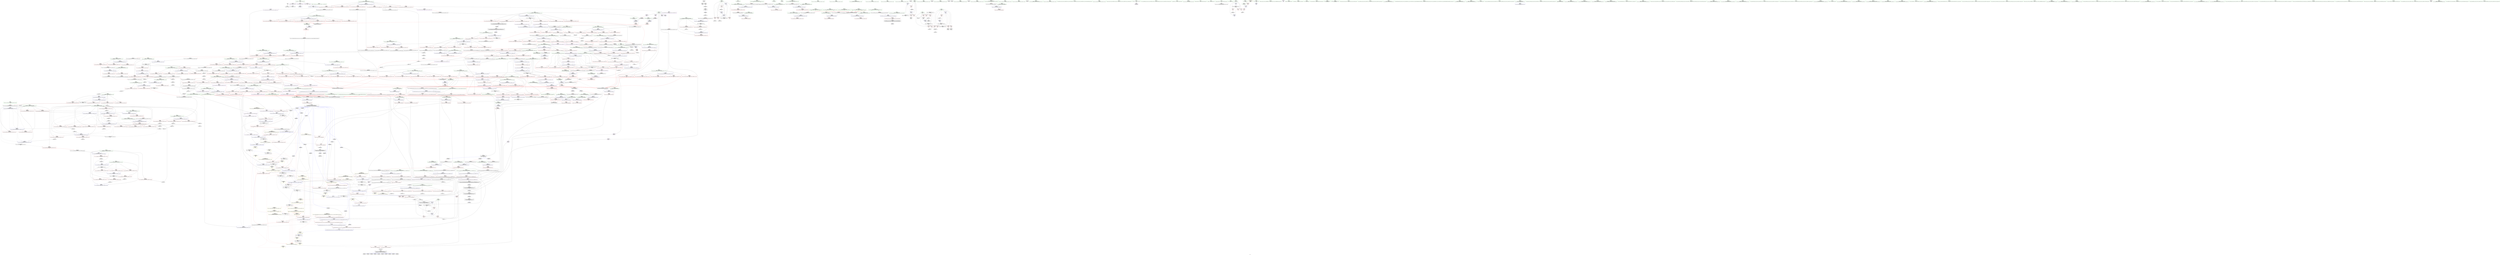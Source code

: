 digraph "SVFG" {
	label="SVFG";

	Node0x5606ad259c40 [shape=record,color=grey,label="{NodeID: 0\nNullPtr}"];
	Node0x5606ad259c40 -> Node0x5606ad2b4a80[style=solid];
	Node0x5606ad259c40 -> Node0x5606ad2d3a30[style=solid];
	Node0x5606ad2bcbd0 [shape=record,color=red,label="{NodeID: 443\n702\<--668\n\<--__secondChild\n_ZSt13__adjust_heapIPiliN9__gnu_cxx5__ops15_Iter_less_iterEEvT_T0_S5_T1_T2_\n}"];
	Node0x5606ad2bcbd0 -> Node0x5606ad2f6000[style=solid];
	Node0x5606ad2b0df0 [shape=record,color=green,label="{NodeID: 111\n607\<--608\n__first.addr\<--__first.addr_field_insensitive\n_ZSt10__pop_heapIPiN9__gnu_cxx5__ops15_Iter_less_iterEEvT_S4_S4_RT0_\n}"];
	Node0x5606ad2b0df0 -> Node0x5606ad2bb2a0[style=solid];
	Node0x5606ad2b0df0 -> Node0x5606ad2bb370[style=solid];
	Node0x5606ad2b0df0 -> Node0x5606ad2bb440[style=solid];
	Node0x5606ad2b0df0 -> Node0x5606ad2d6570[style=solid];
	Node0x5606ad3b0340 [shape=record,color=black,label="{NodeID: 1661\n1204 = PHI(1148, )\n2nd arg _ZSt23__copy_move_backward_a2ILb1EPiS0_ET1_T0_S2_S1_ }"];
	Node0x5606ad3b0340 -> Node0x5606ad2da330[style=solid];
	Node0x5606ad2d2410 [shape=record,color=red,label="{NodeID: 554\n1181\<--1180\n\<--call2\n_ZSt25__unguarded_linear_insertIPiN9__gnu_cxx5__ops14_Val_less_iterEEvT_T0_\n}"];
	Node0x5606ad2d2410 -> Node0x5606ad2d9e50[style=solid];
	Node0x5606ad3453e0 [shape=record,color=yellow,style=double,label="{NodeID: 1329\n130V_1 = ENCHI(MR_130V_0)\npts\{529 616 790 1006 1038 1160 \}\nFun[_ZSt13__adjust_heapIPiliN9__gnu_cxx5__ops15_Iter_less_iterEEvT_T0_S5_T1_T2_]}"];
	Node0x5606ad3453e0 -> Node0x5606ad2bd180[style=dashed];
	Node0x5606ad3453e0 -> Node0x5606ad2bd250[style=dashed];
	Node0x5606ad3453e0 -> Node0x5606ad2bd320[style=dashed];
	Node0x5606ad2b54a0 [shape=record,color=black,label="{NodeID: 222\n312\<--308\ncast\<--\n_ZSt4__lgl\n}"];
	Node0x5606ad2d7ea0 [shape=record,color=blue,label="{NodeID: 665\n840\<--837\nadd.ptr7\<--\n_ZSt11__push_heapIPiliN9__gnu_cxx5__ops14_Iter_less_valEEvT_T0_S5_T1_RT2_\n|{<s0>42}}"];
	Node0x5606ad2d7ea0:s0 -> Node0x5606ad352c80[style=dashed,color=blue];
	Node0x5606ad2c3050 [shape=record,color=red,label="{NodeID: 333\n209\<--200\n\<--__last.addr\n_ZSt6__sortIPiN9__gnu_cxx5__ops15_Iter_less_iterEEvT_S4_T0_\n}"];
	Node0x5606ad2c3050 -> Node0x5606ad2ca490[style=solid];
	Node0x5606ad2ca310 [shape=record,color=grey,label="{NodeID: 1108\n129 = cmp(128, 62, )\n}"];
	Node0x5606ad2acfb0 [shape=record,color=green,label="{NodeID: 1\n7\<--1\n__dso_handle\<--dummyObj\nGlob }"];
	Node0x5606ad2de730 [shape=record,color=yellow,style=double,label="{NodeID: 1551\n2V_2 = CSCHI(MR_2V_1)\npts\{44 \}\nCS[]|{<s0>48|<s1>50|<s2>51|<s3>53|<s4>55|<s5>56|<s6>59}}"];
	Node0x5606ad2de730:s0 -> Node0x5606ad333b80[style=dashed,color=blue];
	Node0x5606ad2de730:s1 -> Node0x5606ad333b80[style=dashed,color=blue];
	Node0x5606ad2de730:s2 -> Node0x5606ad333b80[style=dashed,color=blue];
	Node0x5606ad2de730:s3 -> Node0x5606ad333b80[style=dashed,color=blue];
	Node0x5606ad2de730:s4 -> Node0x5606ad333b80[style=dashed,color=blue];
	Node0x5606ad2de730:s5 -> Node0x5606ad333b80[style=dashed,color=blue];
	Node0x5606ad2de730:s6 -> Node0x5606ad32d780[style=dashed,color=blue];
	Node0x5606ad2bcca0 [shape=record,color=red,label="{NodeID: 444\n707\<--668\n\<--__secondChild\n_ZSt13__adjust_heapIPiliN9__gnu_cxx5__ops15_Iter_less_iterEEvT_T0_S5_T1_T2_\n}"];
	Node0x5606ad33ead0 [shape=record,color=yellow,style=double,label="{NodeID: 1219\n2V_1 = ENCHI(MR_2V_0)\npts\{44 \}\nFun[_ZSt14__partial_sortIPiN9__gnu_cxx5__ops15_Iter_less_iterEEvT_S4_S4_T0_]|{<s0>21}}"];
	Node0x5606ad33ead0:s0 -> Node0x5606ad341840[style=dashed,color=red];
	Node0x5606ad2b0ec0 [shape=record,color=green,label="{NodeID: 112\n609\<--610\n__last.addr\<--__last.addr_field_insensitive\n_ZSt10__pop_heapIPiN9__gnu_cxx5__ops15_Iter_less_iterEEvT_S4_S4_RT0_\n}"];
	Node0x5606ad2b0ec0 -> Node0x5606ad2bb510[style=solid];
	Node0x5606ad2b0ec0 -> Node0x5606ad2d6640[style=solid];
	Node0x5606ad3b0450 [shape=record,color=black,label="{NodeID: 1662\n241 = PHI(212, 294, )\n0th arg _ZSt16__introsort_loopIPilN9__gnu_cxx5__ops15_Iter_less_iterEEvT_S4_T0_T1_ }"];
	Node0x5606ad3b0450 -> Node0x5606ad2d49d0[style=solid];
	Node0x5606ad2d24e0 [shape=record,color=red,label="{NodeID: 555\n1191\<--1190\n\<--call4\n_ZSt25__unguarded_linear_insertIPiN9__gnu_cxx5__ops14_Val_less_iterEEvT_T0_\n}"];
	Node0x5606ad2d24e0 -> Node0x5606ad2da0c0[style=solid];
	Node0x5606ad2b5570 [shape=record,color=black,label="{NodeID: 223\n313\<--308\nconv\<--\n_ZSt4__lgl\n}"];
	Node0x5606ad2b5570 -> Node0x5606ad2f2880[style=solid];
	Node0x5606ad2d7f70 [shape=record,color=blue,label="{NodeID: 666\n847\<--844\nthis.addr\<--this\n_ZNK9__gnu_cxx5__ops14_Iter_less_valclIPiiEEbT_RT0_\n}"];
	Node0x5606ad2d7f70 -> Node0x5606ad2ce0a0[style=dashed];
	Node0x5606ad2c3120 [shape=record,color=red,label="{NodeID: 334\n213\<--200\n\<--__last.addr\n_ZSt6__sortIPiN9__gnu_cxx5__ops15_Iter_less_iterEEvT_S4_T0_\n|{<s0>12}}"];
	Node0x5606ad2c3120:s0 -> Node0x5606ad3b05a0[style=solid,color=red];
	Node0x5606ad2ca490 [shape=record,color=grey,label="{NodeID: 1109\n210 = cmp(208, 209, )\n}"];
	Node0x5606ad2ad040 [shape=record,color=green,label="{NodeID: 2\n8\<--1\n_ZSt3cin\<--dummyObj\nGlob }"];
	Node0x5606ad2bcd70 [shape=record,color=red,label="{NodeID: 445\n715\<--668\n\<--__secondChild\n_ZSt13__adjust_heapIPiliN9__gnu_cxx5__ops15_Iter_less_iterEEvT_T0_S5_T1_T2_\n}"];
	Node0x5606ad2bcd70 -> Node0x5606ad2d7270[style=solid];
	Node0x5606ad2b0f90 [shape=record,color=green,label="{NodeID: 113\n611\<--612\n__result.addr\<--__result.addr_field_insensitive\n_ZSt10__pop_heapIPiN9__gnu_cxx5__ops15_Iter_less_iterEEvT_S4_S4_RT0_\n}"];
	Node0x5606ad2b0f90 -> Node0x5606ad2bb5e0[style=solid];
	Node0x5606ad2b0f90 -> Node0x5606ad2bb6b0[style=solid];
	Node0x5606ad2b0f90 -> Node0x5606ad2d6710[style=solid];
	Node0x5606ad3b05a0 [shape=record,color=black,label="{NodeID: 1663\n242 = PHI(213, 295, )\n1st arg _ZSt16__introsort_loopIPilN9__gnu_cxx5__ops15_Iter_less_iterEEvT_S4_T0_T1_ }"];
	Node0x5606ad3b05a0 -> Node0x5606ad2d4aa0[style=solid];
	Node0x5606ad2d25b0 [shape=record,color=red,label="{NodeID: 556\n1214\<--1205\n\<--__first.addr\n_ZSt23__copy_move_backward_a2ILb1EPiS0_ET1_T0_S2_S1_\n|{<s0>79}}"];
	Node0x5606ad2d25b0:s0 -> Node0x5606ad3b0fb0[style=solid,color=red];
	Node0x5606ad345690 [shape=record,color=yellow,style=double,label="{NodeID: 1331\n2V_1 = ENCHI(MR_2V_0)\npts\{44 \}\nFun[_ZSt4sortIPiEvT_S1_]|{<s0>10}}"];
	Node0x5606ad345690:s0 -> Node0x5606ad33e640[style=dashed,color=red];
	Node0x5606ad2b5640 [shape=record,color=black,label="{NodeID: 224\n302\<--314\n_ZSt4__lgl_ret\<--sub\n_ZSt4__lgl\n|{<s0>11}}"];
	Node0x5606ad2b5640:s0 -> Node0x5606ad3a7900[style=solid,color=blue];
	Node0x5606ad2d8040 [shape=record,color=blue,label="{NodeID: 667\n849\<--845\n__it.addr\<--__it\n_ZNK9__gnu_cxx5__ops14_Iter_less_valclIPiiEEbT_RT0_\n}"];
	Node0x5606ad2d8040 -> Node0x5606ad2ce170[style=dashed];
	Node0x5606ad2c31f0 [shape=record,color=red,label="{NodeID: 335\n214\<--200\n\<--__last.addr\n_ZSt6__sortIPiN9__gnu_cxx5__ops15_Iter_less_iterEEvT_S4_T0_\n}"];
	Node0x5606ad2c31f0 -> Node0x5606ad2b5160[style=solid];
	Node0x5606ad2ca610 [shape=record,color=grey,label="{NodeID: 1110\n861 = cmp(858, 860, )\n}"];
	Node0x5606ad2ca610 -> Node0x5606ad2be530[style=solid];
	Node0x5606ad2ad2f0 [shape=record,color=green,label="{NodeID: 3\n9\<--1\n.str\<--dummyObj\nGlob }"];
	Node0x5606ad2bce40 [shape=record,color=red,label="{NodeID: 446\n722\<--668\n\<--__secondChild\n_ZSt13__adjust_heapIPiliN9__gnu_cxx5__ops15_Iter_less_iterEEvT_T0_S5_T1_T2_\n}"];
	Node0x5606ad2bce40 -> Node0x5606ad2cb090[style=solid];
	Node0x5606ad2b1060 [shape=record,color=green,label="{NodeID: 114\n613\<--614\n__comp.addr\<--__comp.addr_field_insensitive\n_ZSt10__pop_heapIPiN9__gnu_cxx5__ops15_Iter_less_iterEEvT_S4_S4_RT0_\n}"];
	Node0x5606ad2b1060 -> Node0x5606ad2bb780[style=solid];
	Node0x5606ad2b1060 -> Node0x5606ad2d67e0[style=solid];
	Node0x5606ad3b06f0 [shape=record,color=black,label="{NodeID: 1664\n243 = PHI(224, 296, )\n2nd arg _ZSt16__introsort_loopIPilN9__gnu_cxx5__ops15_Iter_less_iterEEvT_S4_T0_T1_ }"];
	Node0x5606ad3b06f0 -> Node0x5606ad2d4b70[style=solid];
	Node0x5606ad2d2680 [shape=record,color=red,label="{NodeID: 557\n1218\<--1207\n\<--__last.addr\n_ZSt23__copy_move_backward_a2ILb1EPiS0_ET1_T0_S2_S1_\n|{<s0>80}}"];
	Node0x5606ad2d2680:s0 -> Node0x5606ad3b0fb0[style=solid,color=red];
	Node0x5606ad2b5710 [shape=record,color=black,label="{NodeID: 225\n336\<--334\nsub.ptr.lhs.cast\<--\n_ZSt22__final_insertion_sortIPiN9__gnu_cxx5__ops15_Iter_less_iterEEvT_S4_T0_\n}"];
	Node0x5606ad2b5710 -> Node0x5606ad2f3300[style=solid];
	Node0x5606ad2d8110 [shape=record,color=blue,label="{NodeID: 668\n851\<--846\n__val.addr\<--__val\n_ZNK9__gnu_cxx5__ops14_Iter_less_valclIPiiEEbT_RT0_\n}"];
	Node0x5606ad2d8110 -> Node0x5606ad2ce240[style=dashed];
	Node0x5606ad2c32c0 [shape=record,color=red,label="{NodeID: 336\n230\<--200\n\<--__last.addr\n_ZSt6__sortIPiN9__gnu_cxx5__ops15_Iter_less_iterEEvT_S4_T0_\n|{<s0>13}}"];
	Node0x5606ad2c32c0:s0 -> Node0x5606ad3aeb80[style=solid,color=red];
	Node0x5606ad2ca790 [shape=record,color=grey,label="{NodeID: 1111\n687 = cmp(683, 686, )\n}"];
	Node0x5606ad2ad380 [shape=record,color=green,label="{NodeID: 4\n12\<--1\n\<--dummyObj\nCan only get source location for instruction, argument, global var or function.}"];
	Node0x5606ad2bcf10 [shape=record,color=red,label="{NodeID: 447\n728\<--668\n\<--__secondChild\n_ZSt13__adjust_heapIPiliN9__gnu_cxx5__ops15_Iter_less_iterEEvT_T0_S5_T1_T2_\n}"];
	Node0x5606ad2bcf10 -> Node0x5606ad2f3c00[style=solid];
	Node0x5606ad2b5b10 [shape=record,color=green,label="{NodeID: 115\n615\<--616\n__value\<--__value_field_insensitive\n_ZSt10__pop_heapIPiN9__gnu_cxx5__ops15_Iter_less_iterEEvT_S4_S4_RT0_\n|{|<s1>34}}"];
	Node0x5606ad2b5b10 -> Node0x5606ad2d68b0[style=solid];
	Node0x5606ad2b5b10:s1 -> Node0x5606ad3ad200[style=solid,color=red];
	Node0x5606ad3b0840 [shape=record,color=black,label="{NodeID: 1665\n864 = PHI(416, )\n0th arg _ZSt22__move_median_to_firstIPiN9__gnu_cxx5__ops15_Iter_less_iterEEvT_S4_S4_S4_T0_ }"];
	Node0x5606ad3b0840 -> Node0x5606ad2d81e0[style=solid];
	Node0x5606ad2d2750 [shape=record,color=red,label="{NodeID: 558\n1220\<--1209\n\<--__result.addr\n_ZSt23__copy_move_backward_a2ILb1EPiS0_ET1_T0_S2_S1_\n|{<s0>81}}"];
	Node0x5606ad2d2750:s0 -> Node0x5606ad3b0fb0[style=solid,color=red];
	Node0x5606ad2b57e0 [shape=record,color=black,label="{NodeID: 226\n337\<--335\nsub.ptr.rhs.cast\<--\n_ZSt22__final_insertion_sortIPiN9__gnu_cxx5__ops15_Iter_less_iterEEvT_S4_T0_\n}"];
	Node0x5606ad2b57e0 -> Node0x5606ad2f3300[style=solid];
	Node0x5606ad2d81e0 [shape=record,color=blue,label="{NodeID: 669\n870\<--864\n__result.addr\<--__result\n_ZSt22__move_median_to_firstIPiN9__gnu_cxx5__ops15_Iter_less_iterEEvT_S4_S4_S4_T0_\n}"];
	Node0x5606ad2d81e0 -> Node0x5606ad2ce4b0[style=dashed];
	Node0x5606ad2d81e0 -> Node0x5606ad2ce580[style=dashed];
	Node0x5606ad2d81e0 -> Node0x5606ad2ce650[style=dashed];
	Node0x5606ad2d81e0 -> Node0x5606ad2ce720[style=dashed];
	Node0x5606ad2d81e0 -> Node0x5606ad2ce7f0[style=dashed];
	Node0x5606ad2d81e0 -> Node0x5606ad2ce8c0[style=dashed];
	Node0x5606ad2c3390 [shape=record,color=red,label="{NodeID: 337\n265\<--246\n\<--__first.addr\n_ZSt16__introsort_loopIPilN9__gnu_cxx5__ops15_Iter_less_iterEEvT_S4_T0_T1_\n}"];
	Node0x5606ad2c3390 -> Node0x5606ad2b53d0[style=solid];
	Node0x5606ad2ca910 [shape=record,color=grey,label="{NodeID: 1112\n1118 = cmp(1116, 1117, )\n}"];
	Node0x5606ad2ad410 [shape=record,color=green,label="{NodeID: 5\n62\<--1\n\<--dummyObj\nCan only get source location for instruction, argument, global var or function.}"];
	Node0x5606ad335660 [shape=record,color=yellow,style=double,label="{NodeID: 1555\n2V_2 = CSCHI(MR_2V_1)\npts\{44 \}\nCS[]|{<s0>66|<s1>66}}"];
	Node0x5606ad335660:s0 -> Node0x5606ad2d14a0[style=dashed,color=blue];
	Node0x5606ad335660:s1 -> Node0x5606ad2d93c0[style=dashed,color=blue];
	Node0x5606ad2bcfe0 [shape=record,color=red,label="{NodeID: 448\n733\<--668\n\<--__secondChild\n_ZSt13__adjust_heapIPiliN9__gnu_cxx5__ops15_Iter_less_iterEEvT_T0_S5_T1_T2_\n}"];
	Node0x5606ad2bcfe0 -> Node0x5606ad2f3a80[style=solid];
	Node0x5606ad2b5be0 [shape=record,color=green,label="{NodeID: 116\n617\<--618\nagg.tmp\<--agg.tmp_field_insensitive\n_ZSt10__pop_heapIPiN9__gnu_cxx5__ops15_Iter_less_iterEEvT_S4_S4_RT0_\n}"];
	Node0x5606ad3b0950 [shape=record,color=black,label="{NodeID: 1666\n865 = PHI(418, )\n1st arg _ZSt22__move_median_to_firstIPiN9__gnu_cxx5__ops15_Iter_less_iterEEvT_S4_S4_S4_T0_ }"];
	Node0x5606ad3b0950 -> Node0x5606ad2d82b0[style=solid];
	Node0x5606ad2d2820 [shape=record,color=red,label="{NodeID: 559\n1231\<--1228\n\<--__it.addr\n_ZSt12__miter_baseIPiET_S1_\n}"];
	Node0x5606ad2d2820 -> Node0x5606ad2be870[style=solid];
	Node0x5606ad2b58b0 [shape=record,color=black,label="{NodeID: 227\n409\<--407\nsub.ptr.lhs.cast\<--\n_ZSt27__unguarded_partition_pivotIPiN9__gnu_cxx5__ops15_Iter_less_iterEET_S4_S4_T0_\n}"];
	Node0x5606ad2b58b0 -> Node0x5606ad2f4800[style=solid];
	Node0x5606ad2d82b0 [shape=record,color=blue,label="{NodeID: 670\n872\<--865\n__a.addr\<--__a\n_ZSt22__move_median_to_firstIPiN9__gnu_cxx5__ops15_Iter_less_iterEEvT_S4_S4_S4_T0_\n}"];
	Node0x5606ad2d82b0 -> Node0x5606ad2ce990[style=dashed];
	Node0x5606ad2d82b0 -> Node0x5606ad2cea60[style=dashed];
	Node0x5606ad2d82b0 -> Node0x5606ad2ceb30[style=dashed];
	Node0x5606ad2d82b0 -> Node0x5606ad2cec00[style=dashed];
	Node0x5606ad2d82b0 -> Node0x5606ad2cecd0[style=dashed];
	Node0x5606ad2c3460 [shape=record,color=red,label="{NodeID: 338\n277\<--246\n\<--__first.addr\n_ZSt16__introsort_loopIPilN9__gnu_cxx5__ops15_Iter_less_iterEEvT_S4_T0_T1_\n|{<s0>14}}"];
	Node0x5606ad2c3460:s0 -> Node0x5606ad3abf00[style=solid,color=red];
	Node0x5606ad2caa90 [shape=record,color=grey,label="{NodeID: 1113\n1330 = cmp(1327, 1329, )\n}"];
	Node0x5606ad2caa90 -> Node0x5606ad2beef0[style=solid];
	Node0x5606ad2ad4a0 [shape=record,color=green,label="{NodeID: 6\n67\<--1\n\<--dummyObj\nCan only get source location for instruction, argument, global var or function.}"];
	Node0x5606ad3357c0 [shape=record,color=yellow,style=double,label="{NodeID: 1556\n2V_2 = CSCHI(MR_2V_1)\npts\{44 \}\nCS[]|{<s0>74}}"];
	Node0x5606ad3357c0:s0 -> Node0x5606ad335660[style=dashed,color=blue];
	Node0x5606ad2bd0b0 [shape=record,color=red,label="{NodeID: 449\n742\<--668\n\<--__secondChild\n_ZSt13__adjust_heapIPiliN9__gnu_cxx5__ops15_Iter_less_iterEEvT_T0_S5_T1_T2_\n}"];
	Node0x5606ad2bd0b0 -> Node0x5606ad2f3780[style=solid];
	Node0x5606ad2b5cb0 [shape=record,color=green,label="{NodeID: 117\n646\<--647\n__t.addr\<--__t.addr_field_insensitive\n_ZSt4moveIRiEONSt16remove_referenceIT_E4typeEOS2_\n}"];
	Node0x5606ad2b5cb0 -> Node0x5606ad2bbac0[style=solid];
	Node0x5606ad2b5cb0 -> Node0x5606ad2d6a50[style=solid];
	Node0x5606ad3b0a60 [shape=record,color=black,label="{NodeID: 1667\n866 = PHI(419, )\n2nd arg _ZSt22__move_median_to_firstIPiN9__gnu_cxx5__ops15_Iter_less_iterEEvT_S4_S4_S4_T0_ }"];
	Node0x5606ad3b0a60 -> Node0x5606ad2d8380[style=solid];
	Node0x5606ad2d28f0 [shape=record,color=red,label="{NodeID: 560\n1250\<--1237\n\<--__first.addr\n_ZSt22__copy_move_backward_aILb1EPiS0_ET1_T0_S2_S1_\n|{<s0>83}}"];
	Node0x5606ad2d28f0:s0 -> Node0x5606ad3ab1d0[style=solid,color=red];
	Node0x5606ad2b5980 [shape=record,color=black,label="{NodeID: 228\n410\<--408\nsub.ptr.rhs.cast\<--\n_ZSt27__unguarded_partition_pivotIPiN9__gnu_cxx5__ops15_Iter_less_iterEET_S4_S4_T0_\n}"];
	Node0x5606ad2b5980 -> Node0x5606ad2f4800[style=solid];
	Node0x5606ad2d8380 [shape=record,color=blue,label="{NodeID: 671\n874\<--866\n__b.addr\<--__b\n_ZSt22__move_median_to_firstIPiN9__gnu_cxx5__ops15_Iter_less_iterEEvT_S4_S4_S4_T0_\n}"];
	Node0x5606ad2d8380 -> Node0x5606ad2ceda0[style=dashed];
	Node0x5606ad2d8380 -> Node0x5606ad2cee70[style=dashed];
	Node0x5606ad2d8380 -> Node0x5606ad2cef40[style=dashed];
	Node0x5606ad2d8380 -> Node0x5606ad2cf010[style=dashed];
	Node0x5606ad2d8380 -> Node0x5606ad2cf0e0[style=dashed];
	Node0x5606ad2c3530 [shape=record,color=red,label="{NodeID: 339\n288\<--246\n\<--__first.addr\n_ZSt16__introsort_loopIPilN9__gnu_cxx5__ops15_Iter_less_iterEEvT_S4_T0_T1_\n|{<s0>15}}"];
	Node0x5606ad2c3530:s0 -> Node0x5606ad3aefc0[style=solid,color=red];
	Node0x5606ad2cac10 [shape=record,color=grey,label="{NodeID: 1114\n460 = cmp(458, 459, )\n}"];
	Node0x5606ad2adce0 [shape=record,color=green,label="{NodeID: 7\n138\<--1\n\<--dummyObj\nCan only get source location for instruction, argument, global var or function.}"];
	Node0x5606ad335920 [shape=record,color=yellow,style=double,label="{NodeID: 1557\n2V_2 = CSCHI(MR_2V_1)\npts\{44 \}\nCS[]|{<s0>82}}"];
	Node0x5606ad335920:s0 -> Node0x5606ad3357c0[style=dashed,color=blue];
	Node0x5606ad2bd180 [shape=record,color=red,label="{NodeID: 450\n710\<--709\n\<--call4\n_ZSt13__adjust_heapIPiliN9__gnu_cxx5__ops15_Iter_less_iterEEvT_T0_S5_T1_T2_\n}"];
	Node0x5606ad2bd180 -> Node0x5606ad2d71a0[style=solid];
	Node0x5606ad2b5d80 [shape=record,color=green,label="{NodeID: 118\n656\<--657\n__comp\<--__comp_field_insensitive\n_ZSt13__adjust_heapIPiliN9__gnu_cxx5__ops15_Iter_less_iterEEvT_T0_S5_T1_T2_\n|{<s0>36|<s1>39}}"];
	Node0x5606ad2b5d80:s0 -> Node0x5606ad3af510[style=solid,color=red];
	Node0x5606ad2b5d80:s1 -> Node0x5606ad3b1140[style=solid,color=red];
	Node0x5606ad3b0b70 [shape=record,color=black,label="{NodeID: 1668\n867 = PHI(421, )\n3rd arg _ZSt22__move_median_to_firstIPiN9__gnu_cxx5__ops15_Iter_less_iterEEvT_S4_S4_S4_T0_ }"];
	Node0x5606ad3b0b70 -> Node0x5606ad2d8450[style=solid];
	Node0x5606ad2d29c0 [shape=record,color=red,label="{NodeID: 561\n1251\<--1239\n\<--__last.addr\n_ZSt22__copy_move_backward_aILb1EPiS0_ET1_T0_S2_S1_\n|{<s0>83}}"];
	Node0x5606ad2d29c0:s0 -> Node0x5606ad3ab2e0[style=solid,color=red];
	Node0x5606ad2b5a50 [shape=record,color=black,label="{NodeID: 229\n389\<--429\n_ZSt27__unguarded_partition_pivotIPiN9__gnu_cxx5__ops15_Iter_less_iterEET_S4_S4_T0__ret\<--call\n_ZSt27__unguarded_partition_pivotIPiN9__gnu_cxx5__ops15_Iter_less_iterEET_S4_S4_T0_\n|{<s0>15}}"];
	Node0x5606ad2b5a50:s0 -> Node0x5606ad3a7a40[style=solid,color=blue];
	Node0x5606ad2d8450 [shape=record,color=blue,label="{NodeID: 672\n876\<--867\n__c.addr\<--__c\n_ZSt22__move_median_to_firstIPiN9__gnu_cxx5__ops15_Iter_less_iterEEvT_S4_S4_S4_T0_\n}"];
	Node0x5606ad2d8450 -> Node0x5606ad2cf1b0[style=dashed];
	Node0x5606ad2d8450 -> Node0x5606ad2cf280[style=dashed];
	Node0x5606ad2d8450 -> Node0x5606ad2cf350[style=dashed];
	Node0x5606ad2d8450 -> Node0x5606ad2cf420[style=dashed];
	Node0x5606ad2d8450 -> Node0x5606ad2cf4f0[style=dashed];
	Node0x5606ad2d8450 -> Node0x5606ad2cf5c0[style=dashed];
	Node0x5606ad2c3600 [shape=record,color=red,label="{NodeID: 340\n264\<--248\n\<--__last.addr\n_ZSt16__introsort_loopIPilN9__gnu_cxx5__ops15_Iter_less_iterEEvT_S4_T0_T1_\n}"];
	Node0x5606ad2c3600 -> Node0x5606ad2b5300[style=solid];
	Node0x5606ad2cad90 [shape=record,color=grey,label="{NodeID: 1115\n112 = cmp(107, 111, )\n}"];
	Node0x5606ad2add70 [shape=record,color=green,label="{NodeID: 8\n220\<--1\n\<--dummyObj\nCan only get source location for instruction, argument, global var or function.}"];
	Node0x5606ad39c700 [shape=record,color=black,label="{NodeID: 1558\n63 = PHI()\n}"];
	Node0x5606ad2bd250 [shape=record,color=red,label="{NodeID: 451\n737\<--736\n\<--call15\n_ZSt13__adjust_heapIPiliN9__gnu_cxx5__ops15_Iter_less_iterEEvT_T0_S5_T1_T2_\n}"];
	Node0x5606ad2bd250 -> Node0x5606ad2d7410[style=solid];
	Node0x5606ad2b5e50 [shape=record,color=green,label="{NodeID: 119\n658\<--659\n__first.addr\<--__first.addr_field_insensitive\n_ZSt13__adjust_heapIPiliN9__gnu_cxx5__ops15_Iter_less_iterEEvT_T0_S5_T1_T2_\n}"];
	Node0x5606ad2b5e50 -> Node0x5606ad2bbb90[style=solid];
	Node0x5606ad2b5e50 -> Node0x5606ad2bbc60[style=solid];
	Node0x5606ad2b5e50 -> Node0x5606ad2bbd30[style=solid];
	Node0x5606ad2b5e50 -> Node0x5606ad2bbe00[style=solid];
	Node0x5606ad2b5e50 -> Node0x5606ad2bbed0[style=solid];
	Node0x5606ad2b5e50 -> Node0x5606ad2bbfa0[style=solid];
	Node0x5606ad2b5e50 -> Node0x5606ad2bc070[style=solid];
	Node0x5606ad2b5e50 -> Node0x5606ad2d6b20[style=solid];
	Node0x5606ad3b0c80 [shape=record,color=black,label="{NodeID: 1669\n1130 = PHI(1068, )\n0th arg _ZSt13move_backwardIPiS0_ET0_T_S2_S1_ }"];
	Node0x5606ad3b0c80 -> Node0x5606ad2d98a0[style=solid];
	Node0x5606ad2d2a90 [shape=record,color=red,label="{NodeID: 562\n1252\<--1241\n\<--__result.addr\n_ZSt22__copy_move_backward_aILb1EPiS0_ET1_T0_S2_S1_\n|{<s0>83}}"];
	Node0x5606ad2d2a90:s0 -> Node0x5606ad3ab3f0[style=solid,color=red];
	Node0x5606ad2bdc40 [shape=record,color=black,label="{NodeID: 230\n497\<--495\nsub.ptr.lhs.cast\<--\n_ZSt11__sort_heapIPiN9__gnu_cxx5__ops15_Iter_less_iterEEvT_S4_RT0_\n}"];
	Node0x5606ad2bdc40 -> Node0x5606ad2f5d00[style=solid];
	Node0x5606ad2d8520 [shape=record,color=blue,label="{NodeID: 673\n939\<--934\n__first.addr\<--__first\n_ZSt21__unguarded_partitionIPiN9__gnu_cxx5__ops15_Iter_less_iterEET_S4_S4_S4_T0_\n}"];
	Node0x5606ad2d8520 -> Node0x5606ad327d80[style=dashed];
	Node0x5606ad2c36d0 [shape=record,color=red,label="{NodeID: 341\n278\<--248\n\<--__last.addr\n_ZSt16__introsort_loopIPilN9__gnu_cxx5__ops15_Iter_less_iterEEvT_S4_T0_T1_\n|{<s0>14}}"];
	Node0x5606ad2c36d0:s0 -> Node0x5606ad3ac040[style=solid,color=red];
	Node0x5606ad2caf10 [shape=record,color=grey,label="{NodeID: 1116\n134 = cmp(133, 67, )\n}"];
	Node0x5606ad2ade00 [shape=record,color=green,label="{NodeID: 9\n225\<--1\n\<--dummyObj\nCan only get source location for instruction, argument, global var or function.}"];
	Node0x5606ad39cc60 [shape=record,color=black,label="{NodeID: 1559\n23 = PHI()\n}"];
	Node0x5606ad2bd320 [shape=record,color=red,label="{NodeID: 452\n756\<--755\n\<--call20\n_ZSt13__adjust_heapIPiliN9__gnu_cxx5__ops15_Iter_less_iterEEvT_T0_S5_T1_T2_\n|{<s0>42}}"];
	Node0x5606ad2bd320:s0 -> Node0x5606ad3acf80[style=solid,color=red];
	Node0x5606ad2b5f20 [shape=record,color=green,label="{NodeID: 120\n660\<--661\n__holeIndex.addr\<--__holeIndex.addr_field_insensitive\n_ZSt13__adjust_heapIPiliN9__gnu_cxx5__ops15_Iter_less_iterEEvT_T0_S5_T1_T2_\n}"];
	Node0x5606ad2b5f20 -> Node0x5606ad2bc140[style=solid];
	Node0x5606ad2b5f20 -> Node0x5606ad2bc210[style=solid];
	Node0x5606ad2b5f20 -> Node0x5606ad2bc2e0[style=solid];
	Node0x5606ad2b5f20 -> Node0x5606ad2bc3b0[style=solid];
	Node0x5606ad2b5f20 -> Node0x5606ad2bc480[style=solid];
	Node0x5606ad2b5f20 -> Node0x5606ad2d6bf0[style=solid];
	Node0x5606ad2b5f20 -> Node0x5606ad2d7270[style=solid];
	Node0x5606ad2b5f20 -> Node0x5606ad2d74e0[style=solid];
	Node0x5606ad3b0d90 [shape=record,color=black,label="{NodeID: 1670\n1131 = PHI(1069, )\n1st arg _ZSt13move_backwardIPiS0_ET0_T_S2_S1_ }"];
	Node0x5606ad3b0d90 -> Node0x5606ad2d9970[style=solid];
	Node0x5606ad2d2b60 [shape=record,color=red,label="{NodeID: 563\n1262\<--1259\n\<--__it.addr\n_ZSt12__niter_baseIPiET_S1_\n}"];
	Node0x5606ad2d2b60 -> Node0x5606ad2bea10[style=solid];
	Node0x5606ad2bdd10 [shape=record,color=black,label="{NodeID: 231\n498\<--496\nsub.ptr.rhs.cast\<--\n_ZSt11__sort_heapIPiN9__gnu_cxx5__ops15_Iter_less_iterEEvT_S4_RT0_\n}"];
	Node0x5606ad2bdd10 -> Node0x5606ad2f5d00[style=solid];
	Node0x5606ad2d85f0 [shape=record,color=blue,label="{NodeID: 674\n941\<--935\n__last.addr\<--__last\n_ZSt21__unguarded_partitionIPiN9__gnu_cxx5__ops15_Iter_less_iterEET_S4_S4_S4_T0_\n}"];
	Node0x5606ad2d85f0 -> Node0x5606ad2cfb70[style=dashed];
	Node0x5606ad2d85f0 -> Node0x5606ad2d8860[style=dashed];
	Node0x5606ad2c37a0 [shape=record,color=red,label="{NodeID: 342\n279\<--248\n\<--__last.addr\n_ZSt16__introsort_loopIPilN9__gnu_cxx5__ops15_Iter_less_iterEEvT_S4_T0_T1_\n|{<s0>14}}"];
	Node0x5606ad2c37a0:s0 -> Node0x5606ad3ac180[style=solid,color=red];
	Node0x5606ad2cb090 [shape=record,color=grey,label="{NodeID: 1117\n726 = cmp(722, 725, )\n}"];
	Node0x5606ad2ade90 [shape=record,color=green,label="{NodeID: 10\n271\<--1\n\<--dummyObj\nCan only get source location for instruction, argument, global var or function.}"];
	Node0x5606ad3a70d0 [shape=record,color=black,label="{NodeID: 1560\n75 = PHI()\n}"];
	Node0x5606ad2bd3f0 [shape=record,color=red,label="{NodeID: 453\n766\<--763\n\<--__t.addr\n_ZSt4moveIRN9__gnu_cxx5__ops15_Iter_less_iterEEONSt16remove_referenceIT_E4typeEOS5_\n}"];
	Node0x5606ad2bd3f0 -> Node0x5606ad2be460[style=solid];
	Node0x5606ad33f310 [shape=record,color=yellow,style=double,label="{NodeID: 1228\n196V_1 = ENCHI(MR_196V_0)\npts\{529 616 665 790 1006 1160 \}\nFun[_ZSt16__insertion_sortIPiN9__gnu_cxx5__ops15_Iter_less_iterEEvT_S4_T0_]}"];
	Node0x5606ad33f310 -> Node0x5606ad2d13d0[style=dashed];
	Node0x5606ad33f310 -> Node0x5606ad2d14a0[style=dashed];
	Node0x5606ad2b5ff0 [shape=record,color=green,label="{NodeID: 121\n662\<--663\n__len.addr\<--__len.addr_field_insensitive\n_ZSt13__adjust_heapIPiliN9__gnu_cxx5__ops15_Iter_less_iterEEvT_T0_S5_T1_T2_\n}"];
	Node0x5606ad2b5ff0 -> Node0x5606ad2bc550[style=solid];
	Node0x5606ad2b5ff0 -> Node0x5606ad2bc620[style=solid];
	Node0x5606ad2b5ff0 -> Node0x5606ad2bc6f0[style=solid];
	Node0x5606ad2b5ff0 -> Node0x5606ad2d6cc0[style=solid];
	Node0x5606ad3b0ea0 [shape=record,color=black,label="{NodeID: 1671\n1132 = PHI(1071, )\n2nd arg _ZSt13move_backwardIPiS0_ET0_T_S2_S1_ }"];
	Node0x5606ad3b0ea0 -> Node0x5606ad2d9a40[style=solid];
	Node0x5606ad2d2c30 [shape=record,color=red,label="{NodeID: 564\n1280\<--1268\n\<--__first.addr\n_ZNSt20__copy_move_backwardILb1ELb1ESt26random_access_iterator_tagE13__copy_move_bIiEEPT_PKS3_S6_S4_\n}"];
	Node0x5606ad2d2c30 -> Node0x5606ad2bebb0[style=solid];
	Node0x5606ad2bdde0 [shape=record,color=black,label="{NodeID: 232\n537\<--535\nsub.ptr.lhs.cast\<--\n_ZSt11__make_heapIPiN9__gnu_cxx5__ops15_Iter_less_iterEEvT_S4_RT0_\n}"];
	Node0x5606ad2bdde0 -> Node0x5606ad2f1c80[style=solid];
	Node0x5606ad2d86c0 [shape=record,color=blue,label="{NodeID: 675\n943\<--936\n__pivot.addr\<--__pivot\n_ZSt21__unguarded_partitionIPiN9__gnu_cxx5__ops15_Iter_less_iterEET_S4_S4_S4_T0_\n}"];
	Node0x5606ad2d86c0 -> Node0x5606ad2cff80[style=dashed];
	Node0x5606ad2d86c0 -> Node0x5606ad2d0050[style=dashed];
	Node0x5606ad2c3870 [shape=record,color=red,label="{NodeID: 343\n289\<--248\n\<--__last.addr\n_ZSt16__introsort_loopIPilN9__gnu_cxx5__ops15_Iter_less_iterEEvT_S4_T0_T1_\n|{<s0>15}}"];
	Node0x5606ad2c3870:s0 -> Node0x5606ad3af0d0[style=solid,color=red];
	Node0x5606ad2cb210 [shape=record,color=grey,label="{NodeID: 1118\n720 = cmp(719, 275, )\n}"];
	Node0x5606ad2adf90 [shape=record,color=green,label="{NodeID: 11\n275\<--1\n\<--dummyObj\nCan only get source location for instruction, argument, global var or function.|{<s0>35}}"];
	Node0x5606ad2adf90:s0 -> Node0x5606ad3b1a00[style=solid,color=red];
	Node0x5606ad3a7230 [shape=record,color=black,label="{NodeID: 1561\n76 = PHI()\n}"];
	Node0x5606ad2bd4c0 [shape=record,color=red,label="{NodeID: 454\n775\<--772\nthis1\<--this.addr\n_ZN9__gnu_cxx5__ops14_Iter_less_valC2ENS0_15_Iter_less_iterE\n}"];
	Node0x5606ad2b60c0 [shape=record,color=green,label="{NodeID: 122\n664\<--665\n__value.addr\<--__value.addr_field_insensitive\n_ZSt13__adjust_heapIPiliN9__gnu_cxx5__ops15_Iter_less_iterEEvT_T0_S5_T1_T2_\n|{|<s1>41}}"];
	Node0x5606ad2b60c0 -> Node0x5606ad2d6d90[style=solid];
	Node0x5606ad2b60c0:s1 -> Node0x5606ad3ad200[style=solid,color=red];
	Node0x5606ad3b0fb0 [shape=record,color=black,label="{NodeID: 1672\n1258 = PHI(1214, 1218, 1220, )\n0th arg _ZSt12__niter_baseIPiET_S1_ }"];
	Node0x5606ad3b0fb0 -> Node0x5606ad2da810[style=solid];
	Node0x5606ad2d2d00 [shape=record,color=red,label="{NodeID: 565\n1294\<--1268\n\<--__first.addr\n_ZNSt20__copy_move_backwardILb1ELb1ESt26random_access_iterator_tagE13__copy_move_bIiEEPT_PKS3_S6_S4_\n}"];
	Node0x5606ad2d2d00 -> Node0x5606ad2bed50[style=solid];
	Node0x5606ad2bdeb0 [shape=record,color=black,label="{NodeID: 233\n538\<--536\nsub.ptr.rhs.cast\<--\n_ZSt11__make_heapIPiN9__gnu_cxx5__ops15_Iter_less_iterEEvT_S4_RT0_\n}"];
	Node0x5606ad2bdeb0 -> Node0x5606ad2f1c80[style=solid];
	Node0x5606ad2d8790 [shape=record,color=blue,label="{NodeID: 676\n939\<--955\n__first.addr\<--incdec.ptr\n_ZSt21__unguarded_partitionIPiN9__gnu_cxx5__ops15_Iter_less_iterEET_S4_S4_S4_T0_\n}"];
	Node0x5606ad2d8790 -> Node0x5606ad327d80[style=dashed];
	Node0x5606ad2c3940 [shape=record,color=red,label="{NodeID: 344\n295\<--248\n\<--__last.addr\n_ZSt16__introsort_loopIPilN9__gnu_cxx5__ops15_Iter_less_iterEEvT_S4_T0_T1_\n|{<s0>16}}"];
	Node0x5606ad2c3940:s0 -> Node0x5606ad3b05a0[style=solid,color=red];
	Node0x5606ad2cb390 [shape=record,color=grey,label="{NodeID: 1119\n501 = cmp(500, 502, )\n}"];
	Node0x5606ad2ae090 [shape=record,color=green,label="{NodeID: 12\n286\<--1\n\<--dummyObj\nCan only get source location for instruction, argument, global var or function.}"];
	Node0x5606ad3a7300 [shape=record,color=black,label="{NodeID: 1562\n86 = PHI()\n}"];
	Node0x5606ad2bd590 [shape=record,color=red,label="{NodeID: 455\n810\<--783\n\<--__first.addr\n_ZSt11__push_heapIPiliN9__gnu_cxx5__ops14_Iter_less_valEEvT_T0_S5_T1_RT2_\n}"];
	Node0x5606ad2bd590 -> Node0x5606ad2c0fd0[style=solid];
	Node0x5606ad2b6190 [shape=record,color=green,label="{NodeID: 123\n666\<--667\n__topIndex\<--__topIndex_field_insensitive\n_ZSt13__adjust_heapIPiliN9__gnu_cxx5__ops15_Iter_less_iterEEvT_T0_S5_T1_T2_\n}"];
	Node0x5606ad2b6190 -> Node0x5606ad2bc7c0[style=solid];
	Node0x5606ad2b6190 -> Node0x5606ad2d6e60[style=solid];
	Node0x5606ad3b1140 [shape=record,color=black,label="{NodeID: 1673\n762 = PHI(656, )\n0th arg _ZSt4moveIRN9__gnu_cxx5__ops15_Iter_less_iterEEONSt16remove_referenceIT_E4typeEOS5_ }"];
	Node0x5606ad3b1140 -> Node0x5606ad2d75b0[style=solid];
	Node0x5606ad2d2dd0 [shape=record,color=red,label="{NodeID: 566\n1279\<--1270\n\<--__last.addr\n_ZNSt20__copy_move_backwardILb1ELb1ESt26random_access_iterator_tagE13__copy_move_bIiEEPT_PKS3_S6_S4_\n}"];
	Node0x5606ad2d2dd0 -> Node0x5606ad2beae0[style=solid];
	Node0x5606ad2bdf80 [shape=record,color=black,label="{NodeID: 234\n546\<--544\nsub.ptr.lhs.cast1\<--\n_ZSt11__make_heapIPiN9__gnu_cxx5__ops15_Iter_less_iterEEvT_S4_RT0_\n}"];
	Node0x5606ad2bdf80 -> Node0x5606ad2f1500[style=solid];
	Node0x5606ad2d8860 [shape=record,color=blue,label="{NodeID: 677\n941\<--959\n__last.addr\<--incdec.ptr3\n_ZSt21__unguarded_partitionIPiN9__gnu_cxx5__ops15_Iter_less_iterEET_S4_S4_S4_T0_\n}"];
	Node0x5606ad2d8860 -> Node0x5606ad327880[style=dashed];
	Node0x5606ad2c3a10 [shape=record,color=red,label="{NodeID: 345\n273\<--250\n\<--__depth_limit.addr\n_ZSt16__introsort_loopIPilN9__gnu_cxx5__ops15_Iter_less_iterEEvT_S4_T0_T1_\n}"];
	Node0x5606ad2c3a10 -> Node0x5606ad2cb810[style=solid];
	Node0x5606ad2cb510 [shape=record,color=grey,label="{NodeID: 1120\n105 = cmp(103, 104, )\n}"];
	Node0x5606ad2ae190 [shape=record,color=green,label="{NodeID: 13\n309\<--1\n\<--dummyObj\nCan only get source location for instruction, argument, global var or function.}"];
	Node0x5606ad3a73d0 [shape=record,color=black,label="{NodeID: 1563\n709 = PHI(644, )\n}"];
	Node0x5606ad3a73d0 -> Node0x5606ad2bd180[style=solid];
	Node0x5606ad2bd660 [shape=record,color=red,label="{NodeID: 456\n820\<--783\n\<--__first.addr\n_ZSt11__push_heapIPiliN9__gnu_cxx5__ops14_Iter_less_valEEvT_T0_S5_T1_RT2_\n}"];
	Node0x5606ad2bd660 -> Node0x5606ad2c10a0[style=solid];
	Node0x5606ad33f6a0 [shape=record,color=yellow,style=double,label="{NodeID: 1231\n113V_1 = ENCHI(MR_113V_0)\npts\{529 665 790 1006 1038 1160 \}\nFun[_ZSt10__pop_heapIPiN9__gnu_cxx5__ops15_Iter_less_iterEEvT_S4_S4_RT0_]}"];
	Node0x5606ad33f6a0 -> Node0x5606ad2bb850[style=dashed];
	Node0x5606ad33f6a0 -> Node0x5606ad2bb920[style=dashed];
	Node0x5606ad33f6a0 -> Node0x5606ad2bb9f0[style=dashed];
	Node0x5606ad2b6260 [shape=record,color=green,label="{NodeID: 124\n668\<--669\n__secondChild\<--__secondChild_field_insensitive\n_ZSt13__adjust_heapIPiliN9__gnu_cxx5__ops15_Iter_less_iterEEvT_T0_S5_T1_T2_\n}"];
	Node0x5606ad2b6260 -> Node0x5606ad2bc890[style=solid];
	Node0x5606ad2b6260 -> Node0x5606ad2bc960[style=solid];
	Node0x5606ad2b6260 -> Node0x5606ad2bca30[style=solid];
	Node0x5606ad2b6260 -> Node0x5606ad2bcb00[style=solid];
	Node0x5606ad2b6260 -> Node0x5606ad2bcbd0[style=solid];
	Node0x5606ad2b6260 -> Node0x5606ad2bcca0[style=solid];
	Node0x5606ad2b6260 -> Node0x5606ad2bcd70[style=solid];
	Node0x5606ad2b6260 -> Node0x5606ad2bce40[style=solid];
	Node0x5606ad2b6260 -> Node0x5606ad2bcf10[style=solid];
	Node0x5606ad2b6260 -> Node0x5606ad2bcfe0[style=solid];
	Node0x5606ad2b6260 -> Node0x5606ad2bd0b0[style=solid];
	Node0x5606ad2b6260 -> Node0x5606ad2d6f30[style=solid];
	Node0x5606ad2b6260 -> Node0x5606ad2d7000[style=solid];
	Node0x5606ad2b6260 -> Node0x5606ad2d70d0[style=solid];
	Node0x5606ad2b6260 -> Node0x5606ad2d7340[style=solid];
	Node0x5606ad3b1250 [shape=record,color=black,label="{NodeID: 1674\n1313 = PHI(1155, )\n0th arg _ZNK9__gnu_cxx5__ops14_Val_less_iterclIiPiEEbRT_T0_ }"];
	Node0x5606ad3b1250 -> Node0x5606ad2dacf0[style=solid];
	Node0x5606ad2d2ea0 [shape=record,color=red,label="{NodeID: 567\n1289\<--1272\n\<--__result.addr\n_ZNSt20__copy_move_backwardILb1ELb1ESt26random_access_iterator_tagE13__copy_move_bIiEEPT_PKS3_S6_S4_\n}"];
	Node0x5606ad2d2ea0 -> Node0x5606ad2c1310[style=solid];
	Node0x5606ad2be050 [shape=record,color=black,label="{NodeID: 235\n547\<--545\nsub.ptr.rhs.cast2\<--\n_ZSt11__make_heapIPiN9__gnu_cxx5__ops15_Iter_less_iterEEvT_S4_RT0_\n}"];
	Node0x5606ad2be050 -> Node0x5606ad2f1500[style=solid];
	Node0x5606ad2d8930 [shape=record,color=blue,label="{NodeID: 678\n941\<--967\n__last.addr\<--incdec.ptr7\n_ZSt21__unguarded_partitionIPiN9__gnu_cxx5__ops15_Iter_less_iterEET_S4_S4_S4_T0_\n}"];
	Node0x5606ad2d8930 -> Node0x5606ad327880[style=dashed];
	Node0x5606ad2c3ae0 [shape=record,color=red,label="{NodeID: 346\n284\<--250\n\<--__depth_limit.addr\n_ZSt16__introsort_loopIPilN9__gnu_cxx5__ops15_Iter_less_iterEEvT_S4_T0_T1_\n}"];
	Node0x5606ad2c3ae0 -> Node0x5606ad2f1980[style=solid];
	Node0x5606ad2cb690 [shape=record,color=grey,label="{NodeID: 1121\n270 = cmp(269, 271, )\n}"];
	Node0x5606ad2ae290 [shape=record,color=green,label="{NodeID: 14\n315\<--1\n\<--dummyObj\nCan only get source location for instruction, argument, global var or function.}"];
	Node0x5606ad3a75c0 [shape=record,color=black,label="{NodeID: 1564\n736 = PHI(644, )\n}"];
	Node0x5606ad3a75c0 -> Node0x5606ad2bd250[style=solid];
	Node0x5606ad2bd730 [shape=record,color=red,label="{NodeID: 457\n825\<--783\n\<--__first.addr\n_ZSt11__push_heapIPiliN9__gnu_cxx5__ops14_Iter_less_valEEvT_T0_S5_T1_RT2_\n}"];
	Node0x5606ad2bd730 -> Node0x5606ad2c1170[style=solid];
	Node0x5606ad2b6330 [shape=record,color=green,label="{NodeID: 125\n670\<--671\n__cmp\<--__cmp_field_insensitive\n_ZSt13__adjust_heapIPiliN9__gnu_cxx5__ops15_Iter_less_iterEEvT_T0_S5_T1_T2_\n|{<s0>40|<s1>42}}"];
	Node0x5606ad2b6330:s0 -> Node0x5606ad3af1e0[style=solid,color=red];
	Node0x5606ad2b6330:s1 -> Node0x5606ad3ad0c0[style=solid,color=red];
	Node0x5606ad3b1360 [shape=record,color=black,label="{NodeID: 1675\n1314 = PHI(1159, )\n1st arg _ZNK9__gnu_cxx5__ops14_Val_less_iterclIiPiEEbRT_T0_ }"];
	Node0x5606ad3b1360 -> Node0x5606ad2dadc0[style=solid];
	Node0x5606ad2d2f70 [shape=record,color=red,label="{NodeID: 568\n1302\<--1272\n\<--__result.addr\n_ZNSt20__copy_move_backwardILb1ELb1ESt26random_access_iterator_tagE13__copy_move_bIiEEPT_PKS3_S6_S4_\n}"];
	Node0x5606ad2d2f70 -> Node0x5606ad2c13e0[style=solid];
	Node0x5606ad2be120 [shape=record,color=black,label="{NodeID: 236\n582\<--600\n_ZNK9__gnu_cxx5__ops15_Iter_less_iterclIPiS3_EEbT_T0__ret\<--cmp\n_ZNK9__gnu_cxx5__ops15_Iter_less_iterclIPiS3_EEbT_T0_\n|{<s0>26|<s1>36|<s2>46|<s3>47|<s4>49|<s5>52|<s6>54|<s7>57|<s8>58|<s9>64}}"];
	Node0x5606ad2be120:s0 -> Node0x5606ad3a7fb0[style=solid,color=blue];
	Node0x5606ad2be120:s1 -> Node0x5606ad3a87c0[style=solid,color=blue];
	Node0x5606ad2be120:s2 -> Node0x5606ad3a7c80[style=solid,color=blue];
	Node0x5606ad2be120:s3 -> Node0x5606ad3a7d90[style=solid,color=blue];
	Node0x5606ad2be120:s4 -> Node0x5606ad3a7ea0[style=solid,color=blue];
	Node0x5606ad2be120:s5 -> Node0x5606ad3a8f40[style=solid,color=blue];
	Node0x5606ad2be120:s6 -> Node0x5606ad3a9050[style=solid,color=blue];
	Node0x5606ad2be120:s7 -> Node0x5606ad3a9160[style=solid,color=blue];
	Node0x5606ad2be120:s8 -> Node0x5606ad3a9270[style=solid,color=blue];
	Node0x5606ad2be120:s9 -> Node0x5606ad3a9800[style=solid,color=blue];
	Node0x5606ad2d8a00 [shape=record,color=blue,label="{NodeID: 679\n939\<--980\n__first.addr\<--incdec.ptr9\n_ZSt21__unguarded_partitionIPiN9__gnu_cxx5__ops15_Iter_less_iterEET_S4_S4_S4_T0_\n}"];
	Node0x5606ad2d8a00 -> Node0x5606ad327d80[style=dashed];
	Node0x5606ad2c3bb0 [shape=record,color=red,label="{NodeID: 347\n296\<--250\n\<--__depth_limit.addr\n_ZSt16__introsort_loopIPilN9__gnu_cxx5__ops15_Iter_less_iterEEvT_S4_T0_T1_\n|{<s0>16}}"];
	Node0x5606ad2c3bb0:s0 -> Node0x5606ad3b06f0[style=solid,color=red];
	Node0x5606ad2cb810 [shape=record,color=grey,label="{NodeID: 1122\n274 = cmp(273, 275, )\n}"];
	Node0x5606ad2ae390 [shape=record,color=green,label="{NodeID: 15\n502\<--1\n\<--dummyObj\nCan only get source location for instruction, argument, global var or function.}"];
	Node0x5606ad3a76c0 [shape=record,color=black,label="{NodeID: 1565\n156 = PHI()\n}"];
	Node0x5606ad2bd800 [shape=record,color=red,label="{NodeID: 458\n838\<--783\n\<--__first.addr\n_ZSt11__push_heapIPiliN9__gnu_cxx5__ops14_Iter_less_valEEvT_T0_S5_T1_RT2_\n}"];
	Node0x5606ad2bd800 -> Node0x5606ad2c1240[style=solid];
	Node0x5606ad2b6400 [shape=record,color=green,label="{NodeID: 126\n672\<--673\nagg.tmp\<--agg.tmp_field_insensitive\n_ZSt13__adjust_heapIPiliN9__gnu_cxx5__ops15_Iter_less_iterEEvT_T0_S5_T1_T2_\n}"];
	Node0x5606ad3b1470 [shape=record,color=black,label="{NodeID: 1676\n1315 = PHI(1174, )\n2nd arg _ZNK9__gnu_cxx5__ops14_Val_less_iterclIiPiEEbRT_T0_ }"];
	Node0x5606ad3b1470 -> Node0x5606ad2dae90[style=solid];
	Node0x5606ad2d3040 [shape=record,color=red,label="{NodeID: 569\n1286\<--1274\n\<--_Num\n_ZNSt20__copy_move_backwardILb1ELb1ESt26random_access_iterator_tagE13__copy_move_bIiEEPT_PKS3_S6_S4_\n}"];
	Node0x5606ad2d3040 -> Node0x5606ad2c9d10[style=solid];
	Node0x5606ad2be1f0 [shape=record,color=black,label="{NodeID: 237\n635\<--633\nsub.ptr.lhs.cast\<--\n_ZSt10__pop_heapIPiN9__gnu_cxx5__ops15_Iter_less_iterEEvT_S4_S4_RT0_\n}"];
	Node0x5606ad2be1f0 -> Node0x5606ad2f3f00[style=solid];
	Node0x5606ad2d8ad0 [shape=record,color=blue,label="{NodeID: 680\n986\<--984\n__a.addr\<--__a\n_ZSt9iter_swapIPiS0_EvT_T0_\n}"];
	Node0x5606ad2d8ad0 -> Node0x5606ad2d0120[style=dashed];
	Node0x5606ad2c3c80 [shape=record,color=red,label="{NodeID: 348\n294\<--254\n\<--__cut\n_ZSt16__introsort_loopIPilN9__gnu_cxx5__ops15_Iter_less_iterEEvT_S4_T0_T1_\n|{<s0>16}}"];
	Node0x5606ad2c3c80:s0 -> Node0x5606ad3b0450[style=solid,color=red];
	Node0x5606ad2ae490 [shape=record,color=green,label="{NodeID: 16\n818\<--1\n\<--dummyObj\nCan only get source location for instruction, argument, global var or function.}"];
	Node0x5606ad3a7790 [shape=record,color=black,label="{NodeID: 1566\n429 = PHI(933, )\n}"];
	Node0x5606ad3a7790 -> Node0x5606ad2b5a50[style=solid];
	Node0x5606ad2bd8d0 [shape=record,color=red,label="{NodeID: 459\n800\<--785\n\<--__holeIndex.addr\n_ZSt11__push_heapIPiliN9__gnu_cxx5__ops14_Iter_less_valEEvT_T0_S5_T1_RT2_\n}"];
	Node0x5606ad2bd8d0 -> Node0x5606ad2f2280[style=solid];
	Node0x5606ad2b64d0 [shape=record,color=green,label="{NodeID: 127\n747\<--748\n_ZSt4moveIRN9__gnu_cxx5__ops15_Iter_less_iterEEONSt16remove_referenceIT_E4typeEOS5_\<--_ZSt4moveIRN9__gnu_cxx5__ops15_Iter_less_iterEEONSt16remove_referenceIT_E4typeEOS5__field_insensitive\n}"];
	Node0x5606ad3b1580 [shape=record,color=black,label="{NodeID: 1677\n515 = PHI(450, )\n0th arg _ZSt11__make_heapIPiN9__gnu_cxx5__ops15_Iter_less_iterEEvT_S4_RT0_ }"];
	Node0x5606ad3b1580 -> Node0x5606ad2d5d50[style=solid];
	Node0x5606ad2d3110 [shape=record,color=red,label="{NodeID: 570\n1290\<--1274\n\<--_Num\n_ZNSt20__copy_move_backwardILb1ELb1ESt26random_access_iterator_tagE13__copy_move_bIiEEPT_PKS3_S6_S4_\n}"];
	Node0x5606ad2d3110 -> Node0x5606ad2f2e80[style=solid];
	Node0x5606ad2be2c0 [shape=record,color=black,label="{NodeID: 238\n636\<--634\nsub.ptr.rhs.cast\<--\n_ZSt10__pop_heapIPiN9__gnu_cxx5__ops15_Iter_less_iterEEvT_S4_S4_RT0_\n}"];
	Node0x5606ad2be2c0 -> Node0x5606ad2f3f00[style=solid];
	Node0x5606ad2d8ba0 [shape=record,color=blue,label="{NodeID: 681\n988\<--985\n__b.addr\<--__b\n_ZSt9iter_swapIPiS0_EvT_T0_\n}"];
	Node0x5606ad2d8ba0 -> Node0x5606ad2d01f0[style=dashed];
	Node0x5606ad2c3d50 [shape=record,color=red,label="{NodeID: 349\n298\<--254\n\<--__cut\n_ZSt16__introsort_loopIPilN9__gnu_cxx5__ops15_Iter_less_iterEEvT_S4_T0_T1_\n}"];
	Node0x5606ad2c3d50 -> Node0x5606ad2d4de0[style=solid];
	Node0x5606ad325460 [shape=record,color=black,label="{NodeID: 1124\nMR_2V_4 = PHI(MR_2V_5, MR_2V_3, )\npts\{44 \}\n|{<s0>13}}"];
	Node0x5606ad325460:s0 -> Node0x5606ad331d80[style=dashed,color=blue];
	Node0x5606ad2ae590 [shape=record,color=green,label="{NodeID: 17\n1249\<--1\n\<--dummyObj\nCan only get source location for instruction, argument, global var or function.}"];
	Node0x5606ad3a7900 [shape=record,color=black,label="{NodeID: 1567\n221 = PHI(302, )\n}"];
	Node0x5606ad3a7900 -> Node0x5606ad2f3900[style=solid];
	Node0x5606ad2bd9a0 [shape=record,color=red,label="{NodeID: 460\n805\<--785\n\<--__holeIndex.addr\n_ZSt11__push_heapIPiliN9__gnu_cxx5__ops14_Iter_less_valEEvT_T0_S5_T1_RT2_\n}"];
	Node0x5606ad2bd9a0 -> Node0x5606ad2f6a80[style=solid];
	Node0x5606ad2b65d0 [shape=record,color=green,label="{NodeID: 128\n750\<--751\n_ZN9__gnu_cxx5__ops14_Iter_less_valC2ENS0_15_Iter_less_iterE\<--_ZN9__gnu_cxx5__ops14_Iter_less_valC2ENS0_15_Iter_less_iterE_field_insensitive\n}"];
	Node0x5606ad3b1690 [shape=record,color=black,label="{NodeID: 1678\n516 = PHI(451, )\n1st arg _ZSt11__make_heapIPiN9__gnu_cxx5__ops15_Iter_less_iterEEvT_S4_RT0_ }"];
	Node0x5606ad3b1690 -> Node0x5606ad2d5e20[style=solid];
	Node0x5606ad2d31e0 [shape=record,color=red,label="{NodeID: 571\n1296\<--1274\n\<--_Num\n_ZNSt20__copy_move_backwardILb1ELb1ESt26random_access_iterator_tagE13__copy_move_bIiEEPT_PKS3_S6_S4_\n}"];
	Node0x5606ad2d31e0 -> Node0x5606ad2f1b00[style=solid];
	Node0x5606ad2be390 [shape=record,color=black,label="{NodeID: 239\n644\<--649\n_ZSt4moveIRiEONSt16remove_referenceIT_E4typeEOS2__ret\<--\n_ZSt4moveIRiEONSt16remove_referenceIT_E4typeEOS2_\n|{<s0>29|<s1>30|<s2>32|<s3>33|<s4>34|<s5>37|<s6>38|<s7>41|<s8>44|<s9>45|<s10>61|<s11>62|<s12>63|<s13>65|<s14>67|<s15>75|<s16>77|<s17>78}}"];
	Node0x5606ad2be390:s0 -> Node0x5606ad3a80f0[style=solid,color=blue];
	Node0x5606ad2be390:s1 -> Node0x5606ad3a82c0[style=solid,color=blue];
	Node0x5606ad2be390:s2 -> Node0x5606ad3a8400[style=solid,color=blue];
	Node0x5606ad2be390:s3 -> Node0x5606ad3a8540[style=solid,color=blue];
	Node0x5606ad2be390:s4 -> Node0x5606ad3a8680[style=solid,color=blue];
	Node0x5606ad2be390:s5 -> Node0x5606ad3a73d0[style=solid,color=blue];
	Node0x5606ad2be390:s6 -> Node0x5606ad3a75c0[style=solid,color=blue];
	Node0x5606ad2be390:s7 -> Node0x5606ad3a89e0[style=solid,color=blue];
	Node0x5606ad2be390:s8 -> Node0x5606ad3a8cc0[style=solid,color=blue];
	Node0x5606ad2be390:s9 -> Node0x5606ad3a8e00[style=solid,color=blue];
	Node0x5606ad2be390:s10 -> Node0x5606ad3a93b0[style=solid,color=blue];
	Node0x5606ad2be390:s11 -> Node0x5606ad3a9580[style=solid,color=blue];
	Node0x5606ad2be390:s12 -> Node0x5606ad3a96c0[style=solid,color=blue];
	Node0x5606ad2be390:s13 -> Node0x5606ad3a9910[style=solid,color=blue];
	Node0x5606ad2be390:s14 -> Node0x5606ad3a9b90[style=solid,color=blue];
	Node0x5606ad2be390:s15 -> Node0x5606ad3aa0c0[style=solid,color=blue];
	Node0x5606ad2be390:s16 -> Node0x5606ad3aa310[style=solid,color=blue];
	Node0x5606ad2be390:s17 -> Node0x5606ad3aa480[style=solid,color=blue];
	Node0x5606ad2d8c70 [shape=record,color=blue,label="{NodeID: 682\n1001\<--999\n__a.addr\<--__a\n_ZSt4swapIiENSt9enable_ifIXsr6__and_ISt6__not_ISt15__is_tuple_likeIT_EESt21is_move_constructibleIS3_ESt18is_move_assignableIS3_EEE5valueEvE4typeERS3_SC_\n}"];
	Node0x5606ad2d8c70 -> Node0x5606ad2d02c0[style=dashed];
	Node0x5606ad2d8c70 -> Node0x5606ad2d0390[style=dashed];
	Node0x5606ad2c3e20 [shape=record,color=red,label="{NodeID: 350\n307\<--304\n\<--__n.addr\n_ZSt4__lgl\n}"];
	Node0x5606ad2ae690 [shape=record,color=green,label="{NodeID: 18\n4\<--6\n_ZStL8__ioinit\<--_ZStL8__ioinit_field_insensitive\nGlob }"];
	Node0x5606ad2ae690 -> Node0x5606ad2befc0[style=solid];
	Node0x5606ad3a7a40 [shape=record,color=black,label="{NodeID: 1568\n290 = PHI(389, )\n}"];
	Node0x5606ad3a7a40 -> Node0x5606ad2d4d10[style=solid];
	Node0x5606ad2bda70 [shape=record,color=red,label="{NodeID: 461\n826\<--785\n\<--__holeIndex.addr\n_ZSt11__push_heapIPiliN9__gnu_cxx5__ops14_Iter_less_valEEvT_T0_S5_T1_RT2_\n}"];
	Node0x5606ad2b66d0 [shape=record,color=green,label="{NodeID: 129\n758\<--759\n_ZSt11__push_heapIPiliN9__gnu_cxx5__ops14_Iter_less_valEEvT_T0_S5_T1_RT2_\<--_ZSt11__push_heapIPiliN9__gnu_cxx5__ops14_Iter_less_valEEvT_T0_S5_T1_RT2__field_insensitive\n}"];
	Node0x5606ad3b17a0 [shape=record,color=black,label="{NodeID: 1679\n517 = PHI(437, )\n2nd arg _ZSt11__make_heapIPiN9__gnu_cxx5__ops15_Iter_less_iterEEvT_S4_RT0_ }"];
	Node0x5606ad3b17a0 -> Node0x5606ad2d5ef0[style=solid];
	Node0x5606ad2d32b0 [shape=record,color=red,label="{NodeID: 572\n1303\<--1274\n\<--_Num\n_ZNSt20__copy_move_backwardILb1ELb1ESt26random_access_iterator_tagE13__copy_move_bIiEEPT_PKS3_S6_S4_\n}"];
	Node0x5606ad2d32b0 -> Node0x5606ad2f1e00[style=solid];
	Node0x5606ad2be460 [shape=record,color=black,label="{NodeID: 240\n761\<--766\n_ZSt4moveIRN9__gnu_cxx5__ops15_Iter_less_iterEEONSt16remove_referenceIT_E4typeEOS5__ret\<--\n_ZSt4moveIRN9__gnu_cxx5__ops15_Iter_less_iterEEONSt16remove_referenceIT_E4typeEOS5_\n|{<s0>39}}"];
	Node0x5606ad2be460:s0 -> Node0x5606ad3a88d0[style=solid,color=blue];
	Node0x5606ad2d8d40 [shape=record,color=blue,label="{NodeID: 683\n1003\<--1000\n__b.addr\<--__b\n_ZSt4swapIiENSt9enable_ifIXsr6__and_ISt6__not_ISt15__is_tuple_likeIT_EESt21is_move_constructibleIS3_ESt18is_move_assignableIS3_EEE5valueEvE4typeERS3_SC_\n}"];
	Node0x5606ad2d8d40 -> Node0x5606ad2d0460[style=dashed];
	Node0x5606ad2d8d40 -> Node0x5606ad2d0530[style=dashed];
	Node0x5606ad2c3ef0 [shape=record,color=red,label="{NodeID: 351\n335\<--322\n\<--__first.addr\n_ZSt22__final_insertion_sortIPiN9__gnu_cxx5__ops15_Iter_less_iterEEvT_S4_T0_\n}"];
	Node0x5606ad2c3ef0 -> Node0x5606ad2b57e0[style=solid];
	Node0x5606ad2ae790 [shape=record,color=green,label="{NodeID: 19\n11\<--15\nllvm.global_ctors\<--llvm.global_ctors_field_insensitive\nGlob }"];
	Node0x5606ad2ae790 -> Node0x5606ad2bf160[style=solid];
	Node0x5606ad2ae790 -> Node0x5606ad2bf230[style=solid];
	Node0x5606ad2ae790 -> Node0x5606ad2bf330[style=solid];
	Node0x5606ad3a7b80 [shape=record,color=black,label="{NodeID: 1569\n308 = PHI()\n}"];
	Node0x5606ad3a7b80 -> Node0x5606ad2b54a0[style=solid];
	Node0x5606ad3a7b80 -> Node0x5606ad2b5570[style=solid];
	Node0x5606ad2bdb40 [shape=record,color=red,label="{NodeID: 462\n831\<--785\n\<--__holeIndex.addr\n_ZSt11__push_heapIPiliN9__gnu_cxx5__ops14_Iter_less_valEEvT_T0_S5_T1_RT2_\n}"];
	Node0x5606ad2bdb40 -> Node0x5606ad2f2a00[style=solid];
	Node0x5606ad2b67d0 [shape=record,color=green,label="{NodeID: 130\n763\<--764\n__t.addr\<--__t.addr_field_insensitive\n_ZSt4moveIRN9__gnu_cxx5__ops15_Iter_less_iterEEONSt16remove_referenceIT_E4typeEOS5_\n}"];
	Node0x5606ad2b67d0 -> Node0x5606ad2bd3f0[style=solid];
	Node0x5606ad2b67d0 -> Node0x5606ad2d75b0[style=solid];
	Node0x5606ad3b18b0 [shape=record,color=black,label="{NodeID: 1680\n652 = PHI(564, 632, )\n0th arg _ZSt13__adjust_heapIPiliN9__gnu_cxx5__ops15_Iter_less_iterEEvT_T0_S5_T1_T2_ }"];
	Node0x5606ad3b18b0 -> Node0x5606ad2d6b20[style=solid];
	Node0x5606ad2d3380 [shape=record,color=red,label="{NodeID: 573\n1325\<--1316\nthis1\<--this.addr\n_ZNK9__gnu_cxx5__ops14_Val_less_iterclIiPiEEbRT_T0_\n}"];
	Node0x5606ad2be530 [shape=record,color=black,label="{NodeID: 241\n843\<--861\n_ZNK9__gnu_cxx5__ops14_Iter_less_valclIPiiEEbT_RT0__ret\<--cmp\n_ZNK9__gnu_cxx5__ops14_Iter_less_valclIPiiEEbT_RT0_\n|{<s0>43}}"];
	Node0x5606ad2be530:s0 -> Node0x5606ad3a8b80[style=solid,color=blue];
	Node0x5606ad2d8e10 [shape=record,color=blue,label="{NodeID: 684\n1005\<--1011\n__tmp\<--\n_ZSt4swapIiENSt9enable_ifIXsr6__and_ISt6__not_ISt15__is_tuple_likeIT_EESt21is_move_constructibleIS3_ESt18is_move_assignableIS3_EEE5valueEvE4typeERS3_SC_\n}"];
	Node0x5606ad2d8e10 -> Node0x5606ad2d06d0[style=dashed];
	Node0x5606ad2d8e10 -> Node0x5606ad2d07a0[style=dashed];
	Node0x5606ad2c3fc0 [shape=record,color=red,label="{NodeID: 352\n342\<--322\n\<--__first.addr\n_ZSt22__final_insertion_sortIPiN9__gnu_cxx5__ops15_Iter_less_iterEEvT_S4_T0_\n|{<s0>18}}"];
	Node0x5606ad2c3fc0:s0 -> Node0x5606ad3ac2c0[style=solid,color=red];
	Node0x5606ad2ae890 [shape=record,color=green,label="{NodeID: 20\n16\<--17\n__cxx_global_var_init\<--__cxx_global_var_init_field_insensitive\n}"];
	Node0x5606ad3a7c80 [shape=record,color=black,label="{NodeID: 1570\n884 = PHI(582, )\n}"];
	Node0x5606ad2cda20 [shape=record,color=red,label="{NodeID: 463\n839\<--785\n\<--__holeIndex.addr\n_ZSt11__push_heapIPiliN9__gnu_cxx5__ops14_Iter_less_valEEvT_T0_S5_T1_RT2_\n}"];
	Node0x5606ad2b68a0 [shape=record,color=green,label="{NodeID: 131\n770\<--771\n\<--field_insensitive\n_ZN9__gnu_cxx5__ops14_Iter_less_valC2ENS0_15_Iter_less_iterE\n}"];
	Node0x5606ad3b1a00 [shape=record,color=black,label="{NodeID: 1681\n653 = PHI(565, 275, )\n1st arg _ZSt13__adjust_heapIPiliN9__gnu_cxx5__ops15_Iter_less_iterEEvT_T0_S5_T1_T2_ }"];
	Node0x5606ad3b1a00 -> Node0x5606ad2d6bf0[style=solid];
	Node0x5606ad2d3450 [shape=record,color=red,label="{NodeID: 574\n1326\<--1318\n\<--__val.addr\n_ZNK9__gnu_cxx5__ops14_Val_less_iterclIiPiEEbRT_T0_\n}"];
	Node0x5606ad2d3450 -> Node0x5606ad2d35f0[style=solid];
	Node0x5606ad2be600 [shape=record,color=black,label="{NodeID: 242\n933\<--974\n_ZSt21__unguarded_partitionIPiN9__gnu_cxx5__ops15_Iter_less_iterEET_S4_S4_S4_T0__ret\<--\n_ZSt21__unguarded_partitionIPiN9__gnu_cxx5__ops15_Iter_less_iterEET_S4_S4_S4_T0_\n|{<s0>24}}"];
	Node0x5606ad2be600:s0 -> Node0x5606ad3a7790[style=solid,color=blue];
	Node0x5606ad2d8ee0 [shape=record,color=blue,label="{NodeID: 685\n1016\<--1015\n\<--\n_ZSt4swapIiENSt9enable_ifIXsr6__and_ISt6__not_ISt15__is_tuple_likeIT_EESt21is_move_constructibleIS3_ESt18is_move_assignableIS3_EEE5valueEvE4typeERS3_SC_\n}"];
	Node0x5606ad2d8ee0 -> Node0x5606ad2d07a0[style=dashed];
	Node0x5606ad2d8ee0 -> Node0x5606ad2d8fb0[style=dashed];
	Node0x5606ad2c4090 [shape=record,color=red,label="{NodeID: 353\n343\<--322\n\<--__first.addr\n_ZSt22__final_insertion_sortIPiN9__gnu_cxx5__ops15_Iter_less_iterEEvT_S4_T0_\n}"];
	Node0x5606ad2c4090 -> Node0x5606ad2bf910[style=solid];
	Node0x5606ad327880 [shape=record,color=black,label="{NodeID: 1128\nMR_169V_5 = PHI(MR_169V_6, MR_169V_4, )\npts\{942 \}\n}"];
	Node0x5606ad327880 -> Node0x5606ad2cfb70[style=dashed];
	Node0x5606ad327880 -> Node0x5606ad2cfc40[style=dashed];
	Node0x5606ad327880 -> Node0x5606ad2cfd10[style=dashed];
	Node0x5606ad327880 -> Node0x5606ad2cfde0[style=dashed];
	Node0x5606ad327880 -> Node0x5606ad2cfeb0[style=dashed];
	Node0x5606ad327880 -> Node0x5606ad2d8860[style=dashed];
	Node0x5606ad327880 -> Node0x5606ad2d8930[style=dashed];
	Node0x5606ad2ae990 [shape=record,color=green,label="{NodeID: 21\n20\<--21\n_ZNSt8ios_base4InitC1Ev\<--_ZNSt8ios_base4InitC1Ev_field_insensitive\n}"];
	Node0x5606ad3a7d90 [shape=record,color=black,label="{NodeID: 1571\n888 = PHI(582, )\n}"];
	Node0x5606ad2cdaf0 [shape=record,color=red,label="{NodeID: 464\n806\<--787\n\<--__topIndex.addr\n_ZSt11__push_heapIPiliN9__gnu_cxx5__ops14_Iter_less_valEEvT_T0_S5_T1_RT2_\n}"];
	Node0x5606ad2cdaf0 -> Node0x5606ad2f6a80[style=solid];
	Node0x5606ad2b6970 [shape=record,color=green,label="{NodeID: 132\n772\<--773\nthis.addr\<--this.addr_field_insensitive\n_ZN9__gnu_cxx5__ops14_Iter_less_valC2ENS0_15_Iter_less_iterE\n}"];
	Node0x5606ad2b6970 -> Node0x5606ad2bd4c0[style=solid];
	Node0x5606ad2b6970 -> Node0x5606ad2d7680[style=solid];
	Node0x5606ad3b1b50 [shape=record,color=black,label="{NodeID: 1682\n654 = PHI(566, 638, )\n2nd arg _ZSt13__adjust_heapIPiliN9__gnu_cxx5__ops15_Iter_less_iterEEvT_T0_S5_T1_T2_ }"];
	Node0x5606ad3b1b50 -> Node0x5606ad2d6cc0[style=solid];
	Node0x5606ad2d3520 [shape=record,color=red,label="{NodeID: 575\n1328\<--1320\n\<--__it.addr\n_ZNK9__gnu_cxx5__ops14_Val_less_iterclIiPiEEbRT_T0_\n}"];
	Node0x5606ad2d3520 -> Node0x5606ad2d36c0[style=solid];
	Node0x5606ad2be6d0 [shape=record,color=black,label="{NodeID: 243\n1129\<--1149\n_ZSt13move_backwardIPiS0_ET0_T_S2_S1__ret\<--call2\n_ZSt13move_backwardIPiS0_ET0_T_S2_S1_\n|{<s0>66}}"];
	Node0x5606ad2be6d0:s0 -> Node0x5606ad3a9a80[style=solid,color=blue];
	Node0x5606ad2d8fb0 [shape=record,color=blue,label="{NodeID: 686\n1020\<--1019\n\<--\n_ZSt4swapIiENSt9enable_ifIXsr6__and_ISt6__not_ISt15__is_tuple_likeIT_EESt21is_move_constructibleIS3_ESt18is_move_assignableIS3_EEE5valueEvE4typeERS3_SC_\n|{<s0>60}}"];
	Node0x5606ad2d8fb0:s0 -> Node0x5606ad2de730[style=dashed,color=blue];
	Node0x5606ad2c4160 [shape=record,color=red,label="{NodeID: 354\n348\<--322\n\<--__first.addr\n_ZSt22__final_insertion_sortIPiN9__gnu_cxx5__ops15_Iter_less_iterEEvT_S4_T0_\n}"];
	Node0x5606ad2c4160 -> Node0x5606ad2bf9e0[style=solid];
	Node0x5606ad327d80 [shape=record,color=black,label="{NodeID: 1129\nMR_167V_4 = PHI(MR_167V_5, MR_167V_3, )\npts\{940 \}\n}"];
	Node0x5606ad327d80 -> Node0x5606ad2cf690[style=dashed];
	Node0x5606ad327d80 -> Node0x5606ad2cf760[style=dashed];
	Node0x5606ad327d80 -> Node0x5606ad2cf830[style=dashed];
	Node0x5606ad327d80 -> Node0x5606ad2cf900[style=dashed];
	Node0x5606ad327d80 -> Node0x5606ad2cf9d0[style=dashed];
	Node0x5606ad327d80 -> Node0x5606ad2cfaa0[style=dashed];
	Node0x5606ad327d80 -> Node0x5606ad2d8790[style=dashed];
	Node0x5606ad327d80 -> Node0x5606ad2d8a00[style=dashed];
	Node0x5606ad2aea90 [shape=record,color=green,label="{NodeID: 22\n26\<--27\n__cxa_atexit\<--__cxa_atexit_field_insensitive\n}"];
	Node0x5606ad3a7ea0 [shape=record,color=black,label="{NodeID: 1572\n898 = PHI(582, )\n}"];
	Node0x5606ad2cdbc0 [shape=record,color=red,label="{NodeID: 465\n809\<--791\n\<--__comp.addr\n_ZSt11__push_heapIPiliN9__gnu_cxx5__ops14_Iter_less_valEEvT_T0_S5_T1_RT2_\n|{<s0>43}}"];
	Node0x5606ad2cdbc0:s0 -> Node0x5606ad3aac00[style=solid,color=red];
	Node0x5606ad2b6a40 [shape=record,color=green,label="{NodeID: 133\n783\<--784\n__first.addr\<--__first.addr_field_insensitive\n_ZSt11__push_heapIPiliN9__gnu_cxx5__ops14_Iter_less_valEEvT_T0_S5_T1_RT2_\n}"];
	Node0x5606ad2b6a40 -> Node0x5606ad2bd590[style=solid];
	Node0x5606ad2b6a40 -> Node0x5606ad2bd660[style=solid];
	Node0x5606ad2b6a40 -> Node0x5606ad2bd730[style=solid];
	Node0x5606ad2b6a40 -> Node0x5606ad2bd800[style=solid];
	Node0x5606ad2b6a40 -> Node0x5606ad2d7750[style=solid];
	Node0x5606ad3b1ca0 [shape=record,color=black,label="{NodeID: 1683\n655 = PHI(568, 640, )\n3rd arg _ZSt13__adjust_heapIPiliN9__gnu_cxx5__ops15_Iter_less_iterEEvT_T0_S5_T1_T2_ }"];
	Node0x5606ad3b1ca0 -> Node0x5606ad2d6d90[style=solid];
	Node0x5606ad2d35f0 [shape=record,color=red,label="{NodeID: 576\n1327\<--1326\n\<--\n_ZNK9__gnu_cxx5__ops14_Val_less_iterclIiPiEEbRT_T0_\n}"];
	Node0x5606ad2d35f0 -> Node0x5606ad2caa90[style=solid];
	Node0x5606ad2be7a0 [shape=record,color=black,label="{NodeID: 244\n1201\<--1222\n_ZSt23__copy_move_backward_a2ILb1EPiS0_ET1_T0_S2_S1__ret\<--call3\n_ZSt23__copy_move_backward_a2ILb1EPiS0_ET1_T0_S2_S1_\n|{<s0>74}}"];
	Node0x5606ad2be7a0:s0 -> Node0x5606ad3a9f80[style=solid,color=blue];
	Node0x5606ad2d9080 [shape=record,color=blue,label="{NodeID: 687\n1031\<--1027\n__first.addr\<--__first\n_ZSt16__insertion_sortIPiN9__gnu_cxx5__ops15_Iter_less_iterEEvT_S4_T0_\n}"];
	Node0x5606ad2d9080 -> Node0x5606ad2d0870[style=dashed];
	Node0x5606ad2d9080 -> Node0x5606ad2d0940[style=dashed];
	Node0x5606ad2d9080 -> Node0x5606ad2d0a10[style=dashed];
	Node0x5606ad2d9080 -> Node0x5606ad2d0ae0[style=dashed];
	Node0x5606ad2d9080 -> Node0x5606ad2d0bb0[style=dashed];
	Node0x5606ad2c4230 [shape=record,color=red,label="{NodeID: 355\n355\<--322\n\<--__first.addr\n_ZSt22__final_insertion_sortIPiN9__gnu_cxx5__ops15_Iter_less_iterEEvT_S4_T0_\n|{<s0>20}}"];
	Node0x5606ad2c4230:s0 -> Node0x5606ad3ac2c0[style=solid,color=red];
	Node0x5606ad328280 [shape=record,color=black,label="{NodeID: 1130\nMR_2V_3 = PHI(MR_2V_2, MR_2V_1, )\npts\{44 \}\n|{<s0>83}}"];
	Node0x5606ad328280:s0 -> Node0x5606ad335920[style=dashed,color=blue];
	Node0x5606ad2aeb90 [shape=record,color=green,label="{NodeID: 23\n25\<--31\n_ZNSt8ios_base4InitD1Ev\<--_ZNSt8ios_base4InitD1Ev_field_insensitive\n}"];
	Node0x5606ad2aeb90 -> Node0x5606ad2b4b80[style=solid];
	Node0x5606ad3a7fb0 [shape=record,color=black,label="{NodeID: 1573\n464 = PHI(582, )\n}"];
	Node0x5606ad2cdc90 [shape=record,color=red,label="{NodeID: 466\n811\<--793\n\<--__parent\n_ZSt11__push_heapIPiliN9__gnu_cxx5__ops14_Iter_less_valEEvT_T0_S5_T1_RT2_\n}"];
	Node0x5606ad2b6b10 [shape=record,color=green,label="{NodeID: 134\n785\<--786\n__holeIndex.addr\<--__holeIndex.addr_field_insensitive\n_ZSt11__push_heapIPiliN9__gnu_cxx5__ops14_Iter_less_valEEvT_T0_S5_T1_RT2_\n}"];
	Node0x5606ad2b6b10 -> Node0x5606ad2bd8d0[style=solid];
	Node0x5606ad2b6b10 -> Node0x5606ad2bd9a0[style=solid];
	Node0x5606ad2b6b10 -> Node0x5606ad2bda70[style=solid];
	Node0x5606ad2b6b10 -> Node0x5606ad2bdb40[style=solid];
	Node0x5606ad2b6b10 -> Node0x5606ad2cda20[style=solid];
	Node0x5606ad2b6b10 -> Node0x5606ad2d7820[style=solid];
	Node0x5606ad2b6b10 -> Node0x5606ad2d7d00[style=solid];
	Node0x5606ad3b1df0 [shape=record,color=black,label="{NodeID: 1684\n1227 = PHI(1142, 1146, )\n0th arg _ZSt12__miter_baseIPiET_S1_ }"];
	Node0x5606ad3b1df0 -> Node0x5606ad2da400[style=solid];
	Node0x5606ad2d36c0 [shape=record,color=red,label="{NodeID: 577\n1329\<--1328\n\<--\n_ZNK9__gnu_cxx5__ops14_Val_less_iterclIiPiEEbRT_T0_\n}"];
	Node0x5606ad2d36c0 -> Node0x5606ad2caa90[style=solid];
	Node0x5606ad2be870 [shape=record,color=black,label="{NodeID: 245\n1226\<--1231\n_ZSt12__miter_baseIPiET_S1__ret\<--\n_ZSt12__miter_baseIPiET_S1_\n|{<s0>72|<s1>73}}"];
	Node0x5606ad2be870:s0 -> Node0x5606ad3a9d00[style=solid,color=blue];
	Node0x5606ad2be870:s1 -> Node0x5606ad3a9e40[style=solid,color=blue];
	Node0x5606ad2d9150 [shape=record,color=blue,label="{NodeID: 688\n1033\<--1028\n__last.addr\<--__last\n_ZSt16__insertion_sortIPiN9__gnu_cxx5__ops15_Iter_less_iterEEvT_S4_T0_\n}"];
	Node0x5606ad2d9150 -> Node0x5606ad2d0c80[style=dashed];
	Node0x5606ad2d9150 -> Node0x5606ad2d0d50[style=dashed];
	Node0x5606ad2c4300 [shape=record,color=red,label="{NodeID: 356\n334\<--324\n\<--__last.addr\n_ZSt22__final_insertion_sortIPiN9__gnu_cxx5__ops15_Iter_less_iterEEvT_S4_T0_\n}"];
	Node0x5606ad2c4300 -> Node0x5606ad2b5710[style=solid];
	Node0x5606ad328780 [shape=record,color=black,label="{NodeID: 1131\nMR_2V_2 = PHI(MR_2V_3, MR_2V_1, )\npts\{44 \}\n|{<s0>7}}"];
	Node0x5606ad328780:s0 -> Node0x5606ad345690[style=dashed,color=red];
	Node0x5606ad2aec90 [shape=record,color=green,label="{NodeID: 24\n38\<--39\nmain\<--main_field_insensitive\n}"];
	Node0x5606ad3a80f0 [shape=record,color=black,label="{NodeID: 1574\n559 = PHI(644, )\n}"];
	Node0x5606ad3a80f0 -> Node0x5606ad2bacf0[style=solid];
	Node0x5606ad2cdd60 [shape=record,color=red,label="{NodeID: 467\n821\<--793\n\<--__parent\n_ZSt11__push_heapIPiliN9__gnu_cxx5__ops14_Iter_less_valEEvT_T0_S5_T1_RT2_\n}"];
	Node0x5606ad2b6be0 [shape=record,color=green,label="{NodeID: 135\n787\<--788\n__topIndex.addr\<--__topIndex.addr_field_insensitive\n_ZSt11__push_heapIPiliN9__gnu_cxx5__ops14_Iter_less_valEEvT_T0_S5_T1_RT2_\n}"];
	Node0x5606ad2b6be0 -> Node0x5606ad2cdaf0[style=solid];
	Node0x5606ad2b6be0 -> Node0x5606ad2d78f0[style=solid];
	Node0x5606ad3b1f40 [shape=record,color=black,label="{NodeID: 1685\n169 = PHI(92, )\n0th arg _ZSt4sortIPiEvT_S1_ }"];
	Node0x5606ad3b1f40 -> Node0x5606ad2d4690[style=solid];
	Node0x5606ad2d3790 [shape=record,color=red,label="{NodeID: 578\n1341\<--1340\ndummyVal\<--offset_0\n_ZNSt20__copy_move_backwardILb1ELb1ESt26random_access_iterator_tagE13__copy_move_bIiEEPT_PKS3_S6_S4_\n}"];
	Node0x5606ad2d3790 -> Node0x5606ad2dac20[style=solid];
	Node0x5606ad2be940 [shape=record,color=black,label="{NodeID: 246\n1233\<--1253\n_ZSt22__copy_move_backward_aILb1EPiS0_ET1_T0_S2_S1__ret\<--call\n_ZSt22__copy_move_backward_aILb1EPiS0_ET1_T0_S2_S1_\n|{<s0>82}}"];
	Node0x5606ad2be940:s0 -> Node0x5606ad3aa980[style=solid,color=blue];
	Node0x5606ad2d9220 [shape=record,color=blue,label="{NodeID: 689\n1035\<--1053\n__i\<--add.ptr\n_ZSt16__insertion_sortIPiN9__gnu_cxx5__ops15_Iter_less_iterEEvT_S4_T0_\n}"];
	Node0x5606ad2d9220 -> Node0x5606ad2d0e20[style=dashed];
	Node0x5606ad2d9220 -> Node0x5606ad2d0ef0[style=dashed];
	Node0x5606ad2d9220 -> Node0x5606ad2d0fc0[style=dashed];
	Node0x5606ad2d9220 -> Node0x5606ad2d1090[style=dashed];
	Node0x5606ad2d9220 -> Node0x5606ad2d1160[style=dashed];
	Node0x5606ad2d9220 -> Node0x5606ad2d1230[style=dashed];
	Node0x5606ad2d9220 -> Node0x5606ad2d1300[style=dashed];
	Node0x5606ad2d9220 -> Node0x5606ad2d9490[style=dashed];
	Node0x5606ad2d9220 -> Node0x5606ad32fa80[style=dashed];
	Node0x5606ad2c43d0 [shape=record,color=red,label="{NodeID: 357\n350\<--324\n\<--__last.addr\n_ZSt22__final_insertion_sortIPiN9__gnu_cxx5__ops15_Iter_less_iterEEvT_S4_T0_\n|{<s0>19}}"];
	Node0x5606ad2c43d0:s0 -> Node0x5606ad3af400[style=solid,color=red];
	Node0x5606ad328c80 [shape=record,color=black,label="{NodeID: 1132\nMR_13V_3 = PHI(MR_13V_4, MR_13V_2, )\npts\{48 \}\n}"];
	Node0x5606ad328c80 -> Node0x5606ad2c1580[style=dashed];
	Node0x5606ad328c80 -> Node0x5606ad2c1650[style=dashed];
	Node0x5606ad328c80 -> Node0x5606ad2c1720[style=dashed];
	Node0x5606ad328c80 -> Node0x5606ad2d45c0[style=dashed];
	Node0x5606ad2aed90 [shape=record,color=green,label="{NodeID: 25\n41\<--42\nretval\<--retval_field_insensitive\nmain\n}"];
	Node0x5606ad2aed90 -> Node0x5606ad2d3b30[style=solid];
	Node0x5606ad3a82c0 [shape=record,color=black,label="{NodeID: 1575\n567 = PHI(644, )\n}"];
	Node0x5606ad3a82c0 -> Node0x5606ad2badc0[style=solid];
	Node0x5606ad2cde30 [shape=record,color=red,label="{NodeID: 468\n829\<--793\n\<--__parent\n_ZSt11__push_heapIPiliN9__gnu_cxx5__ops14_Iter_less_valEEvT_T0_S5_T1_RT2_\n}"];
	Node0x5606ad2cde30 -> Node0x5606ad2d7d00[style=solid];
	Node0x5606ad340240 [shape=record,color=yellow,style=double,label="{NodeID: 1243\n147V_1 = ENCHI(MR_147V_0)\npts\{529 616 665 1006 1038 1160 \}\nFun[_ZSt11__push_heapIPiliN9__gnu_cxx5__ops14_Iter_less_valEEvT_T0_S5_T1_RT2_]}"];
	Node0x5606ad340240 -> Node0x5606ad2cdf00[style=dashed];
	Node0x5606ad340240 -> Node0x5606ad2cdfd0[style=dashed];
	Node0x5606ad2b6cb0 [shape=record,color=green,label="{NodeID: 136\n789\<--790\n__value.addr\<--__value.addr_field_insensitive\n_ZSt11__push_heapIPiliN9__gnu_cxx5__ops14_Iter_less_valEEvT_T0_S5_T1_RT2_\n|{|<s1>43|<s2>45}}"];
	Node0x5606ad2b6cb0 -> Node0x5606ad2d79c0[style=solid];
	Node0x5606ad2b6cb0:s1 -> Node0x5606ad3aae80[style=solid,color=red];
	Node0x5606ad2b6cb0:s2 -> Node0x5606ad3ad200[style=solid,color=red];
	Node0x5606ad3b2050 [shape=record,color=black,label="{NodeID: 1686\n170 = PHI(96, )\n1st arg _ZSt4sortIPiEvT_S1_ }"];
	Node0x5606ad3b2050 -> Node0x5606ad2d4760[style=solid];
	Node0x5606ad2d3860 [shape=record,color=blue,label="{NodeID: 579\n1336\<--12\nllvm.global_ctors_0\<--\nGlob }"];
	Node0x5606ad2bea10 [shape=record,color=black,label="{NodeID: 247\n1257\<--1262\n_ZSt12__niter_baseIPiET_S1__ret\<--\n_ZSt12__niter_baseIPiET_S1_\n|{<s0>79|<s1>80|<s2>81}}"];
	Node0x5606ad2bea10:s0 -> Node0x5606ad3aa5c0[style=solid,color=blue];
	Node0x5606ad2bea10:s1 -> Node0x5606ad3aa700[style=solid,color=blue];
	Node0x5606ad2bea10:s2 -> Node0x5606ad3aa840[style=solid,color=blue];
	Node0x5606ad2d92f0 [shape=record,color=blue,label="{NodeID: 690\n1037\<--1066\n__val\<--\n_ZSt16__insertion_sortIPiN9__gnu_cxx5__ops15_Iter_less_iterEEvT_S4_T0_\n}"];
	Node0x5606ad2d92f0 -> Node0x5606ad2d14a0[style=dashed];
	Node0x5606ad2d92f0 -> Node0x5606ad33a0a0[style=dashed];
	Node0x5606ad2c44a0 [shape=record,color=red,label="{NodeID: 358\n356\<--324\n\<--__last.addr\n_ZSt22__final_insertion_sortIPiN9__gnu_cxx5__ops15_Iter_less_iterEEvT_S4_T0_\n|{<s0>20}}"];
	Node0x5606ad2c44a0:s0 -> Node0x5606ad3ac4d0[style=solid,color=red];
	Node0x5606ad329180 [shape=record,color=black,label="{NodeID: 1133\nMR_17V_2 = PHI(MR_17V_3, MR_17V_1, )\npts\{52 \}\n}"];
	Node0x5606ad329180 -> Node0x5606ad2c18c0[style=dashed];
	Node0x5606ad329180 -> Node0x5606ad2c1990[style=dashed];
	Node0x5606ad329180 -> Node0x5606ad2c1a60[style=dashed];
	Node0x5606ad329180 -> Node0x5606ad2d40e0[style=dashed];
	Node0x5606ad329180 -> Node0x5606ad2d44f0[style=dashed];
	Node0x5606ad329180 -> Node0x5606ad329180[style=dashed];
	Node0x5606ad2aee60 [shape=record,color=green,label="{NodeID: 26\n43\<--44\nA\<--A_field_insensitive\nmain\n}"];
	Node0x5606ad2aee60 -> Node0x5606ad2bf430[style=solid];
	Node0x5606ad2aee60 -> Node0x5606ad2bf500[style=solid];
	Node0x5606ad2aee60 -> Node0x5606ad2bf5d0[style=solid];
	Node0x5606ad2aee60 -> Node0x5606ad2bf6a0[style=solid];
	Node0x5606ad2aee60 -> Node0x5606ad2bf770[style=solid];
	Node0x5606ad2aee60 -> Node0x5606ad2bf840[style=solid];
	Node0x5606ad2aee60 -> Node0x5606ad2c0880[style=solid];
	Node0x5606ad3a8400 [shape=record,color=black,label="{NodeID: 1576\n624 = PHI(644, )\n}"];
	Node0x5606ad3a8400 -> Node0x5606ad2bb850[style=solid];
	Node0x5606ad2cdf00 [shape=record,color=red,label="{NodeID: 469\n824\<--823\n\<--call2\n_ZSt11__push_heapIPiliN9__gnu_cxx5__ops14_Iter_less_valEEvT_T0_S5_T1_RT2_\n}"];
	Node0x5606ad2cdf00 -> Node0x5606ad2d7c30[style=solid];
	Node0x5606ad2b6d80 [shape=record,color=green,label="{NodeID: 137\n791\<--792\n__comp.addr\<--__comp.addr_field_insensitive\n_ZSt11__push_heapIPiliN9__gnu_cxx5__ops14_Iter_less_valEEvT_T0_S5_T1_RT2_\n}"];
	Node0x5606ad2b6d80 -> Node0x5606ad2cdbc0[style=solid];
	Node0x5606ad2b6d80 -> Node0x5606ad2d7a90[style=solid];
	Node0x5606ad2d3930 [shape=record,color=blue,label="{NodeID: 580\n1337\<--13\nllvm.global_ctors_1\<--_GLOBAL__sub_I_Anjupiter_1_1.cpp\nGlob }"];
	Node0x5606ad2beae0 [shape=record,color=black,label="{NodeID: 248\n1281\<--1279\nsub.ptr.lhs.cast\<--\n_ZNSt20__copy_move_backwardILb1ELb1ESt26random_access_iterator_tagE13__copy_move_bIiEEPT_PKS3_S6_S4_\n}"];
	Node0x5606ad2beae0 -> Node0x5606ad2f2d00[style=solid];
	Node0x5606ad2d93c0 [shape=record,color=blue,label="{NodeID: 691\n1077\<--1076\n\<--\n_ZSt16__insertion_sortIPiN9__gnu_cxx5__ops15_Iter_less_iterEEvT_S4_T0_\n}"];
	Node0x5606ad2d93c0 -> Node0x5606ad3396a0[style=dashed];
	Node0x5606ad2c4570 [shape=record,color=red,label="{NodeID: 359\n377\<--366\n\<--__first.addr\n_ZSt14__partial_sortIPiN9__gnu_cxx5__ops15_Iter_less_iterEEvT_S4_S4_T0_\n|{<s0>21}}"];
	Node0x5606ad2c4570:s0 -> Node0x5606ad3aec90[style=solid,color=red];
	Node0x5606ad329680 [shape=record,color=black,label="{NodeID: 1134\nMR_19V_2 = PHI(MR_19V_3, MR_19V_1, )\npts\{54 \}\n}"];
	Node0x5606ad329680 -> Node0x5606ad2c1b30[style=dashed];
	Node0x5606ad329680 -> Node0x5606ad2c1c00[style=dashed];
	Node0x5606ad329680 -> Node0x5606ad2c1cd0[style=dashed];
	Node0x5606ad329680 -> Node0x5606ad2c1da0[style=dashed];
	Node0x5606ad329680 -> Node0x5606ad2c1e70[style=dashed];
	Node0x5606ad329680 -> Node0x5606ad2d4420[style=dashed];
	Node0x5606ad329680 -> Node0x5606ad329680[style=dashed];
	Node0x5606ad329680 -> Node0x5606ad337da0[style=dashed];
	Node0x5606ad2aef30 [shape=record,color=green,label="{NodeID: 27\n45\<--46\nTC\<--TC_field_insensitive\nmain\n}"];
	Node0x5606ad2aef30 -> Node0x5606ad2c14b0[style=solid];
	Node0x5606ad3a8540 [shape=record,color=black,label="{NodeID: 1577\n628 = PHI(644, )\n}"];
	Node0x5606ad3a8540 -> Node0x5606ad2bb920[style=solid];
	Node0x5606ad2cdfd0 [shape=record,color=red,label="{NodeID: 470\n837\<--836\n\<--call6\n_ZSt11__push_heapIPiliN9__gnu_cxx5__ops14_Iter_less_valEEvT_T0_S5_T1_RT2_\n}"];
	Node0x5606ad2cdfd0 -> Node0x5606ad2d7ea0[style=solid];
	Node0x5606ad2b6e50 [shape=record,color=green,label="{NodeID: 138\n793\<--794\n__parent\<--__parent_field_insensitive\n_ZSt11__push_heapIPiliN9__gnu_cxx5__ops14_Iter_less_valEEvT_T0_S5_T1_RT2_\n}"];
	Node0x5606ad2b6e50 -> Node0x5606ad2cdc90[style=solid];
	Node0x5606ad2b6e50 -> Node0x5606ad2cdd60[style=solid];
	Node0x5606ad2b6e50 -> Node0x5606ad2cde30[style=solid];
	Node0x5606ad2b6e50 -> Node0x5606ad2d7b60[style=solid];
	Node0x5606ad2b6e50 -> Node0x5606ad2d7dd0[style=solid];
	Node0x5606ad2d3a30 [shape=record,color=blue, style = dotted,label="{NodeID: 581\n1338\<--3\nllvm.global_ctors_2\<--dummyVal\nGlob }"];
	Node0x5606ad2bebb0 [shape=record,color=black,label="{NodeID: 249\n1282\<--1280\nsub.ptr.rhs.cast\<--\n_ZNSt20__copy_move_backwardILb1ELb1ESt26random_access_iterator_tagE13__copy_move_bIiEEPT_PKS3_S6_S4_\n}"];
	Node0x5606ad2bebb0 -> Node0x5606ad2f2d00[style=solid];
	Node0x5606ad2d9490 [shape=record,color=blue,label="{NodeID: 692\n1035\<--1090\n__i\<--incdec.ptr\n_ZSt16__insertion_sortIPiN9__gnu_cxx5__ops15_Iter_less_iterEEvT_S4_T0_\n}"];
	Node0x5606ad2d9490 -> Node0x5606ad2d0e20[style=dashed];
	Node0x5606ad2d9490 -> Node0x5606ad2d0ef0[style=dashed];
	Node0x5606ad2d9490 -> Node0x5606ad2d0fc0[style=dashed];
	Node0x5606ad2d9490 -> Node0x5606ad2d1090[style=dashed];
	Node0x5606ad2d9490 -> Node0x5606ad2d1160[style=dashed];
	Node0x5606ad2d9490 -> Node0x5606ad2d1230[style=dashed];
	Node0x5606ad2d9490 -> Node0x5606ad2d1300[style=dashed];
	Node0x5606ad2d9490 -> Node0x5606ad2d9490[style=dashed];
	Node0x5606ad2d9490 -> Node0x5606ad32fa80[style=dashed];
	Node0x5606ad2c4640 [shape=record,color=red,label="{NodeID: 360\n383\<--366\n\<--__first.addr\n_ZSt14__partial_sortIPiN9__gnu_cxx5__ops15_Iter_less_iterEEvT_S4_S4_T0_\n|{<s0>22}}"];
	Node0x5606ad2c4640:s0 -> Node0x5606ad3abb40[style=solid,color=red];
	Node0x5606ad329b80 [shape=record,color=black,label="{NodeID: 1135\nMR_21V_2 = PHI(MR_21V_4, MR_21V_1, )\npts\{56 \}\n}"];
	Node0x5606ad329b80 -> Node0x5606ad2d3da0[style=dashed];
	Node0x5606ad2af000 [shape=record,color=green,label="{NodeID: 28\n47\<--48\nT\<--T_field_insensitive\nmain\n}"];
	Node0x5606ad2af000 -> Node0x5606ad2c1580[style=solid];
	Node0x5606ad2af000 -> Node0x5606ad2c1650[style=solid];
	Node0x5606ad2af000 -> Node0x5606ad2c1720[style=solid];
	Node0x5606ad2af000 -> Node0x5606ad2d3c00[style=solid];
	Node0x5606ad2af000 -> Node0x5606ad2d45c0[style=solid];
	Node0x5606ad3a8680 [shape=record,color=black,label="{NodeID: 1578\n639 = PHI(644, )\n}"];
	Node0x5606ad3a8680 -> Node0x5606ad2bb9f0[style=solid];
	Node0x5606ad2ce0a0 [shape=record,color=red,label="{NodeID: 471\n856\<--847\nthis1\<--this.addr\n_ZNK9__gnu_cxx5__ops14_Iter_less_valclIPiiEEbT_RT0_\n}"];
	Node0x5606ad2b6f20 [shape=record,color=green,label="{NodeID: 139\n814\<--815\n_ZNK9__gnu_cxx5__ops14_Iter_less_valclIPiiEEbT_RT0_\<--_ZNK9__gnu_cxx5__ops14_Iter_less_valclIPiiEEbT_RT0__field_insensitive\n}"];
	Node0x5606ad2d3b30 [shape=record,color=blue,label="{NodeID: 582\n41\<--62\nretval\<--\nmain\n}"];
	Node0x5606ad2bec80 [shape=record,color=black,label="{NodeID: 250\n1293\<--1292\n\<--add.ptr\n_ZNSt20__copy_move_backwardILb1ELb1ESt26random_access_iterator_tagE13__copy_move_bIiEEPT_PKS3_S6_S4_\n}"];
	Node0x5606ad2bec80 -> Node0x5606ad2c06e0[style=solid];
	Node0x5606ad2d9560 [shape=record,color=blue,label="{NodeID: 693\n1099\<--1095\n__first.addr\<--__first\n_ZSt26__unguarded_insertion_sortIPiN9__gnu_cxx5__ops15_Iter_less_iterEEvT_S4_T0_\n}"];
	Node0x5606ad2d9560 -> Node0x5606ad2d1570[style=dashed];
	Node0x5606ad2c4710 [shape=record,color=red,label="{NodeID: 361\n378\<--368\n\<--__middle.addr\n_ZSt14__partial_sortIPiN9__gnu_cxx5__ops15_Iter_less_iterEEvT_S4_S4_T0_\n|{<s0>21}}"];
	Node0x5606ad2c4710:s0 -> Node0x5606ad3aeda0[style=solid,color=red];
	Node0x5606ad32a080 [shape=record,color=black,label="{NodeID: 1136\nMR_23V_2 = PHI(MR_23V_4, MR_23V_1, )\npts\{58 \}\n}"];
	Node0x5606ad32a080 -> Node0x5606ad2d3f40[style=dashed];
	Node0x5606ad2af0d0 [shape=record,color=green,label="{NodeID: 29\n49\<--50\n_b\<--_b_field_insensitive\nmain\n}"];
	Node0x5606ad2af0d0 -> Node0x5606ad2c17f0[style=solid];
	Node0x5606ad2af0d0 -> Node0x5606ad2d3cd0[style=solid];
	Node0x5606ad3a87c0 [shape=record,color=black,label="{NodeID: 1579\n700 = PHI(582, )\n}"];
	Node0x5606ad2ce170 [shape=record,color=red,label="{NodeID: 472\n857\<--849\n\<--__it.addr\n_ZNK9__gnu_cxx5__ops14_Iter_less_valclIPiiEEbT_RT0_\n}"];
	Node0x5606ad2ce170 -> Node0x5606ad2ce310[style=solid];
	Node0x5606ad2b7020 [shape=record,color=green,label="{NodeID: 140\n847\<--848\nthis.addr\<--this.addr_field_insensitive\n_ZNK9__gnu_cxx5__ops14_Iter_less_valclIPiiEEbT_RT0_\n}"];
	Node0x5606ad2b7020 -> Node0x5606ad2ce0a0[style=solid];
	Node0x5606ad2b7020 -> Node0x5606ad2d7f70[style=solid];
	Node0x5606ad2d3c00 [shape=record,color=blue,label="{NodeID: 583\n47\<--67\nT\<--\nmain\n}"];
	Node0x5606ad2d3c00 -> Node0x5606ad328c80[style=dashed];
	Node0x5606ad2bed50 [shape=record,color=black,label="{NodeID: 251\n1295\<--1294\n\<--\n_ZNSt20__copy_move_backwardILb1ELb1ESt26random_access_iterator_tagE13__copy_move_bIiEEPT_PKS3_S6_S4_\n}"];
	Node0x5606ad2bed50 -> Node0x5606ad2c07b0[style=solid];
	Node0x5606ad2d9630 [shape=record,color=blue,label="{NodeID: 694\n1101\<--1096\n__last.addr\<--__last\n_ZSt26__unguarded_insertion_sortIPiN9__gnu_cxx5__ops15_Iter_less_iterEEvT_S4_T0_\n}"];
	Node0x5606ad2d9630 -> Node0x5606ad2d1640[style=dashed];
	Node0x5606ad2c47e0 [shape=record,color=red,label="{NodeID: 362\n384\<--368\n\<--__middle.addr\n_ZSt14__partial_sortIPiN9__gnu_cxx5__ops15_Iter_less_iterEEvT_S4_S4_T0_\n|{<s0>22}}"];
	Node0x5606ad2c47e0:s0 -> Node0x5606ad3abc80[style=solid,color=red];
	Node0x5606ad32a580 [shape=record,color=black,label="{NodeID: 1137\nMR_25V_2 = PHI(MR_25V_4, MR_25V_1, )\npts\{60 \}\n}"];
	Node0x5606ad32a580 -> Node0x5606ad2d4010[style=dashed];
	Node0x5606ad2af1a0 [shape=record,color=green,label="{NodeID: 30\n51\<--52\ne\<--e_field_insensitive\nmain\n}"];
	Node0x5606ad2af1a0 -> Node0x5606ad2c18c0[style=solid];
	Node0x5606ad2af1a0 -> Node0x5606ad2c1990[style=solid];
	Node0x5606ad2af1a0 -> Node0x5606ad2c1a60[style=solid];
	Node0x5606ad2af1a0 -> Node0x5606ad2d40e0[style=solid];
	Node0x5606ad2af1a0 -> Node0x5606ad2d44f0[style=solid];
	Node0x5606ad3a88d0 [shape=record,color=black,label="{NodeID: 1580\n746 = PHI(761, )\n}"];
	Node0x5606ad2ce240 [shape=record,color=red,label="{NodeID: 473\n859\<--851\n\<--__val.addr\n_ZNK9__gnu_cxx5__ops14_Iter_less_valclIPiiEEbT_RT0_\n}"];
	Node0x5606ad2ce240 -> Node0x5606ad2ce3e0[style=solid];
	Node0x5606ad2b70f0 [shape=record,color=green,label="{NodeID: 141\n849\<--850\n__it.addr\<--__it.addr_field_insensitive\n_ZNK9__gnu_cxx5__ops14_Iter_less_valclIPiiEEbT_RT0_\n}"];
	Node0x5606ad2b70f0 -> Node0x5606ad2ce170[style=solid];
	Node0x5606ad2b70f0 -> Node0x5606ad2d8040[style=solid];
	Node0x5606ad2d3cd0 [shape=record,color=blue,label="{NodeID: 584\n49\<--68\n_b\<--\nmain\n}"];
	Node0x5606ad2d3cd0 -> Node0x5606ad2c17f0[style=dashed];
	Node0x5606ad2bee20 [shape=record,color=black,label="{NodeID: 252\n1264\<--1305\n_ZNSt20__copy_move_backwardILb1ELb1ESt26random_access_iterator_tagE13__copy_move_bIiEEPT_PKS3_S6_S4__ret\<--add.ptr2\n_ZNSt20__copy_move_backwardILb1ELb1ESt26random_access_iterator_tagE13__copy_move_bIiEEPT_PKS3_S6_S4_\n|{<s0>83}}"];
	Node0x5606ad2bee20:s0 -> Node0x5606ad3aaac0[style=solid,color=blue];
	Node0x5606ad2d9700 [shape=record,color=blue,label="{NodeID: 695\n1103\<--1113\n__i\<--\n_ZSt26__unguarded_insertion_sortIPiN9__gnu_cxx5__ops15_Iter_less_iterEEvT_S4_T0_\n}"];
	Node0x5606ad2d9700 -> Node0x5606ad338ca0[style=dashed];
	Node0x5606ad2c48b0 [shape=record,color=red,label="{NodeID: 363\n379\<--370\n\<--__last.addr\n_ZSt14__partial_sortIPiN9__gnu_cxx5__ops15_Iter_less_iterEEvT_S4_S4_T0_\n|{<s0>21}}"];
	Node0x5606ad2c48b0:s0 -> Node0x5606ad3aeeb0[style=solid,color=red];
	Node0x5606ad32aa80 [shape=record,color=black,label="{NodeID: 1138\nMR_2V_2 = PHI(MR_2V_4, MR_2V_1, )\npts\{44 \}\n|{<s0>25}}"];
	Node0x5606ad32aa80:s0 -> Node0x5606ad32eb80[style=dashed,color=blue];
	Node0x5606ad2af270 [shape=record,color=green,label="{NodeID: 31\n53\<--54\nn\<--n_field_insensitive\nmain\n}"];
	Node0x5606ad2af270 -> Node0x5606ad2c1b30[style=solid];
	Node0x5606ad2af270 -> Node0x5606ad2c1c00[style=solid];
	Node0x5606ad2af270 -> Node0x5606ad2c1cd0[style=solid];
	Node0x5606ad2af270 -> Node0x5606ad2c1da0[style=solid];
	Node0x5606ad2af270 -> Node0x5606ad2c1e70[style=solid];
	Node0x5606ad2af270 -> Node0x5606ad2d4420[style=solid];
	Node0x5606ad3a89e0 [shape=record,color=black,label="{NodeID: 1581\n755 = PHI(644, )\n}"];
	Node0x5606ad3a89e0 -> Node0x5606ad2bd320[style=solid];
	Node0x5606ad2ce310 [shape=record,color=red,label="{NodeID: 474\n858\<--857\n\<--\n_ZNK9__gnu_cxx5__ops14_Iter_less_valclIPiiEEbT_RT0_\n}"];
	Node0x5606ad2ce310 -> Node0x5606ad2ca610[style=solid];
	Node0x5606ad2b71c0 [shape=record,color=green,label="{NodeID: 142\n851\<--852\n__val.addr\<--__val.addr_field_insensitive\n_ZNK9__gnu_cxx5__ops14_Iter_less_valclIPiiEEbT_RT0_\n}"];
	Node0x5606ad2b71c0 -> Node0x5606ad2ce240[style=solid];
	Node0x5606ad2b71c0 -> Node0x5606ad2d8110[style=solid];
	Node0x5606ad2d3da0 [shape=record,color=blue,label="{NodeID: 585\n55\<--62\ni\<--\nmain\n}"];
	Node0x5606ad2d3da0 -> Node0x5606ad2c1f40[style=dashed];
	Node0x5606ad2d3da0 -> Node0x5606ad2c2010[style=dashed];
	Node0x5606ad2d3da0 -> Node0x5606ad2c20e0[style=dashed];
	Node0x5606ad2d3da0 -> Node0x5606ad2d3e70[style=dashed];
	Node0x5606ad2d3da0 -> Node0x5606ad329b80[style=dashed];
	Node0x5606ad2beef0 [shape=record,color=black,label="{NodeID: 253\n1312\<--1330\n_ZNK9__gnu_cxx5__ops14_Val_less_iterclIiPiEEbRT_T0__ret\<--cmp\n_ZNK9__gnu_cxx5__ops14_Val_less_iterclIiPiEEbRT_T0_\n|{<s0>76}}"];
	Node0x5606ad2beef0:s0 -> Node0x5606ad3aa200[style=solid,color=blue];
	Node0x5606ad2d97d0 [shape=record,color=blue,label="{NodeID: 696\n1103\<--1125\n__i\<--incdec.ptr\n_ZSt26__unguarded_insertion_sortIPiN9__gnu_cxx5__ops15_Iter_less_iterEEvT_S4_T0_\n}"];
	Node0x5606ad2d97d0 -> Node0x5606ad338ca0[style=dashed];
	Node0x5606ad2c4980 [shape=record,color=red,label="{NodeID: 364\n406\<--394\n\<--__first.addr\n_ZSt27__unguarded_partition_pivotIPiN9__gnu_cxx5__ops15_Iter_less_iterEET_S4_S4_T0_\n}"];
	Node0x5606ad2c4980 -> Node0x5606ad2c0950[style=solid];
	Node0x5606ad32af80 [shape=record,color=black,label="{NodeID: 1139\nMR_87V_2 = PHI(MR_87V_3, MR_87V_1, )\npts\{525 \}\n}"];
	Node0x5606ad2af340 [shape=record,color=green,label="{NodeID: 32\n55\<--56\ni\<--i_field_insensitive\nmain\n}"];
	Node0x5606ad2af340 -> Node0x5606ad2c1f40[style=solid];
	Node0x5606ad2af340 -> Node0x5606ad2c2010[style=solid];
	Node0x5606ad2af340 -> Node0x5606ad2c20e0[style=solid];
	Node0x5606ad2af340 -> Node0x5606ad2d3da0[style=solid];
	Node0x5606ad2af340 -> Node0x5606ad2d3e70[style=solid];
	Node0x5606ad3a8b80 [shape=record,color=black,label="{NodeID: 1582\n813 = PHI(843, )\n}"];
	Node0x5606ad3a8b80 -> Node0x5606ad2f1370[style=solid];
	Node0x5606ad2ce3e0 [shape=record,color=red,label="{NodeID: 475\n860\<--859\n\<--\n_ZNK9__gnu_cxx5__ops14_Iter_less_valclIPiiEEbT_RT0_\n}"];
	Node0x5606ad2ce3e0 -> Node0x5606ad2ca610[style=solid];
	Node0x5606ad2b7290 [shape=record,color=green,label="{NodeID: 143\n868\<--869\n__comp\<--__comp_field_insensitive\n_ZSt22__move_median_to_firstIPiN9__gnu_cxx5__ops15_Iter_less_iterEEvT_S4_S4_S4_T0_\n|{<s0>46|<s1>47|<s2>49|<s3>52|<s4>54}}"];
	Node0x5606ad2b7290:s0 -> Node0x5606ad3af510[style=solid,color=red];
	Node0x5606ad2b7290:s1 -> Node0x5606ad3af510[style=solid,color=red];
	Node0x5606ad2b7290:s2 -> Node0x5606ad3af510[style=solid,color=red];
	Node0x5606ad2b7290:s3 -> Node0x5606ad3af510[style=solid,color=red];
	Node0x5606ad2b7290:s4 -> Node0x5606ad3af510[style=solid,color=red];
	Node0x5606ad2d3e70 [shape=record,color=blue,label="{NodeID: 586\n55\<--89\ni\<--inc\nmain\n}"];
	Node0x5606ad2d3e70 -> Node0x5606ad2c1f40[style=dashed];
	Node0x5606ad2d3e70 -> Node0x5606ad2c2010[style=dashed];
	Node0x5606ad2d3e70 -> Node0x5606ad2c20e0[style=dashed];
	Node0x5606ad2d3e70 -> Node0x5606ad2d3e70[style=dashed];
	Node0x5606ad2d3e70 -> Node0x5606ad329b80[style=dashed];
	Node0x5606ad2befc0 [shape=record,color=purple,label="{NodeID: 254\n22\<--4\n\<--_ZStL8__ioinit\n__cxx_global_var_init\n}"];
	Node0x5606ad2d98a0 [shape=record,color=blue,label="{NodeID: 697\n1133\<--1130\n__first.addr\<--__first\n_ZSt13move_backwardIPiS0_ET0_T_S2_S1_\n}"];
	Node0x5606ad2d98a0 -> Node0x5606ad2d1980[style=dashed];
	Node0x5606ad2c4a50 [shape=record,color=red,label="{NodeID: 365\n408\<--394\n\<--__first.addr\n_ZSt27__unguarded_partition_pivotIPiN9__gnu_cxx5__ops15_Iter_less_iterEET_S4_S4_T0_\n}"];
	Node0x5606ad2c4a50 -> Node0x5606ad2b5980[style=solid];
	Node0x5606ad32b480 [shape=record,color=black,label="{NodeID: 1140\nMR_89V_2 = PHI(MR_89V_4, MR_89V_1, )\npts\{527 \}\n}"];
	Node0x5606ad2af410 [shape=record,color=green,label="{NodeID: 33\n57\<--58\nh\<--h_field_insensitive\nmain\n}"];
	Node0x5606ad2af410 -> Node0x5606ad2c21b0[style=solid];
	Node0x5606ad2af410 -> Node0x5606ad2c2280[style=solid];
	Node0x5606ad2af410 -> Node0x5606ad2c2350[style=solid];
	Node0x5606ad2af410 -> Node0x5606ad2c2420[style=solid];
	Node0x5606ad2af410 -> Node0x5606ad2d3f40[style=solid];
	Node0x5606ad2af410 -> Node0x5606ad2d4280[style=solid];
	Node0x5606ad2af410 -> Node0x5606ad2d4350[style=solid];
	Node0x5606ad3a8cc0 [shape=record,color=black,label="{NodeID: 1583\n823 = PHI(644, )\n}"];
	Node0x5606ad3a8cc0 -> Node0x5606ad2cdf00[style=solid];
	Node0x5606ad2ce4b0 [shape=record,color=red,label="{NodeID: 476\n890\<--870\n\<--__result.addr\n_ZSt22__move_median_to_firstIPiN9__gnu_cxx5__ops15_Iter_less_iterEEvT_S4_S4_S4_T0_\n|{<s0>48}}"];
	Node0x5606ad2ce4b0:s0 -> Node0x5606ad3ae550[style=solid,color=red];
	Node0x5606ad2b7360 [shape=record,color=green,label="{NodeID: 144\n870\<--871\n__result.addr\<--__result.addr_field_insensitive\n_ZSt22__move_median_to_firstIPiN9__gnu_cxx5__ops15_Iter_less_iterEEvT_S4_S4_S4_T0_\n}"];
	Node0x5606ad2b7360 -> Node0x5606ad2ce4b0[style=solid];
	Node0x5606ad2b7360 -> Node0x5606ad2ce580[style=solid];
	Node0x5606ad2b7360 -> Node0x5606ad2ce650[style=solid];
	Node0x5606ad2b7360 -> Node0x5606ad2ce720[style=solid];
	Node0x5606ad2b7360 -> Node0x5606ad2ce7f0[style=solid];
	Node0x5606ad2b7360 -> Node0x5606ad2ce8c0[style=solid];
	Node0x5606ad2b7360 -> Node0x5606ad2d81e0[style=solid];
	Node0x5606ad2d3f40 [shape=record,color=blue,label="{NodeID: 587\n57\<--62\nh\<--\nmain\n}"];
	Node0x5606ad2d3f40 -> Node0x5606ad2c21b0[style=dashed];
	Node0x5606ad2d3f40 -> Node0x5606ad2c2280[style=dashed];
	Node0x5606ad2d3f40 -> Node0x5606ad2c2350[style=dashed];
	Node0x5606ad2d3f40 -> Node0x5606ad2c2420[style=dashed];
	Node0x5606ad2d3f40 -> Node0x5606ad2d4280[style=dashed];
	Node0x5606ad2d3f40 -> Node0x5606ad2d4350[style=dashed];
	Node0x5606ad2d3f40 -> Node0x5606ad32a080[style=dashed];
	Node0x5606ad2bf090 [shape=record,color=purple,label="{NodeID: 255\n155\<--9\n\<--.str\nmain\n}"];
	Node0x5606ad2d9970 [shape=record,color=blue,label="{NodeID: 698\n1135\<--1131\n__last.addr\<--__last\n_ZSt13move_backwardIPiS0_ET0_T_S2_S1_\n}"];
	Node0x5606ad2d9970 -> Node0x5606ad2d1a50[style=dashed];
	Node0x5606ad2c4b20 [shape=record,color=red,label="{NodeID: 366\n416\<--394\n\<--__first.addr\n_ZSt27__unguarded_partition_pivotIPiN9__gnu_cxx5__ops15_Iter_less_iterEET_S4_S4_T0_\n|{<s0>23}}"];
	Node0x5606ad2c4b20:s0 -> Node0x5606ad3b0840[style=solid,color=red];
	Node0x5606ad32b980 [shape=record,color=black,label="{NodeID: 1141\nMR_91V_2 = PHI(MR_91V_4, MR_91V_1, )\npts\{529 \}\n}"];
	Node0x5606ad2af4e0 [shape=record,color=green,label="{NodeID: 34\n59\<--60\ni8\<--i8_field_insensitive\nmain\n}"];
	Node0x5606ad2af4e0 -> Node0x5606ad2c24f0[style=solid];
	Node0x5606ad2af4e0 -> Node0x5606ad2c25c0[style=solid];
	Node0x5606ad2af4e0 -> Node0x5606ad2c2690[style=solid];
	Node0x5606ad2af4e0 -> Node0x5606ad2c2760[style=solid];
	Node0x5606ad2af4e0 -> Node0x5606ad2c2830[style=solid];
	Node0x5606ad2af4e0 -> Node0x5606ad2d4010[style=solid];
	Node0x5606ad2af4e0 -> Node0x5606ad2d41b0[style=solid];
	Node0x5606ad3a8e00 [shape=record,color=black,label="{NodeID: 1584\n836 = PHI(644, )\n}"];
	Node0x5606ad3a8e00 -> Node0x5606ad2cdfd0[style=solid];
	Node0x5606ad2ce580 [shape=record,color=red,label="{NodeID: 477\n900\<--870\n\<--__result.addr\n_ZSt22__move_median_to_firstIPiN9__gnu_cxx5__ops15_Iter_less_iterEEvT_S4_S4_S4_T0_\n|{<s0>50}}"];
	Node0x5606ad2ce580:s0 -> Node0x5606ad3ae550[style=solid,color=red];
	Node0x5606ad340ba0 [shape=record,color=yellow,style=double,label="{NodeID: 1252\n11V_1 = ENCHI(MR_11V_0)\npts\{46 \}\nFun[main]}"];
	Node0x5606ad340ba0 -> Node0x5606ad2c14b0[style=dashed];
	Node0x5606ad2b7430 [shape=record,color=green,label="{NodeID: 145\n872\<--873\n__a.addr\<--__a.addr_field_insensitive\n_ZSt22__move_median_to_firstIPiN9__gnu_cxx5__ops15_Iter_less_iterEEvT_S4_S4_S4_T0_\n}"];
	Node0x5606ad2b7430 -> Node0x5606ad2ce990[style=solid];
	Node0x5606ad2b7430 -> Node0x5606ad2cea60[style=solid];
	Node0x5606ad2b7430 -> Node0x5606ad2ceb30[style=solid];
	Node0x5606ad2b7430 -> Node0x5606ad2cec00[style=solid];
	Node0x5606ad2b7430 -> Node0x5606ad2cecd0[style=solid];
	Node0x5606ad2b7430 -> Node0x5606ad2d82b0[style=solid];
	Node0x5606ad2d4010 [shape=record,color=blue,label="{NodeID: 588\n59\<--62\ni8\<--\nmain\n}"];
	Node0x5606ad2d4010 -> Node0x5606ad2c24f0[style=dashed];
	Node0x5606ad2d4010 -> Node0x5606ad2c25c0[style=dashed];
	Node0x5606ad2d4010 -> Node0x5606ad2c2690[style=dashed];
	Node0x5606ad2d4010 -> Node0x5606ad2c2760[style=dashed];
	Node0x5606ad2d4010 -> Node0x5606ad2c2830[style=dashed];
	Node0x5606ad2d4010 -> Node0x5606ad2d41b0[style=dashed];
	Node0x5606ad2d4010 -> Node0x5606ad32a580[style=dashed];
	Node0x5606ad2d4010 -> Node0x5606ad3387a0[style=dashed];
	Node0x5606ad2bf160 [shape=record,color=purple,label="{NodeID: 256\n1336\<--11\nllvm.global_ctors_0\<--llvm.global_ctors\nGlob }"];
	Node0x5606ad2bf160 -> Node0x5606ad2d3860[style=solid];
	Node0x5606ad2d9a40 [shape=record,color=blue,label="{NodeID: 699\n1137\<--1132\n__result.addr\<--__result\n_ZSt13move_backwardIPiS0_ET0_T_S2_S1_\n}"];
	Node0x5606ad2d9a40 -> Node0x5606ad2d1b20[style=dashed];
	Node0x5606ad2c4bf0 [shape=record,color=red,label="{NodeID: 367\n417\<--394\n\<--__first.addr\n_ZSt27__unguarded_partition_pivotIPiN9__gnu_cxx5__ops15_Iter_less_iterEET_S4_S4_T0_\n}"];
	Node0x5606ad2c4bf0 -> Node0x5606ad2bfab0[style=solid];
	Node0x5606ad32be80 [shape=record,color=black,label="{NodeID: 1142\nMR_2V_5 = PHI(MR_2V_4, MR_2V_2, MR_2V_2, )\npts\{44 \}\n|{|<s1>42}}"];
	Node0x5606ad32be80 -> Node0x5606ad2bd320[style=dashed];
	Node0x5606ad32be80:s1 -> Node0x5606ad333180[style=dashed,color=red];
	Node0x5606ad2af5b0 [shape=record,color=green,label="{NodeID: 35\n64\<--65\n_ZNSirsERi\<--_ZNSirsERi_field_insensitive\n}"];
	Node0x5606ad3a8f40 [shape=record,color=black,label="{NodeID: 1585\n912 = PHI(582, )\n}"];
	Node0x5606ad2ce650 [shape=record,color=red,label="{NodeID: 478\n904\<--870\n\<--__result.addr\n_ZSt22__move_median_to_firstIPiN9__gnu_cxx5__ops15_Iter_less_iterEEvT_S4_S4_S4_T0_\n|{<s0>51}}"];
	Node0x5606ad2ce650:s0 -> Node0x5606ad3ae550[style=solid,color=red];
	Node0x5606ad2b7500 [shape=record,color=green,label="{NodeID: 146\n874\<--875\n__b.addr\<--__b.addr_field_insensitive\n_ZSt22__move_median_to_firstIPiN9__gnu_cxx5__ops15_Iter_less_iterEEvT_S4_S4_S4_T0_\n}"];
	Node0x5606ad2b7500 -> Node0x5606ad2ceda0[style=solid];
	Node0x5606ad2b7500 -> Node0x5606ad2cee70[style=solid];
	Node0x5606ad2b7500 -> Node0x5606ad2cef40[style=solid];
	Node0x5606ad2b7500 -> Node0x5606ad2cf010[style=solid];
	Node0x5606ad2b7500 -> Node0x5606ad2cf0e0[style=solid];
	Node0x5606ad2b7500 -> Node0x5606ad2d8380[style=solid];
	Node0x5606ad2d40e0 [shape=record,color=blue,label="{NodeID: 589\n51\<--119\ne\<--sub\nmain\n}"];
	Node0x5606ad2d40e0 -> Node0x5606ad2c18c0[style=dashed];
	Node0x5606ad2d40e0 -> Node0x5606ad2c1990[style=dashed];
	Node0x5606ad2d40e0 -> Node0x5606ad2c1a60[style=dashed];
	Node0x5606ad2d40e0 -> Node0x5606ad2d40e0[style=dashed];
	Node0x5606ad2d40e0 -> Node0x5606ad2d44f0[style=dashed];
	Node0x5606ad2d40e0 -> Node0x5606ad329180[style=dashed];
	Node0x5606ad2bf230 [shape=record,color=purple,label="{NodeID: 257\n1337\<--11\nllvm.global_ctors_1\<--llvm.global_ctors\nGlob }"];
	Node0x5606ad2bf230 -> Node0x5606ad2d3930[style=solid];
	Node0x5606ad2d9b10 [shape=record,color=blue,label="{NodeID: 700\n1157\<--1154\n__last.addr\<--__last\n_ZSt25__unguarded_linear_insertIPiN9__gnu_cxx5__ops14_Val_less_iterEEvT_T0_\n}"];
	Node0x5606ad2d9b10 -> Node0x5606ad2d1bf0[style=dashed];
	Node0x5606ad2d9b10 -> Node0x5606ad2d1cc0[style=dashed];
	Node0x5606ad2d9b10 -> Node0x5606ad32e180[style=dashed];
	Node0x5606ad2c4cc0 [shape=record,color=red,label="{NodeID: 368\n425\<--394\n\<--__first.addr\n_ZSt27__unguarded_partition_pivotIPiN9__gnu_cxx5__ops15_Iter_less_iterEET_S4_S4_T0_\n}"];
	Node0x5606ad2c4cc0 -> Node0x5606ad2bfc50[style=solid];
	Node0x5606ad32c380 [shape=record,color=black,label="{NodeID: 1143\nMR_120V_6 = PHI(MR_120V_5, MR_120V_3, MR_120V_3, )\npts\{661 \}\n}"];
	Node0x5606ad32c380 -> Node0x5606ad2bc480[style=dashed];
	Node0x5606ad2af6b0 [shape=record,color=green,label="{NodeID: 36\n98\<--99\n_ZSt4sortIPiEvT_S1_\<--_ZSt4sortIPiEvT_S1__field_insensitive\n}"];
	Node0x5606ad3a9050 [shape=record,color=black,label="{NodeID: 1586\n920 = PHI(582, )\n}"];
	Node0x5606ad2ce720 [shape=record,color=red,label="{NodeID: 479\n914\<--870\n\<--__result.addr\n_ZSt22__move_median_to_firstIPiN9__gnu_cxx5__ops15_Iter_less_iterEEvT_S4_S4_S4_T0_\n|{<s0>53}}"];
	Node0x5606ad2ce720:s0 -> Node0x5606ad3ae550[style=solid,color=red];
	Node0x5606ad2b75d0 [shape=record,color=green,label="{NodeID: 147\n876\<--877\n__c.addr\<--__c.addr_field_insensitive\n_ZSt22__move_median_to_firstIPiN9__gnu_cxx5__ops15_Iter_less_iterEEvT_S4_S4_S4_T0_\n}"];
	Node0x5606ad2b75d0 -> Node0x5606ad2cf1b0[style=solid];
	Node0x5606ad2b75d0 -> Node0x5606ad2cf280[style=solid];
	Node0x5606ad2b75d0 -> Node0x5606ad2cf350[style=solid];
	Node0x5606ad2b75d0 -> Node0x5606ad2cf420[style=solid];
	Node0x5606ad2b75d0 -> Node0x5606ad2cf4f0[style=solid];
	Node0x5606ad2b75d0 -> Node0x5606ad2cf5c0[style=solid];
	Node0x5606ad2b75d0 -> Node0x5606ad2d8450[style=solid];
	Node0x5606ad2d41b0 [shape=record,color=blue,label="{NodeID: 590\n59\<--122\ni8\<--inc15\nmain\n}"];
	Node0x5606ad2d41b0 -> Node0x5606ad3387a0[style=dashed];
	Node0x5606ad2bf330 [shape=record,color=purple,label="{NodeID: 258\n1338\<--11\nllvm.global_ctors_2\<--llvm.global_ctors\nGlob }"];
	Node0x5606ad2bf330 -> Node0x5606ad2d3a30[style=solid];
	Node0x5606ad2d9be0 [shape=record,color=blue,label="{NodeID: 701\n1159\<--1166\n__val\<--\n_ZSt25__unguarded_linear_insertIPiN9__gnu_cxx5__ops14_Val_less_iterEEvT_T0_\n|{|<s2>76}}"];
	Node0x5606ad2d9be0 -> Node0x5606ad2d2410[style=dashed];
	Node0x5606ad2d9be0 -> Node0x5606ad2d24e0[style=dashed];
	Node0x5606ad2d9be0:s2 -> Node0x5606ad3441f0[style=dashed,color=red];
	Node0x5606ad2c4d90 [shape=record,color=red,label="{NodeID: 369\n428\<--394\n\<--__first.addr\n_ZSt27__unguarded_partition_pivotIPiN9__gnu_cxx5__ops15_Iter_less_iterEET_S4_S4_T0_\n|{<s0>24}}"];
	Node0x5606ad2c4d90:s0 -> Node0x5606ad3ae330[style=solid,color=red];
	Node0x5606ad32c880 [shape=record,color=black,label="{NodeID: 1144\nMR_128V_8 = PHI(MR_128V_7, MR_128V_3, MR_128V_3, )\npts\{669 \}\n}"];
	Node0x5606ad2af7b0 [shape=record,color=green,label="{NodeID: 37\n157\<--158\nprintf\<--printf_field_insensitive\n}"];
	Node0x5606ad3a9160 [shape=record,color=black,label="{NodeID: 1587\n952 = PHI(582, )\n}"];
	Node0x5606ad2ce7f0 [shape=record,color=red,label="{NodeID: 480\n922\<--870\n\<--__result.addr\n_ZSt22__move_median_to_firstIPiN9__gnu_cxx5__ops15_Iter_less_iterEEvT_S4_S4_S4_T0_\n|{<s0>55}}"];
	Node0x5606ad2ce7f0:s0 -> Node0x5606ad3ae550[style=solid,color=red];
	Node0x5606ad2b76a0 [shape=record,color=green,label="{NodeID: 148\n893\<--894\n_ZSt9iter_swapIPiS0_EvT_T0_\<--_ZSt9iter_swapIPiS0_EvT_T0__field_insensitive\n}"];
	Node0x5606ad2d4280 [shape=record,color=blue,label="{NodeID: 591\n57\<--125\nh\<--inc16\nmain\n}"];
	Node0x5606ad2d4280 -> Node0x5606ad2c21b0[style=dashed];
	Node0x5606ad2d4280 -> Node0x5606ad2c2280[style=dashed];
	Node0x5606ad2d4280 -> Node0x5606ad2c2350[style=dashed];
	Node0x5606ad2d4280 -> Node0x5606ad2c2420[style=dashed];
	Node0x5606ad2d4280 -> Node0x5606ad2d4280[style=dashed];
	Node0x5606ad2d4280 -> Node0x5606ad2d4350[style=dashed];
	Node0x5606ad2d4280 -> Node0x5606ad32a080[style=dashed];
	Node0x5606ad2bf430 [shape=record,color=purple,label="{NodeID: 259\n85\<--43\narrayidx\<--A\nmain\n}"];
	Node0x5606ad2d9cb0 [shape=record,color=blue,label="{NodeID: 702\n1161\<--1168\n__next\<--\n_ZSt25__unguarded_linear_insertIPiN9__gnu_cxx5__ops14_Val_less_iterEEvT_T0_\n}"];
	Node0x5606ad2d9cb0 -> Node0x5606ad2d1f30[style=dashed];
	Node0x5606ad2d9cb0 -> Node0x5606ad2d9d80[style=dashed];
	Node0x5606ad2c4e60 [shape=record,color=red,label="{NodeID: 370\n407\<--396\n\<--__last.addr\n_ZSt27__unguarded_partition_pivotIPiN9__gnu_cxx5__ops15_Iter_less_iterEET_S4_S4_T0_\n}"];
	Node0x5606ad2c4e60 -> Node0x5606ad2b58b0[style=solid];
	Node0x5606ad2af8b0 [shape=record,color=green,label="{NodeID: 38\n171\<--172\n__first.addr\<--__first.addr_field_insensitive\n_ZSt4sortIPiEvT_S1_\n}"];
	Node0x5606ad2af8b0 -> Node0x5606ad2c2b70[style=solid];
	Node0x5606ad2af8b0 -> Node0x5606ad2d4690[style=solid];
	Node0x5606ad3a9270 [shape=record,color=black,label="{NodeID: 1588\n964 = PHI(582, )\n}"];
	Node0x5606ad2ce8c0 [shape=record,color=red,label="{NodeID: 481\n926\<--870\n\<--__result.addr\n_ZSt22__move_median_to_firstIPiN9__gnu_cxx5__ops15_Iter_less_iterEEvT_S4_S4_S4_T0_\n|{<s0>56}}"];
	Node0x5606ad2ce8c0:s0 -> Node0x5606ad3ae550[style=solid,color=red];
	Node0x5606ad2b77a0 [shape=record,color=green,label="{NodeID: 149\n937\<--938\n__comp\<--__comp_field_insensitive\n_ZSt21__unguarded_partitionIPiN9__gnu_cxx5__ops15_Iter_less_iterEET_S4_S4_S4_T0_\n|{<s0>57|<s1>58}}"];
	Node0x5606ad2b77a0:s0 -> Node0x5606ad3af510[style=solid,color=red];
	Node0x5606ad2b77a0:s1 -> Node0x5606ad3af510[style=solid,color=red];
	Node0x5606ad2d4350 [shape=record,color=blue,label="{NodeID: 592\n57\<--137\nh\<--dec\nmain\n}"];
	Node0x5606ad2d4350 -> Node0x5606ad2c21b0[style=dashed];
	Node0x5606ad2d4350 -> Node0x5606ad2c2280[style=dashed];
	Node0x5606ad2d4350 -> Node0x5606ad2c2350[style=dashed];
	Node0x5606ad2d4350 -> Node0x5606ad2c2420[style=dashed];
	Node0x5606ad2d4350 -> Node0x5606ad2d4280[style=dashed];
	Node0x5606ad2d4350 -> Node0x5606ad2d4350[style=dashed];
	Node0x5606ad2d4350 -> Node0x5606ad32a080[style=dashed];
	Node0x5606ad2bf500 [shape=record,color=purple,label="{NodeID: 260\n92\<--43\narraydecay\<--A\nmain\n|{<s0>7}}"];
	Node0x5606ad2bf500:s0 -> Node0x5606ad3b1f40[style=solid,color=red];
	Node0x5606ad2d9d80 [shape=record,color=blue,label="{NodeID: 703\n1161\<--1171\n__next\<--incdec.ptr\n_ZSt25__unguarded_linear_insertIPiN9__gnu_cxx5__ops14_Val_less_iterEEvT_T0_\n}"];
	Node0x5606ad2d9d80 -> Node0x5606ad32e680[style=dashed];
	Node0x5606ad2c4f30 [shape=record,color=red,label="{NodeID: 371\n420\<--396\n\<--__last.addr\n_ZSt27__unguarded_partition_pivotIPiN9__gnu_cxx5__ops15_Iter_less_iterEET_S4_S4_T0_\n}"];
	Node0x5606ad2c4f30 -> Node0x5606ad2bfb80[style=solid];
	Node0x5606ad2af980 [shape=record,color=green,label="{NodeID: 39\n173\<--174\n__last.addr\<--__last.addr_field_insensitive\n_ZSt4sortIPiEvT_S1_\n}"];
	Node0x5606ad2af980 -> Node0x5606ad2c2c40[style=solid];
	Node0x5606ad2af980 -> Node0x5606ad2d4760[style=solid];
	Node0x5606ad3a93b0 [shape=record,color=black,label="{NodeID: 1589\n1010 = PHI(644, )\n}"];
	Node0x5606ad3a93b0 -> Node0x5606ad2d0600[style=solid];
	Node0x5606ad2ce990 [shape=record,color=red,label="{NodeID: 482\n882\<--872\n\<--__a.addr\n_ZSt22__move_median_to_firstIPiN9__gnu_cxx5__ops15_Iter_less_iterEEvT_S4_S4_S4_T0_\n|{<s0>46}}"];
	Node0x5606ad2ce990:s0 -> Node0x5606ad3af860[style=solid,color=red];
	Node0x5606ad2b7870 [shape=record,color=green,label="{NodeID: 150\n939\<--940\n__first.addr\<--__first.addr_field_insensitive\n_ZSt21__unguarded_partitionIPiN9__gnu_cxx5__ops15_Iter_less_iterEET_S4_S4_S4_T0_\n}"];
	Node0x5606ad2b7870 -> Node0x5606ad2cf690[style=solid];
	Node0x5606ad2b7870 -> Node0x5606ad2cf760[style=solid];
	Node0x5606ad2b7870 -> Node0x5606ad2cf830[style=solid];
	Node0x5606ad2b7870 -> Node0x5606ad2cf900[style=solid];
	Node0x5606ad2b7870 -> Node0x5606ad2cf9d0[style=solid];
	Node0x5606ad2b7870 -> Node0x5606ad2cfaa0[style=solid];
	Node0x5606ad2b7870 -> Node0x5606ad2d8520[style=solid];
	Node0x5606ad2b7870 -> Node0x5606ad2d8790[style=solid];
	Node0x5606ad2b7870 -> Node0x5606ad2d8a00[style=solid];
	Node0x5606ad2d4420 [shape=record,color=blue,label="{NodeID: 593\n53\<--141\nn\<--dec20\nmain\n}"];
	Node0x5606ad2d4420 -> Node0x5606ad337da0[style=dashed];
	Node0x5606ad2bf5d0 [shape=record,color=purple,label="{NodeID: 261\n93\<--43\narraydecay7\<--A\nmain\n}"];
	Node0x5606ad2d9e50 [shape=record,color=blue,label="{NodeID: 704\n1182\<--1181\n\<--\n_ZSt25__unguarded_linear_insertIPiN9__gnu_cxx5__ops14_Val_less_iterEEvT_T0_\n}"];
	Node0x5606ad2d9e50 -> Node0x5606ad32dc80[style=dashed];
	Node0x5606ad2c5000 [shape=record,color=red,label="{NodeID: 372\n427\<--396\n\<--__last.addr\n_ZSt27__unguarded_partition_pivotIPiN9__gnu_cxx5__ops15_Iter_less_iterEET_S4_S4_T0_\n|{<s0>24}}"];
	Node0x5606ad2c5000:s0 -> Node0x5606ad3ae220[style=solid,color=red];
	Node0x5606ad32d780 [shape=record,color=black,label="{NodeID: 1147\nMR_2V_2 = PHI(MR_2V_1, MR_2V_3, )\npts\{44 \}\n|{<s0>24|<s1>57|<s2>58|<s3>59}}"];
	Node0x5606ad32d780:s0 -> Node0x5606ad353200[style=dashed,color=blue];
	Node0x5606ad32d780:s1 -> Node0x5606ad342730[style=dashed,color=red];
	Node0x5606ad32d780:s2 -> Node0x5606ad342730[style=dashed,color=red];
	Node0x5606ad32d780:s3 -> Node0x5606ad341680[style=dashed,color=red];
	Node0x5606ad2afa50 [shape=record,color=green,label="{NodeID: 40\n175\<--176\nagg.tmp\<--agg.tmp_field_insensitive\n_ZSt4sortIPiEvT_S1_\n}"];
	Node0x5606ad3a9580 [shape=record,color=black,label="{NodeID: 1590\n1014 = PHI(644, )\n}"];
	Node0x5606ad3a9580 -> Node0x5606ad2d06d0[style=solid];
	Node0x5606ad2cea60 [shape=record,color=red,label="{NodeID: 483\n896\<--872\n\<--__a.addr\n_ZSt22__move_median_to_firstIPiN9__gnu_cxx5__ops15_Iter_less_iterEEvT_S4_S4_S4_T0_\n|{<s0>49}}"];
	Node0x5606ad2cea60:s0 -> Node0x5606ad3af860[style=solid,color=red];
	Node0x5606ad2b7940 [shape=record,color=green,label="{NodeID: 151\n941\<--942\n__last.addr\<--__last.addr_field_insensitive\n_ZSt21__unguarded_partitionIPiN9__gnu_cxx5__ops15_Iter_less_iterEET_S4_S4_S4_T0_\n}"];
	Node0x5606ad2b7940 -> Node0x5606ad2cfb70[style=solid];
	Node0x5606ad2b7940 -> Node0x5606ad2cfc40[style=solid];
	Node0x5606ad2b7940 -> Node0x5606ad2cfd10[style=solid];
	Node0x5606ad2b7940 -> Node0x5606ad2cfde0[style=solid];
	Node0x5606ad2b7940 -> Node0x5606ad2cfeb0[style=solid];
	Node0x5606ad2b7940 -> Node0x5606ad2d85f0[style=solid];
	Node0x5606ad2b7940 -> Node0x5606ad2d8860[style=solid];
	Node0x5606ad2b7940 -> Node0x5606ad2d8930[style=solid];
	Node0x5606ad2d44f0 [shape=record,color=blue,label="{NodeID: 594\n51\<--147\ne\<--add\nmain\n}"];
	Node0x5606ad2d44f0 -> Node0x5606ad2c18c0[style=dashed];
	Node0x5606ad2d44f0 -> Node0x5606ad2c1990[style=dashed];
	Node0x5606ad2d44f0 -> Node0x5606ad2c1a60[style=dashed];
	Node0x5606ad2d44f0 -> Node0x5606ad2d40e0[style=dashed];
	Node0x5606ad2d44f0 -> Node0x5606ad2d44f0[style=dashed];
	Node0x5606ad2d44f0 -> Node0x5606ad329180[style=dashed];
	Node0x5606ad2bf6a0 [shape=record,color=purple,label="{NodeID: 262\n110\<--43\narrayidx11\<--A\nmain\n}"];
	Node0x5606ad2bf6a0 -> Node0x5606ad2c2900[style=solid];
	Node0x5606ad2d9f20 [shape=record,color=blue,label="{NodeID: 705\n1157\<--1184\n__last.addr\<--\n_ZSt25__unguarded_linear_insertIPiN9__gnu_cxx5__ops14_Val_less_iterEEvT_T0_\n}"];
	Node0x5606ad2d9f20 -> Node0x5606ad32e180[style=dashed];
	Node0x5606ad2c50d0 [shape=record,color=red,label="{NodeID: 373\n419\<--398\n\<--__mid\n_ZSt27__unguarded_partition_pivotIPiN9__gnu_cxx5__ops15_Iter_less_iterEET_S4_S4_T0_\n|{<s0>23}}"];
	Node0x5606ad2c50d0:s0 -> Node0x5606ad3b0a60[style=solid,color=red];
	Node0x5606ad32dc80 [shape=record,color=black,label="{NodeID: 1148\nMR_2V_2 = PHI(MR_2V_3, MR_2V_1, )\npts\{44 \}\n|{|<s4>76}}"];
	Node0x5606ad32dc80 -> Node0x5606ad2d2410[style=dashed];
	Node0x5606ad32dc80 -> Node0x5606ad2d24e0[style=dashed];
	Node0x5606ad32dc80 -> Node0x5606ad2d9e50[style=dashed];
	Node0x5606ad32dc80 -> Node0x5606ad2da0c0[style=dashed];
	Node0x5606ad32dc80:s4 -> Node0x5606ad3440e0[style=dashed,color=red];
	Node0x5606ad2afb20 [shape=record,color=green,label="{NodeID: 41\n177\<--178\nundef.agg.tmp\<--undef.agg.tmp_field_insensitive\n_ZSt4sortIPiEvT_S1_\n}"];
	Node0x5606ad3a96c0 [shape=record,color=black,label="{NodeID: 1591\n1018 = PHI(644, )\n}"];
	Node0x5606ad3a96c0 -> Node0x5606ad2d07a0[style=solid];
	Node0x5606ad2ceb30 [shape=record,color=red,label="{NodeID: 484\n905\<--872\n\<--__a.addr\n_ZSt22__move_median_to_firstIPiN9__gnu_cxx5__ops15_Iter_less_iterEEvT_S4_S4_S4_T0_\n|{<s0>51}}"];
	Node0x5606ad2ceb30:s0 -> Node0x5606ad3ae7e0[style=solid,color=red];
	Node0x5606ad2b7a10 [shape=record,color=green,label="{NodeID: 152\n943\<--944\n__pivot.addr\<--__pivot.addr_field_insensitive\n_ZSt21__unguarded_partitionIPiN9__gnu_cxx5__ops15_Iter_less_iterEET_S4_S4_S4_T0_\n}"];
	Node0x5606ad2b7a10 -> Node0x5606ad2cff80[style=solid];
	Node0x5606ad2b7a10 -> Node0x5606ad2d0050[style=solid];
	Node0x5606ad2b7a10 -> Node0x5606ad2d86c0[style=solid];
	Node0x5606ad2d45c0 [shape=record,color=blue,label="{NodeID: 595\n47\<--161\nT\<--inc27\nmain\n}"];
	Node0x5606ad2d45c0 -> Node0x5606ad328c80[style=dashed];
	Node0x5606ad2bf770 [shape=record,color=purple,label="{NodeID: 263\n116\<--43\narrayidx14\<--A\nmain\n}"];
	Node0x5606ad2bf770 -> Node0x5606ad2c29d0[style=solid];
	Node0x5606ad2d9ff0 [shape=record,color=blue,label="{NodeID: 706\n1161\<--1187\n__next\<--incdec.ptr3\n_ZSt25__unguarded_linear_insertIPiN9__gnu_cxx5__ops14_Val_less_iterEEvT_T0_\n}"];
	Node0x5606ad2d9ff0 -> Node0x5606ad32e680[style=dashed];
	Node0x5606ad2c51a0 [shape=record,color=red,label="{NodeID: 374\n450\<--439\n\<--__first.addr\n_ZSt13__heap_selectIPiN9__gnu_cxx5__ops15_Iter_less_iterEEvT_S4_S4_T0_\n|{<s0>25}}"];
	Node0x5606ad2c51a0:s0 -> Node0x5606ad3b1580[style=solid,color=red];
	Node0x5606ad32e180 [shape=record,color=black,label="{NodeID: 1149\nMR_213V_3 = PHI(MR_213V_4, MR_213V_2, )\npts\{1158 \}\n}"];
	Node0x5606ad32e180 -> Node0x5606ad2d1d90[style=dashed];
	Node0x5606ad32e180 -> Node0x5606ad2d1e60[style=dashed];
	Node0x5606ad32e180 -> Node0x5606ad2d9f20[style=dashed];
	Node0x5606ad2afbf0 [shape=record,color=green,label="{NodeID: 42\n184\<--185\n_ZN9__gnu_cxx5__ops16__iter_less_iterEv\<--_ZN9__gnu_cxx5__ops16__iter_less_iterEv_field_insensitive\n}"];
	Node0x5606ad3a9800 [shape=record,color=black,label="{NodeID: 1592\n1062 = PHI(582, )\n}"];
	Node0x5606ad2cec00 [shape=record,color=red,label="{NodeID: 485\n910\<--872\n\<--__a.addr\n_ZSt22__move_median_to_firstIPiN9__gnu_cxx5__ops15_Iter_less_iterEEvT_S4_S4_S4_T0_\n|{<s0>52}}"];
	Node0x5606ad2cec00:s0 -> Node0x5606ad3af860[style=solid,color=red];
	Node0x5606ad3412a0 [shape=record,color=yellow,style=double,label="{NodeID: 1260\n2V_1 = ENCHI(MR_2V_0)\npts\{44 \}\nFun[_ZSt22__final_insertion_sortIPiN9__gnu_cxx5__ops15_Iter_less_iterEEvT_S4_T0_]|{<s0>18|<s1>18|<s2>20|<s3>20}}"];
	Node0x5606ad3412a0:s0 -> Node0x5606ad32f580[style=dashed,color=red];
	Node0x5606ad3412a0:s1 -> Node0x5606ad3396a0[style=dashed,color=red];
	Node0x5606ad3412a0:s2 -> Node0x5606ad32f580[style=dashed,color=red];
	Node0x5606ad3412a0:s3 -> Node0x5606ad3396a0[style=dashed,color=red];
	Node0x5606ad2b7ae0 [shape=record,color=green,label="{NodeID: 153\n986\<--987\n__a.addr\<--__a.addr_field_insensitive\n_ZSt9iter_swapIPiS0_EvT_T0_\n}"];
	Node0x5606ad2b7ae0 -> Node0x5606ad2d0120[style=solid];
	Node0x5606ad2b7ae0 -> Node0x5606ad2d8ad0[style=solid];
	Node0x5606ad2d4690 [shape=record,color=blue,label="{NodeID: 596\n171\<--169\n__first.addr\<--__first\n_ZSt4sortIPiEvT_S1_\n}"];
	Node0x5606ad2d4690 -> Node0x5606ad2c2b70[style=dashed];
	Node0x5606ad2bf840 [shape=record,color=purple,label="{NodeID: 264\n144\<--43\narrayidx22\<--A\nmain\n}"];
	Node0x5606ad2bf840 -> Node0x5606ad2c2aa0[style=solid];
	Node0x5606ad2da0c0 [shape=record,color=blue,label="{NodeID: 707\n1192\<--1191\n\<--\n_ZSt25__unguarded_linear_insertIPiN9__gnu_cxx5__ops14_Val_less_iterEEvT_T0_\n|{<s0>69|<s1>71}}"];
	Node0x5606ad2da0c0:s0 -> Node0x5606ad3396a0[style=dashed,color=blue];
	Node0x5606ad2da0c0:s1 -> Node0x5606ad3391a0[style=dashed,color=blue];
	Node0x5606ad2c5270 [shape=record,color=red,label="{NodeID: 375\n463\<--439\n\<--__first.addr\n_ZSt13__heap_selectIPiN9__gnu_cxx5__ops15_Iter_less_iterEEvT_S4_S4_T0_\n|{<s0>26}}"];
	Node0x5606ad2c5270:s0 -> Node0x5606ad3afbb0[style=solid,color=red];
	Node0x5606ad32e680 [shape=record,color=black,label="{NodeID: 1150\nMR_217V_4 = PHI(MR_217V_5, MR_217V_3, )\npts\{1162 \}\n}"];
	Node0x5606ad32e680 -> Node0x5606ad2d2000[style=dashed];
	Node0x5606ad32e680 -> Node0x5606ad2d20d0[style=dashed];
	Node0x5606ad32e680 -> Node0x5606ad2d21a0[style=dashed];
	Node0x5606ad32e680 -> Node0x5606ad2d2270[style=dashed];
	Node0x5606ad32e680 -> Node0x5606ad2d9ff0[style=dashed];
	Node0x5606ad2afcf0 [shape=record,color=green,label="{NodeID: 43\n187\<--188\n_ZSt6__sortIPiN9__gnu_cxx5__ops15_Iter_less_iterEEvT_S4_T0_\<--_ZSt6__sortIPiN9__gnu_cxx5__ops15_Iter_less_iterEEvT_S4_T0__field_insensitive\n}"];
	Node0x5606ad3a9910 [shape=record,color=black,label="{NodeID: 1593\n1065 = PHI(644, )\n}"];
	Node0x5606ad3a9910 -> Node0x5606ad2d13d0[style=solid];
	Node0x5606ad2cecd0 [shape=record,color=red,label="{NodeID: 486\n915\<--872\n\<--__a.addr\n_ZSt22__move_median_to_firstIPiN9__gnu_cxx5__ops15_Iter_less_iterEEvT_S4_S4_S4_T0_\n|{<s0>53}}"];
	Node0x5606ad2cecd0:s0 -> Node0x5606ad3ae7e0[style=solid,color=red];
	Node0x5606ad2b7bb0 [shape=record,color=green,label="{NodeID: 154\n988\<--989\n__b.addr\<--__b.addr_field_insensitive\n_ZSt9iter_swapIPiS0_EvT_T0_\n}"];
	Node0x5606ad2b7bb0 -> Node0x5606ad2d01f0[style=solid];
	Node0x5606ad2b7bb0 -> Node0x5606ad2d8ba0[style=solid];
	Node0x5606ad2d4760 [shape=record,color=blue,label="{NodeID: 597\n173\<--170\n__last.addr\<--__last\n_ZSt4sortIPiEvT_S1_\n}"];
	Node0x5606ad2d4760 -> Node0x5606ad2c2c40[style=dashed];
	Node0x5606ad2bf910 [shape=record,color=purple,label="{NodeID: 265\n344\<--343\nadd.ptr\<--\n_ZSt22__final_insertion_sortIPiN9__gnu_cxx5__ops15_Iter_less_iterEEvT_S4_T0_\n|{<s0>18}}"];
	Node0x5606ad2bf910:s0 -> Node0x5606ad3ac4d0[style=solid,color=red];
	Node0x5606ad2da190 [shape=record,color=blue,label="{NodeID: 708\n1205\<--1202\n__first.addr\<--__first\n_ZSt23__copy_move_backward_a2ILb1EPiS0_ET1_T0_S2_S1_\n}"];
	Node0x5606ad2da190 -> Node0x5606ad2d25b0[style=dashed];
	Node0x5606ad2c5340 [shape=record,color=red,label="{NodeID: 376\n468\<--439\n\<--__first.addr\n_ZSt13__heap_selectIPiN9__gnu_cxx5__ops15_Iter_less_iterEEvT_S4_S4_T0_\n|{<s0>27}}"];
	Node0x5606ad2c5340:s0 -> Node0x5606ad3ac650[style=solid,color=red];
	Node0x5606ad32eb80 [shape=record,color=black,label="{NodeID: 1151\nMR_2V_3 = PHI(MR_2V_5, MR_2V_2, )\npts\{44 \}\n|{|<s1>21|<s2>26|<s3>27|<s4>27|<s5>27}}"];
	Node0x5606ad32eb80 -> Node0x5606ad32eb80[style=dashed];
	Node0x5606ad32eb80:s1 -> Node0x5606ad2dd3f0[style=dashed,color=blue];
	Node0x5606ad32eb80:s2 -> Node0x5606ad342730[style=dashed,color=red];
	Node0x5606ad32eb80:s3 -> Node0x5606ad2bb850[style=dashed,color=red];
	Node0x5606ad32eb80:s4 -> Node0x5606ad2bb920[style=dashed,color=red];
	Node0x5606ad32eb80:s5 -> Node0x5606ad2d6980[style=dashed,color=red];
	Node0x5606ad2afdf0 [shape=record,color=green,label="{NodeID: 44\n196\<--197\n__comp\<--__comp_field_insensitive\n_ZSt6__sortIPiN9__gnu_cxx5__ops15_Iter_less_iterEEvT_S4_T0_\n}"];
	Node0x5606ad3a9a80 [shape=record,color=black,label="{NodeID: 1594\n1072 = PHI(1129, )\n}"];
	Node0x5606ad2ceda0 [shape=record,color=red,label="{NodeID: 487\n883\<--874\n\<--__b.addr\n_ZSt22__move_median_to_firstIPiN9__gnu_cxx5__ops15_Iter_less_iterEEvT_S4_S4_S4_T0_\n|{<s0>46}}"];
	Node0x5606ad2ceda0:s0 -> Node0x5606ad3afbb0[style=solid,color=red];
	Node0x5606ad2b7c80 [shape=record,color=green,label="{NodeID: 155\n995\<--996\n_ZSt4swapIiENSt9enable_ifIXsr6__and_ISt6__not_ISt15__is_tuple_likeIT_EESt21is_move_constructibleIS3_ESt18is_move_assignableIS3_EEE5valueEvE4typeERS3_SC_\<--_ZSt4swapIiENSt9enable_ifIXsr6__and_ISt6__not_ISt15__is_tuple_likeIT_EESt21is_move_constructibleIS3_ESt18is_move_assignableIS3_EEE5valueEvE4typeERS3_SC__field_insensitive\n}"];
	Node0x5606ad2d4830 [shape=record,color=blue,label="{NodeID: 598\n198\<--194\n__first.addr\<--__first\n_ZSt6__sortIPiN9__gnu_cxx5__ops15_Iter_less_iterEEvT_S4_T0_\n}"];
	Node0x5606ad2d4830 -> Node0x5606ad2c2d10[style=dashed];
	Node0x5606ad2d4830 -> Node0x5606ad2c2de0[style=dashed];
	Node0x5606ad2d4830 -> Node0x5606ad2c2eb0[style=dashed];
	Node0x5606ad2d4830 -> Node0x5606ad2c2f80[style=dashed];
	Node0x5606ad2bf9e0 [shape=record,color=purple,label="{NodeID: 266\n349\<--348\nadd.ptr1\<--\n_ZSt22__final_insertion_sortIPiN9__gnu_cxx5__ops15_Iter_less_iterEEvT_S4_T0_\n|{<s0>19}}"];
	Node0x5606ad2bf9e0:s0 -> Node0x5606ad3af2f0[style=solid,color=red];
	Node0x5606ad2da260 [shape=record,color=blue,label="{NodeID: 709\n1207\<--1203\n__last.addr\<--__last\n_ZSt23__copy_move_backward_a2ILb1EPiS0_ET1_T0_S2_S1_\n}"];
	Node0x5606ad2da260 -> Node0x5606ad2d2680[style=dashed];
	Node0x5606ad2c5410 [shape=record,color=red,label="{NodeID: 377\n451\<--441\n\<--__middle.addr\n_ZSt13__heap_selectIPiN9__gnu_cxx5__ops15_Iter_less_iterEEvT_S4_S4_T0_\n|{<s0>25}}"];
	Node0x5606ad2c5410:s0 -> Node0x5606ad3b1690[style=solid,color=red];
	Node0x5606ad32f080 [shape=record,color=black,label="{NodeID: 1152\nMR_71V_3 = PHI(MR_71V_4, MR_71V_2, )\npts\{446 \}\n}"];
	Node0x5606ad32f080 -> Node0x5606ad2c5750[style=dashed];
	Node0x5606ad32f080 -> Node0x5606ad2c5820[style=dashed];
	Node0x5606ad32f080 -> Node0x5606ad2c58f0[style=dashed];
	Node0x5606ad32f080 -> Node0x5606ad2b9be0[style=dashed];
	Node0x5606ad32f080 -> Node0x5606ad2d5940[style=dashed];
	Node0x5606ad2afec0 [shape=record,color=green,label="{NodeID: 45\n198\<--199\n__first.addr\<--__first.addr_field_insensitive\n_ZSt6__sortIPiN9__gnu_cxx5__ops15_Iter_less_iterEEvT_S4_T0_\n}"];
	Node0x5606ad2afec0 -> Node0x5606ad2c2d10[style=solid];
	Node0x5606ad2afec0 -> Node0x5606ad2c2de0[style=solid];
	Node0x5606ad2afec0 -> Node0x5606ad2c2eb0[style=solid];
	Node0x5606ad2afec0 -> Node0x5606ad2c2f80[style=solid];
	Node0x5606ad2afec0 -> Node0x5606ad2d4830[style=solid];
	Node0x5606ad3a9b90 [shape=record,color=black,label="{NodeID: 1595\n1075 = PHI(644, )\n}"];
	Node0x5606ad3a9b90 -> Node0x5606ad2d14a0[style=solid];
	Node0x5606ad2cee70 [shape=record,color=red,label="{NodeID: 488\n886\<--874\n\<--__b.addr\n_ZSt22__move_median_to_firstIPiN9__gnu_cxx5__ops15_Iter_less_iterEEvT_S4_S4_S4_T0_\n|{<s0>47}}"];
	Node0x5606ad2cee70:s0 -> Node0x5606ad3af860[style=solid,color=red];
	Node0x5606ad2b7d80 [shape=record,color=green,label="{NodeID: 156\n1001\<--1002\n__a.addr\<--__a.addr_field_insensitive\n_ZSt4swapIiENSt9enable_ifIXsr6__and_ISt6__not_ISt15__is_tuple_likeIT_EESt21is_move_constructibleIS3_ESt18is_move_assignableIS3_EEE5valueEvE4typeERS3_SC_\n}"];
	Node0x5606ad2b7d80 -> Node0x5606ad2d02c0[style=solid];
	Node0x5606ad2b7d80 -> Node0x5606ad2d0390[style=solid];
	Node0x5606ad2b7d80 -> Node0x5606ad2d8c70[style=solid];
	Node0x5606ad2d4900 [shape=record,color=blue,label="{NodeID: 599\n200\<--195\n__last.addr\<--__last\n_ZSt6__sortIPiN9__gnu_cxx5__ops15_Iter_less_iterEEvT_S4_T0_\n}"];
	Node0x5606ad2d4900 -> Node0x5606ad2c3050[style=dashed];
	Node0x5606ad2d4900 -> Node0x5606ad2c3120[style=dashed];
	Node0x5606ad2d4900 -> Node0x5606ad2c31f0[style=dashed];
	Node0x5606ad2d4900 -> Node0x5606ad2c32c0[style=dashed];
	Node0x5606ad2bfab0 [shape=record,color=purple,label="{NodeID: 267\n418\<--417\nadd.ptr1\<--\n_ZSt27__unguarded_partition_pivotIPiN9__gnu_cxx5__ops15_Iter_less_iterEET_S4_S4_T0_\n|{<s0>23}}"];
	Node0x5606ad2bfab0:s0 -> Node0x5606ad3b0950[style=solid,color=red];
	Node0x5606ad2f1370 [shape=record,color=black,label="{NodeID: 1042\n817 = PHI(818, 813, )\n}"];
	Node0x5606ad2da330 [shape=record,color=blue,label="{NodeID: 710\n1209\<--1204\n__result.addr\<--__result\n_ZSt23__copy_move_backward_a2ILb1EPiS0_ET1_T0_S2_S1_\n}"];
	Node0x5606ad2da330 -> Node0x5606ad2d2750[style=dashed];
	Node0x5606ad2c54e0 [shape=record,color=red,label="{NodeID: 378\n455\<--441\n\<--__middle.addr\n_ZSt13__heap_selectIPiN9__gnu_cxx5__ops15_Iter_less_iterEEvT_S4_S4_T0_\n}"];
	Node0x5606ad2c54e0 -> Node0x5606ad2d5870[style=solid];
	Node0x5606ad32f580 [shape=record,color=black,label="{NodeID: 1153\nMR_2V_2 = PHI(MR_2V_1, MR_2V_3, )\npts\{44 \}\n|{<s0>18|<s1>20}}"];
	Node0x5606ad32f580:s0 -> Node0x5606ad353a40[style=dashed,color=blue];
	Node0x5606ad32f580:s1 -> Node0x5606ad325460[style=dashed,color=blue];
	Node0x5606ad2aff90 [shape=record,color=green,label="{NodeID: 46\n200\<--201\n__last.addr\<--__last.addr_field_insensitive\n_ZSt6__sortIPiN9__gnu_cxx5__ops15_Iter_less_iterEEvT_S4_T0_\n}"];
	Node0x5606ad2aff90 -> Node0x5606ad2c3050[style=solid];
	Node0x5606ad2aff90 -> Node0x5606ad2c3120[style=solid];
	Node0x5606ad2aff90 -> Node0x5606ad2c31f0[style=solid];
	Node0x5606ad2aff90 -> Node0x5606ad2c32c0[style=solid];
	Node0x5606ad2aff90 -> Node0x5606ad2d4900[style=solid];
	Node0x5606ad3a9d00 [shape=record,color=black,label="{NodeID: 1596\n1143 = PHI(1226, )\n|{<s0>74}}"];
	Node0x5606ad3a9d00:s0 -> Node0x5606ad3b0120[style=solid,color=red];
	Node0x5606ad2cef40 [shape=record,color=red,label="{NodeID: 489\n891\<--874\n\<--__b.addr\n_ZSt22__move_median_to_firstIPiN9__gnu_cxx5__ops15_Iter_less_iterEEvT_S4_S4_S4_T0_\n|{<s0>48}}"];
	Node0x5606ad2cef40:s0 -> Node0x5606ad3ae7e0[style=solid,color=red];
	Node0x5606ad341680 [shape=record,color=yellow,style=double,label="{NodeID: 1264\n2V_1 = ENCHI(MR_2V_0)\npts\{44 \}\nFun[_ZSt9iter_swapIPiS0_EvT_T0_]|{<s0>60|<s1>60|<s2>60}}"];
	Node0x5606ad341680:s0 -> Node0x5606ad2d0600[style=dashed,color=red];
	Node0x5606ad341680:s1 -> Node0x5606ad2d06d0[style=dashed,color=red];
	Node0x5606ad341680:s2 -> Node0x5606ad2d8ee0[style=dashed,color=red];
	Node0x5606ad2b7e50 [shape=record,color=green,label="{NodeID: 157\n1003\<--1004\n__b.addr\<--__b.addr_field_insensitive\n_ZSt4swapIiENSt9enable_ifIXsr6__and_ISt6__not_ISt15__is_tuple_likeIT_EESt21is_move_constructibleIS3_ESt18is_move_assignableIS3_EEE5valueEvE4typeERS3_SC_\n}"];
	Node0x5606ad2b7e50 -> Node0x5606ad2d0460[style=solid];
	Node0x5606ad2b7e50 -> Node0x5606ad2d0530[style=solid];
	Node0x5606ad2b7e50 -> Node0x5606ad2d8d40[style=solid];
	Node0x5606ad2d49d0 [shape=record,color=blue,label="{NodeID: 600\n246\<--241\n__first.addr\<--__first\n_ZSt16__introsort_loopIPilN9__gnu_cxx5__ops15_Iter_less_iterEEvT_S4_T0_T1_\n}"];
	Node0x5606ad2d49d0 -> Node0x5606ad2c3390[style=dashed];
	Node0x5606ad2d49d0 -> Node0x5606ad2c3460[style=dashed];
	Node0x5606ad2d49d0 -> Node0x5606ad2c3530[style=dashed];
	Node0x5606ad2bfb80 [shape=record,color=purple,label="{NodeID: 268\n421\<--420\nadd.ptr2\<--\n_ZSt27__unguarded_partition_pivotIPiN9__gnu_cxx5__ops15_Iter_less_iterEET_S4_S4_T0_\n|{<s0>23}}"];
	Node0x5606ad2bfb80:s0 -> Node0x5606ad3b0b70[style=solid,color=red];
	Node0x5606ad2f1500 [shape=record,color=grey,label="{NodeID: 1043\n548 = Binary(546, 547, )\n}"];
	Node0x5606ad2f1500 -> Node0x5606ad2f1680[style=solid];
	Node0x5606ad2da400 [shape=record,color=blue,label="{NodeID: 711\n1228\<--1227\n__it.addr\<--__it\n_ZSt12__miter_baseIPiET_S1_\n}"];
	Node0x5606ad2da400 -> Node0x5606ad2d2820[style=dashed];
	Node0x5606ad2c55b0 [shape=record,color=red,label="{NodeID: 379\n469\<--441\n\<--__middle.addr\n_ZSt13__heap_selectIPiN9__gnu_cxx5__ops15_Iter_less_iterEEvT_S4_S4_T0_\n|{<s0>27}}"];
	Node0x5606ad2c55b0:s0 -> Node0x5606ad3ac7d0[style=solid,color=red];
	Node0x5606ad32fa80 [shape=record,color=black,label="{NodeID: 1154\nMR_192V_2 = PHI(MR_192V_1, MR_192V_4, )\npts\{1036 \}\n}"];
	Node0x5606ad2b0060 [shape=record,color=green,label="{NodeID: 47\n202\<--203\nagg.tmp\<--agg.tmp_field_insensitive\n_ZSt6__sortIPiN9__gnu_cxx5__ops15_Iter_less_iterEEvT_S4_T0_\n}"];
	Node0x5606ad3a9e40 [shape=record,color=black,label="{NodeID: 1597\n1147 = PHI(1226, )\n|{<s0>74}}"];
	Node0x5606ad3a9e40:s0 -> Node0x5606ad3b0230[style=solid,color=red];
	Node0x5606ad2cf010 [shape=record,color=red,label="{NodeID: 490\n918\<--874\n\<--__b.addr\n_ZSt22__move_median_to_firstIPiN9__gnu_cxx5__ops15_Iter_less_iterEEvT_S4_S4_S4_T0_\n|{<s0>54}}"];
	Node0x5606ad2cf010:s0 -> Node0x5606ad3af860[style=solid,color=red];
	Node0x5606ad2b7f20 [shape=record,color=green,label="{NodeID: 158\n1005\<--1006\n__tmp\<--__tmp_field_insensitive\n_ZSt4swapIiENSt9enable_ifIXsr6__and_ISt6__not_ISt15__is_tuple_likeIT_EESt21is_move_constructibleIS3_ESt18is_move_assignableIS3_EEE5valueEvE4typeERS3_SC_\n|{|<s1>63}}"];
	Node0x5606ad2b7f20 -> Node0x5606ad2d8e10[style=solid];
	Node0x5606ad2b7f20:s1 -> Node0x5606ad3ad200[style=solid,color=red];
	Node0x5606ad2d4aa0 [shape=record,color=blue,label="{NodeID: 601\n248\<--242\n__last.addr\<--__last\n_ZSt16__introsort_loopIPilN9__gnu_cxx5__ops15_Iter_less_iterEEvT_S4_T0_T1_\n}"];
	Node0x5606ad2d4aa0 -> Node0x5606ad33b9a0[style=dashed];
	Node0x5606ad2bfc50 [shape=record,color=purple,label="{NodeID: 269\n426\<--425\nadd.ptr3\<--\n_ZSt27__unguarded_partition_pivotIPiN9__gnu_cxx5__ops15_Iter_less_iterEET_S4_S4_T0_\n|{<s0>24}}"];
	Node0x5606ad2bfc50:s0 -> Node0x5606ad3ae110[style=solid,color=red];
	Node0x5606ad2f1680 [shape=record,color=grey,label="{NodeID: 1044\n549 = Binary(548, 220, )\n}"];
	Node0x5606ad2f1680 -> Node0x5606ad2d5fc0[style=solid];
	Node0x5606ad2da4d0 [shape=record,color=blue,label="{NodeID: 712\n1237\<--1234\n__first.addr\<--__first\n_ZSt22__copy_move_backward_aILb1EPiS0_ET1_T0_S2_S1_\n}"];
	Node0x5606ad2da4d0 -> Node0x5606ad2d28f0[style=dashed];
	Node0x5606ad2c5680 [shape=record,color=red,label="{NodeID: 380\n459\<--443\n\<--__last.addr\n_ZSt13__heap_selectIPiN9__gnu_cxx5__ops15_Iter_less_iterEEvT_S4_S4_T0_\n}"];
	Node0x5606ad2c5680 -> Node0x5606ad2cac10[style=solid];
	Node0x5606ad32ff80 [shape=record,color=black,label="{NodeID: 1155\nMR_194V_2 = PHI(MR_194V_1, MR_194V_3, )\npts\{1038 \}\n}"];
	Node0x5606ad2b1150 [shape=record,color=green,label="{NodeID: 48\n204\<--205\nagg.tmp1\<--agg.tmp1_field_insensitive\n_ZSt6__sortIPiN9__gnu_cxx5__ops15_Iter_less_iterEEvT_S4_T0_\n}"];
	Node0x5606ad3a9f80 [shape=record,color=black,label="{NodeID: 1598\n1149 = PHI(1201, )\n}"];
	Node0x5606ad3a9f80 -> Node0x5606ad2be6d0[style=solid];
	Node0x5606ad2cf0e0 [shape=record,color=red,label="{NodeID: 491\n927\<--874\n\<--__b.addr\n_ZSt22__move_median_to_firstIPiN9__gnu_cxx5__ops15_Iter_less_iterEEvT_S4_S4_S4_T0_\n|{<s0>56}}"];
	Node0x5606ad2cf0e0:s0 -> Node0x5606ad3ae7e0[style=solid,color=red];
	Node0x5606ad341840 [shape=record,color=yellow,style=double,label="{NodeID: 1266\n2V_1 = ENCHI(MR_2V_0)\npts\{44 \}\nFun[_ZSt13__heap_selectIPiN9__gnu_cxx5__ops15_Iter_less_iterEEvT_S4_S4_T0_]|{<s0>25|<s1>25}}"];
	Node0x5606ad341840:s0 -> Node0x5606ad32aa80[style=dashed,color=red];
	Node0x5606ad341840:s1 -> Node0x5606ad330e80[style=dashed,color=red];
	Node0x5606ad2b7ff0 [shape=record,color=green,label="{NodeID: 159\n1029\<--1030\n__comp\<--__comp_field_insensitive\n_ZSt16__insertion_sortIPiN9__gnu_cxx5__ops15_Iter_less_iterEEvT_S4_T0_\n|{<s0>64}}"];
	Node0x5606ad2b7ff0:s0 -> Node0x5606ad3af510[style=solid,color=red];
	Node0x5606ad2d4b70 [shape=record,color=blue,label="{NodeID: 602\n250\<--243\n__depth_limit.addr\<--__depth_limit\n_ZSt16__introsort_loopIPilN9__gnu_cxx5__ops15_Iter_less_iterEEvT_S4_T0_T1_\n}"];
	Node0x5606ad2d4b70 -> Node0x5606ad33bea0[style=dashed];
	Node0x5606ad2bfd20 [shape=record,color=purple,label="{NodeID: 270\n477\<--476\nincdec.ptr\<--\n_ZSt13__heap_selectIPiN9__gnu_cxx5__ops15_Iter_less_iterEEvT_S4_S4_T0_\n}"];
	Node0x5606ad2bfd20 -> Node0x5606ad2d5940[style=solid];
	Node0x5606ad2f1800 [shape=record,color=grey,label="{NodeID: 1045\n540 = Binary(539, 220, )\n}"];
	Node0x5606ad2f1800 -> Node0x5606ad2f6780[style=solid];
	Node0x5606ad2da5a0 [shape=record,color=blue,label="{NodeID: 713\n1239\<--1235\n__last.addr\<--__last\n_ZSt22__copy_move_backward_aILb1EPiS0_ET1_T0_S2_S1_\n}"];
	Node0x5606ad2da5a0 -> Node0x5606ad2d29c0[style=dashed];
	Node0x5606ad2c5750 [shape=record,color=red,label="{NodeID: 381\n458\<--445\n\<--__i\n_ZSt13__heap_selectIPiN9__gnu_cxx5__ops15_Iter_less_iterEEvT_S4_S4_T0_\n}"];
	Node0x5606ad2c5750 -> Node0x5606ad2cac10[style=solid];
	Node0x5606ad2b1220 [shape=record,color=green,label="{NodeID: 49\n222\<--223\n_ZSt4__lgl\<--_ZSt4__lgl_field_insensitive\n}"];
	Node0x5606ad3aa0c0 [shape=record,color=black,label="{NodeID: 1599\n1165 = PHI(644, )\n}"];
	Node0x5606ad3aa0c0 -> Node0x5606ad2d2340[style=solid];
	Node0x5606ad2cf1b0 [shape=record,color=red,label="{NodeID: 492\n887\<--876\n\<--__c.addr\n_ZSt22__move_median_to_firstIPiN9__gnu_cxx5__ops15_Iter_less_iterEEvT_S4_S4_S4_T0_\n|{<s0>47}}"];
	Node0x5606ad2cf1b0:s0 -> Node0x5606ad3afbb0[style=solid,color=red];
	Node0x5606ad2b80c0 [shape=record,color=green,label="{NodeID: 160\n1031\<--1032\n__first.addr\<--__first.addr_field_insensitive\n_ZSt16__insertion_sortIPiN9__gnu_cxx5__ops15_Iter_less_iterEEvT_S4_T0_\n}"];
	Node0x5606ad2b80c0 -> Node0x5606ad2d0870[style=solid];
	Node0x5606ad2b80c0 -> Node0x5606ad2d0940[style=solid];
	Node0x5606ad2b80c0 -> Node0x5606ad2d0a10[style=solid];
	Node0x5606ad2b80c0 -> Node0x5606ad2d0ae0[style=solid];
	Node0x5606ad2b80c0 -> Node0x5606ad2d0bb0[style=solid];
	Node0x5606ad2b80c0 -> Node0x5606ad2d9080[style=solid];
	Node0x5606ad2d4c40 [shape=record,color=blue,label="{NodeID: 603\n250\<--285\n__depth_limit.addr\<--dec\n_ZSt16__introsort_loopIPilN9__gnu_cxx5__ops15_Iter_less_iterEEvT_S4_T0_T1_\n}"];
	Node0x5606ad2d4c40 -> Node0x5606ad2c3bb0[style=dashed];
	Node0x5606ad2d4c40 -> Node0x5606ad33bea0[style=dashed];
	Node0x5606ad2bfdf0 [shape=record,color=purple,label="{NodeID: 271\n505\<--504\nincdec.ptr\<--\n_ZSt11__sort_heapIPiN9__gnu_cxx5__ops15_Iter_less_iterEEvT_S4_RT0_\n}"];
	Node0x5606ad2bfdf0 -> Node0x5606ad2d5c80[style=solid];
	Node0x5606ad2f1980 [shape=record,color=grey,label="{NodeID: 1046\n285 = Binary(284, 286, )\n}"];
	Node0x5606ad2f1980 -> Node0x5606ad2d4c40[style=solid];
	Node0x5606ad2da670 [shape=record,color=blue,label="{NodeID: 714\n1241\<--1236\n__result.addr\<--__result\n_ZSt22__copy_move_backward_aILb1EPiS0_ET1_T0_S2_S1_\n}"];
	Node0x5606ad2da670 -> Node0x5606ad2d2a90[style=dashed];
	Node0x5606ad2c5820 [shape=record,color=red,label="{NodeID: 382\n462\<--445\n\<--__i\n_ZSt13__heap_selectIPiN9__gnu_cxx5__ops15_Iter_less_iterEEvT_S4_S4_T0_\n|{<s0>26}}"];
	Node0x5606ad2c5820:s0 -> Node0x5606ad3af860[style=solid,color=red];
	Node0x5606ad2b1320 [shape=record,color=green,label="{NodeID: 50\n227\<--228\n_ZSt16__introsort_loopIPilN9__gnu_cxx5__ops15_Iter_less_iterEEvT_S4_T0_T1_\<--_ZSt16__introsort_loopIPilN9__gnu_cxx5__ops15_Iter_less_iterEEvT_S4_T0_T1__field_insensitive\n}"];
	Node0x5606ad3aa200 [shape=record,color=black,label="{NodeID: 1600\n1175 = PHI(1312, )\n}"];
	Node0x5606ad2cf280 [shape=record,color=red,label="{NodeID: 493\n897\<--876\n\<--__c.addr\n_ZSt22__move_median_to_firstIPiN9__gnu_cxx5__ops15_Iter_less_iterEEvT_S4_S4_S4_T0_\n|{<s0>49}}"];
	Node0x5606ad2cf280:s0 -> Node0x5606ad3afbb0[style=solid,color=red];
	Node0x5606ad2b8190 [shape=record,color=green,label="{NodeID: 161\n1033\<--1034\n__last.addr\<--__last.addr_field_insensitive\n_ZSt16__insertion_sortIPiN9__gnu_cxx5__ops15_Iter_less_iterEEvT_S4_T0_\n}"];
	Node0x5606ad2b8190 -> Node0x5606ad2d0c80[style=solid];
	Node0x5606ad2b8190 -> Node0x5606ad2d0d50[style=solid];
	Node0x5606ad2b8190 -> Node0x5606ad2d9150[style=solid];
	Node0x5606ad2d4d10 [shape=record,color=blue,label="{NodeID: 604\n254\<--290\n__cut\<--call\n_ZSt16__introsort_loopIPilN9__gnu_cxx5__ops15_Iter_less_iterEEvT_S4_T0_T1_\n}"];
	Node0x5606ad2d4d10 -> Node0x5606ad2c3c80[style=dashed];
	Node0x5606ad2d4d10 -> Node0x5606ad2c3d50[style=dashed];
	Node0x5606ad2d4d10 -> Node0x5606ad33c3a0[style=dashed];
	Node0x5606ad2bfec0 [shape=record,color=purple,label="{NodeID: 272\n955\<--954\nincdec.ptr\<--\n_ZSt21__unguarded_partitionIPiN9__gnu_cxx5__ops15_Iter_less_iterEET_S4_S4_S4_T0_\n}"];
	Node0x5606ad2bfec0 -> Node0x5606ad2d8790[style=solid];
	Node0x5606ad2f1b00 [shape=record,color=grey,label="{NodeID: 1047\n1297 = Binary(220, 1296, )\n}"];
	Node0x5606ad2da740 [shape=record,color=blue,label="{NodeID: 715\n1243\<--1249\n__simple\<--\n_ZSt22__copy_move_backward_aILb1EPiS0_ET1_T0_S2_S1_\n}"];
	Node0x5606ad2c58f0 [shape=record,color=red,label="{NodeID: 383\n470\<--445\n\<--__i\n_ZSt13__heap_selectIPiN9__gnu_cxx5__ops15_Iter_less_iterEEvT_S4_S4_T0_\n|{<s0>27}}"];
	Node0x5606ad2c58f0:s0 -> Node0x5606ad3ac950[style=solid,color=red];
	Node0x5606ad330e80 [shape=record,color=black,label="{NodeID: 1158\nMR_2V_3 = PHI(MR_2V_1, MR_2V_4, )\npts\{44 \}\n|{|<s2>31}}"];
	Node0x5606ad330e80 -> Node0x5606ad2bacf0[style=dashed];
	Node0x5606ad330e80 -> Node0x5606ad2badc0[style=dashed];
	Node0x5606ad330e80:s2 -> Node0x5606ad334580[style=dashed,color=red];
	Node0x5606ad2b1420 [shape=record,color=green,label="{NodeID: 51\n232\<--233\n_ZSt22__final_insertion_sortIPiN9__gnu_cxx5__ops15_Iter_less_iterEEvT_S4_T0_\<--_ZSt22__final_insertion_sortIPiN9__gnu_cxx5__ops15_Iter_less_iterEEvT_S4_T0__field_insensitive\n}"];
	Node0x5606ad3aa310 [shape=record,color=black,label="{NodeID: 1601\n1180 = PHI(644, )\n}"];
	Node0x5606ad3aa310 -> Node0x5606ad2d2410[style=solid];
	Node0x5606ad2cf350 [shape=record,color=red,label="{NodeID: 494\n901\<--876\n\<--__c.addr\n_ZSt22__move_median_to_firstIPiN9__gnu_cxx5__ops15_Iter_less_iterEEvT_S4_S4_S4_T0_\n|{<s0>50}}"];
	Node0x5606ad2cf350:s0 -> Node0x5606ad3ae7e0[style=solid,color=red];
	Node0x5606ad2b8260 [shape=record,color=green,label="{NodeID: 162\n1035\<--1036\n__i\<--__i_field_insensitive\n_ZSt16__insertion_sortIPiN9__gnu_cxx5__ops15_Iter_less_iterEEvT_S4_T0_\n}"];
	Node0x5606ad2b8260 -> Node0x5606ad2d0e20[style=solid];
	Node0x5606ad2b8260 -> Node0x5606ad2d0ef0[style=solid];
	Node0x5606ad2b8260 -> Node0x5606ad2d0fc0[style=solid];
	Node0x5606ad2b8260 -> Node0x5606ad2d1090[style=solid];
	Node0x5606ad2b8260 -> Node0x5606ad2d1160[style=solid];
	Node0x5606ad2b8260 -> Node0x5606ad2d1230[style=solid];
	Node0x5606ad2b8260 -> Node0x5606ad2d1300[style=solid];
	Node0x5606ad2b8260 -> Node0x5606ad2d9220[style=solid];
	Node0x5606ad2b8260 -> Node0x5606ad2d9490[style=solid];
	Node0x5606ad2d4de0 [shape=record,color=blue,label="{NodeID: 605\n248\<--298\n__last.addr\<--\n_ZSt16__introsort_loopIPilN9__gnu_cxx5__ops15_Iter_less_iterEEvT_S4_T0_T1_\n}"];
	Node0x5606ad2d4de0 -> Node0x5606ad33b9a0[style=dashed];
	Node0x5606ad2bff90 [shape=record,color=purple,label="{NodeID: 273\n959\<--958\nincdec.ptr3\<--\n_ZSt21__unguarded_partitionIPiN9__gnu_cxx5__ops15_Iter_less_iterEET_S4_S4_S4_T0_\n}"];
	Node0x5606ad2bff90 -> Node0x5606ad2d8860[style=solid];
	Node0x5606ad2f1c80 [shape=record,color=grey,label="{NodeID: 1048\n539 = Binary(537, 538, )\n}"];
	Node0x5606ad2f1c80 -> Node0x5606ad2f1800[style=solid];
	Node0x5606ad2da810 [shape=record,color=blue,label="{NodeID: 716\n1259\<--1258\n__it.addr\<--__it\n_ZSt12__niter_baseIPiET_S1_\n}"];
	Node0x5606ad2da810 -> Node0x5606ad2d2b60[style=dashed];
	Node0x5606ad2b9be0 [shape=record,color=red,label="{NodeID: 384\n476\<--445\n\<--__i\n_ZSt13__heap_selectIPiN9__gnu_cxx5__ops15_Iter_less_iterEEvT_S4_S4_T0_\n}"];
	Node0x5606ad2b9be0 -> Node0x5606ad2bfd20[style=solid];
	Node0x5606ad2b1520 [shape=record,color=green,label="{NodeID: 52\n237\<--238\nretval\<--retval_field_insensitive\n_ZN9__gnu_cxx5__ops16__iter_less_iterEv\n}"];
	Node0x5606ad3aa480 [shape=record,color=black,label="{NodeID: 1602\n1190 = PHI(644, )\n}"];
	Node0x5606ad3aa480 -> Node0x5606ad2d24e0[style=solid];
	Node0x5606ad2cf420 [shape=record,color=red,label="{NodeID: 495\n911\<--876\n\<--__c.addr\n_ZSt22__move_median_to_firstIPiN9__gnu_cxx5__ops15_Iter_less_iterEEvT_S4_S4_S4_T0_\n|{<s0>52}}"];
	Node0x5606ad2cf420:s0 -> Node0x5606ad3afbb0[style=solid,color=red];
	Node0x5606ad2b8330 [shape=record,color=green,label="{NodeID: 163\n1037\<--1038\n__val\<--__val_field_insensitive\n_ZSt16__insertion_sortIPiN9__gnu_cxx5__ops15_Iter_less_iterEEvT_S4_T0_\n|{|<s1>67}}"];
	Node0x5606ad2b8330 -> Node0x5606ad2d92f0[style=solid];
	Node0x5606ad2b8330:s1 -> Node0x5606ad3ad200[style=solid,color=red];
	Node0x5606ad2d4eb0 [shape=record,color=blue,label="{NodeID: 606\n304\<--303\n__n.addr\<--__n\n_ZSt4__lgl\n}"];
	Node0x5606ad2d4eb0 -> Node0x5606ad2c3e20[style=dashed];
	Node0x5606ad2c0060 [shape=record,color=purple,label="{NodeID: 274\n967\<--966\nincdec.ptr7\<--\n_ZSt21__unguarded_partitionIPiN9__gnu_cxx5__ops15_Iter_less_iterEET_S4_S4_S4_T0_\n}"];
	Node0x5606ad2c0060 -> Node0x5606ad2d8930[style=solid];
	Node0x5606ad2f1e00 [shape=record,color=grey,label="{NodeID: 1049\n1304 = Binary(275, 1303, )\n}"];
	Node0x5606ad2da8e0 [shape=record,color=blue,label="{NodeID: 717\n1268\<--1265\n__first.addr\<--__first\n_ZNSt20__copy_move_backwardILb1ELb1ESt26random_access_iterator_tagE13__copy_move_bIiEEPT_PKS3_S6_S4_\n}"];
	Node0x5606ad2da8e0 -> Node0x5606ad2d2c30[style=dashed];
	Node0x5606ad2da8e0 -> Node0x5606ad2d2d00[style=dashed];
	Node0x5606ad2b9cb0 [shape=record,color=red,label="{NodeID: 385\n496\<--485\n\<--__first.addr\n_ZSt11__sort_heapIPiN9__gnu_cxx5__ops15_Iter_less_iterEEvT_S4_RT0_\n}"];
	Node0x5606ad2b9cb0 -> Node0x5606ad2bdd10[style=solid];
	Node0x5606ad331880 [shape=record,color=black,label="{NodeID: 1160\nMR_2V_6 = PHI(MR_2V_3, MR_2V_2, )\npts\{44 \}\n|{<s0>12|<s1>16}}"];
	Node0x5606ad331880:s0 -> Node0x5606ad353360[style=dashed,color=blue];
	Node0x5606ad331880:s1 -> Node0x5606ad33b4a0[style=dashed,color=blue];
	Node0x5606ad2b15f0 [shape=record,color=green,label="{NodeID: 53\n244\<--245\n__comp\<--__comp_field_insensitive\n_ZSt16__introsort_loopIPilN9__gnu_cxx5__ops15_Iter_less_iterEEvT_S4_T0_T1_\n}"];
	Node0x5606ad3aa5c0 [shape=record,color=black,label="{NodeID: 1603\n1215 = PHI(1257, )\n|{<s0>82}}"];
	Node0x5606ad3aa5c0:s0 -> Node0x5606ad3ab500[style=solid,color=red];
	Node0x5606ad2cf4f0 [shape=record,color=red,label="{NodeID: 496\n919\<--876\n\<--__c.addr\n_ZSt22__move_median_to_firstIPiN9__gnu_cxx5__ops15_Iter_less_iterEEvT_S4_S4_S4_T0_\n|{<s0>54}}"];
	Node0x5606ad2cf4f0:s0 -> Node0x5606ad3afbb0[style=solid,color=red];
	Node0x5606ad341cd0 [shape=record,color=yellow,style=double,label="{NodeID: 1271\n2V_1 = ENCHI(MR_2V_0)\npts\{44 \}\nFun[_ZSt27__unguarded_partition_pivotIPiN9__gnu_cxx5__ops15_Iter_less_iterEET_S4_S4_T0_]|{<s0>23}}"];
	Node0x5606ad341cd0:s0 -> Node0x5606ad343680[style=dashed,color=red];
	Node0x5606ad2b8400 [shape=record,color=green,label="{NodeID: 164\n1039\<--1040\nagg.tmp\<--agg.tmp_field_insensitive\n_ZSt16__insertion_sortIPiN9__gnu_cxx5__ops15_Iter_less_iterEEvT_S4_T0_\n}"];
	Node0x5606ad2d4f80 [shape=record,color=blue,label="{NodeID: 607\n322\<--318\n__first.addr\<--__first\n_ZSt22__final_insertion_sortIPiN9__gnu_cxx5__ops15_Iter_less_iterEEvT_S4_T0_\n}"];
	Node0x5606ad2d4f80 -> Node0x5606ad2c3ef0[style=dashed];
	Node0x5606ad2d4f80 -> Node0x5606ad2c3fc0[style=dashed];
	Node0x5606ad2d4f80 -> Node0x5606ad2c4090[style=dashed];
	Node0x5606ad2d4f80 -> Node0x5606ad2c4160[style=dashed];
	Node0x5606ad2d4f80 -> Node0x5606ad2c4230[style=dashed];
	Node0x5606ad2c0130 [shape=record,color=purple,label="{NodeID: 275\n980\<--979\nincdec.ptr9\<--\n_ZSt21__unguarded_partitionIPiN9__gnu_cxx5__ops15_Iter_less_iterEET_S4_S4_S4_T0_\n}"];
	Node0x5606ad2c0130 -> Node0x5606ad2d8a00[style=solid];
	Node0x5606ad2f1f80 [shape=record,color=grey,label="{NodeID: 1050\n161 = Binary(160, 67, )\n}"];
	Node0x5606ad2f1f80 -> Node0x5606ad2d45c0[style=solid];
	Node0x5606ad2da9b0 [shape=record,color=blue,label="{NodeID: 718\n1270\<--1266\n__last.addr\<--__last\n_ZNSt20__copy_move_backwardILb1ELb1ESt26random_access_iterator_tagE13__copy_move_bIiEEPT_PKS3_S6_S4_\n}"];
	Node0x5606ad2da9b0 -> Node0x5606ad2d2dd0[style=dashed];
	Node0x5606ad2b9d80 [shape=record,color=red,label="{NodeID: 386\n507\<--485\n\<--__first.addr\n_ZSt11__sort_heapIPiN9__gnu_cxx5__ops15_Iter_less_iterEEvT_S4_RT0_\n|{<s0>28}}"];
	Node0x5606ad2b9d80:s0 -> Node0x5606ad3ac650[style=solid,color=red];
	Node0x5606ad331d80 [shape=record,color=black,label="{NodeID: 1161\nMR_2V_4 = PHI(MR_2V_3, MR_2V_1, )\npts\{44 \}\n|{<s0>10}}"];
	Node0x5606ad331d80:s0 -> Node0x5606ad352de0[style=dashed,color=blue];
	Node0x5606ad2b16c0 [shape=record,color=green,label="{NodeID: 54\n246\<--247\n__first.addr\<--__first.addr_field_insensitive\n_ZSt16__introsort_loopIPilN9__gnu_cxx5__ops15_Iter_less_iterEEvT_S4_T0_T1_\n}"];
	Node0x5606ad2b16c0 -> Node0x5606ad2c3390[style=solid];
	Node0x5606ad2b16c0 -> Node0x5606ad2c3460[style=solid];
	Node0x5606ad2b16c0 -> Node0x5606ad2c3530[style=solid];
	Node0x5606ad2b16c0 -> Node0x5606ad2d49d0[style=solid];
	Node0x5606ad3aa700 [shape=record,color=black,label="{NodeID: 1604\n1219 = PHI(1257, )\n|{<s0>82}}"];
	Node0x5606ad3aa700:s0 -> Node0x5606ad3ab640[style=solid,color=red];
	Node0x5606ad2cf5c0 [shape=record,color=red,label="{NodeID: 497\n923\<--876\n\<--__c.addr\n_ZSt22__move_median_to_firstIPiN9__gnu_cxx5__ops15_Iter_less_iterEEvT_S4_S4_S4_T0_\n|{<s0>55}}"];
	Node0x5606ad2cf5c0:s0 -> Node0x5606ad3ae7e0[style=solid,color=red];
	Node0x5606ad2b84d0 [shape=record,color=green,label="{NodeID: 165\n1041\<--1042\nagg.tmp7\<--agg.tmp7_field_insensitive\n_ZSt16__insertion_sortIPiN9__gnu_cxx5__ops15_Iter_less_iterEEvT_S4_T0_\n}"];
	Node0x5606ad2d5050 [shape=record,color=blue,label="{NodeID: 608\n324\<--319\n__last.addr\<--__last\n_ZSt22__final_insertion_sortIPiN9__gnu_cxx5__ops15_Iter_less_iterEEvT_S4_T0_\n}"];
	Node0x5606ad2d5050 -> Node0x5606ad2c4300[style=dashed];
	Node0x5606ad2d5050 -> Node0x5606ad2c43d0[style=dashed];
	Node0x5606ad2d5050 -> Node0x5606ad2c44a0[style=dashed];
	Node0x5606ad2c0200 [shape=record,color=purple,label="{NodeID: 276\n1053\<--1052\nadd.ptr\<--\n_ZSt16__insertion_sortIPiN9__gnu_cxx5__ops15_Iter_less_iterEEvT_S4_T0_\n}"];
	Node0x5606ad2c0200 -> Node0x5606ad2d9220[style=solid];
	Node0x5606ad2f2100 [shape=record,color=grey,label="{NodeID: 1051\n578 = Binary(577, 286, )\n}"];
	Node0x5606ad2f2100 -> Node0x5606ad2d6230[style=solid];
	Node0x5606ad2daa80 [shape=record,color=blue,label="{NodeID: 719\n1272\<--1267\n__result.addr\<--__result\n_ZNSt20__copy_move_backwardILb1ELb1ESt26random_access_iterator_tagE13__copy_move_bIiEEPT_PKS3_S6_S4_\n}"];
	Node0x5606ad2daa80 -> Node0x5606ad2d2ea0[style=dashed];
	Node0x5606ad2daa80 -> Node0x5606ad2d2f70[style=dashed];
	Node0x5606ad2b9e50 [shape=record,color=red,label="{NodeID: 387\n495\<--487\n\<--__last.addr\n_ZSt11__sort_heapIPiN9__gnu_cxx5__ops15_Iter_less_iterEEvT_S4_RT0_\n}"];
	Node0x5606ad2b9e50 -> Node0x5606ad2bdc40[style=solid];
	Node0x5606ad2b1790 [shape=record,color=green,label="{NodeID: 55\n248\<--249\n__last.addr\<--__last.addr_field_insensitive\n_ZSt16__introsort_loopIPilN9__gnu_cxx5__ops15_Iter_less_iterEEvT_S4_T0_T1_\n}"];
	Node0x5606ad2b1790 -> Node0x5606ad2c3600[style=solid];
	Node0x5606ad2b1790 -> Node0x5606ad2c36d0[style=solid];
	Node0x5606ad2b1790 -> Node0x5606ad2c37a0[style=solid];
	Node0x5606ad2b1790 -> Node0x5606ad2c3870[style=solid];
	Node0x5606ad2b1790 -> Node0x5606ad2c3940[style=solid];
	Node0x5606ad2b1790 -> Node0x5606ad2d4aa0[style=solid];
	Node0x5606ad2b1790 -> Node0x5606ad2d4de0[style=solid];
	Node0x5606ad3aa840 [shape=record,color=black,label="{NodeID: 1605\n1221 = PHI(1257, )\n|{<s0>82}}"];
	Node0x5606ad3aa840:s0 -> Node0x5606ad3ab780[style=solid,color=red];
	Node0x5606ad2cf690 [shape=record,color=red,label="{NodeID: 498\n950\<--939\n\<--__first.addr\n_ZSt21__unguarded_partitionIPiN9__gnu_cxx5__ops15_Iter_less_iterEET_S4_S4_S4_T0_\n|{<s0>57}}"];
	Node0x5606ad2cf690:s0 -> Node0x5606ad3af860[style=solid,color=red];
	Node0x5606ad2b85a0 [shape=record,color=green,label="{NodeID: 166\n1043\<--1044\nundef.agg.tmp\<--undef.agg.tmp_field_insensitive\n_ZSt16__insertion_sortIPiN9__gnu_cxx5__ops15_Iter_less_iterEEvT_S4_T0_\n}"];
	Node0x5606ad2d5120 [shape=record,color=blue,label="{NodeID: 609\n366\<--361\n__first.addr\<--__first\n_ZSt14__partial_sortIPiN9__gnu_cxx5__ops15_Iter_less_iterEEvT_S4_S4_T0_\n}"];
	Node0x5606ad2d5120 -> Node0x5606ad2c4570[style=dashed];
	Node0x5606ad2d5120 -> Node0x5606ad2c4640[style=dashed];
	Node0x5606ad2c02d0 [shape=record,color=purple,label="{NodeID: 277\n1071\<--1070\nadd.ptr4\<--\n_ZSt16__insertion_sortIPiN9__gnu_cxx5__ops15_Iter_less_iterEEvT_S4_T0_\n|{<s0>66}}"];
	Node0x5606ad2c02d0:s0 -> Node0x5606ad3b0ea0[style=solid,color=red];
	Node0x5606ad2f2280 [shape=record,color=grey,label="{NodeID: 1052\n801 = Binary(800, 502, )\n}"];
	Node0x5606ad2f2280 -> Node0x5606ad2f2400[style=solid];
	Node0x5606ad2dab50 [shape=record,color=blue,label="{NodeID: 720\n1274\<--1284\n_Num\<--sub.ptr.div\n_ZNSt20__copy_move_backwardILb1ELb1ESt26random_access_iterator_tagE13__copy_move_bIiEEPT_PKS3_S6_S4_\n}"];
	Node0x5606ad2dab50 -> Node0x5606ad2d3040[style=dashed];
	Node0x5606ad2dab50 -> Node0x5606ad2d3110[style=dashed];
	Node0x5606ad2dab50 -> Node0x5606ad2d31e0[style=dashed];
	Node0x5606ad2dab50 -> Node0x5606ad2d32b0[style=dashed];
	Node0x5606ad2b9f20 [shape=record,color=red,label="{NodeID: 388\n504\<--487\n\<--__last.addr\n_ZSt11__sort_heapIPiN9__gnu_cxx5__ops15_Iter_less_iterEEvT_S4_RT0_\n}"];
	Node0x5606ad2b9f20 -> Node0x5606ad2bfdf0[style=solid];
	Node0x5606ad2b1860 [shape=record,color=green,label="{NodeID: 56\n250\<--251\n__depth_limit.addr\<--__depth_limit.addr_field_insensitive\n_ZSt16__introsort_loopIPilN9__gnu_cxx5__ops15_Iter_less_iterEEvT_S4_T0_T1_\n}"];
	Node0x5606ad2b1860 -> Node0x5606ad2c3a10[style=solid];
	Node0x5606ad2b1860 -> Node0x5606ad2c3ae0[style=solid];
	Node0x5606ad2b1860 -> Node0x5606ad2c3bb0[style=solid];
	Node0x5606ad2b1860 -> Node0x5606ad2d4b70[style=solid];
	Node0x5606ad2b1860 -> Node0x5606ad2d4c40[style=solid];
	Node0x5606ad3aa980 [shape=record,color=black,label="{NodeID: 1606\n1222 = PHI(1233, )\n}"];
	Node0x5606ad3aa980 -> Node0x5606ad2be7a0[style=solid];
	Node0x5606ad2cf760 [shape=record,color=red,label="{NodeID: 499\n954\<--939\n\<--__first.addr\n_ZSt21__unguarded_partitionIPiN9__gnu_cxx5__ops15_Iter_less_iterEET_S4_S4_S4_T0_\n}"];
	Node0x5606ad2cf760 -> Node0x5606ad2bfec0[style=solid];
	Node0x5606ad2b8670 [shape=record,color=green,label="{NodeID: 167\n1073\<--1074\n_ZSt13move_backwardIPiS0_ET0_T_S2_S1_\<--_ZSt13move_backwardIPiS0_ET0_T_S2_S1__field_insensitive\n}"];
	Node0x5606ad2d51f0 [shape=record,color=blue,label="{NodeID: 610\n368\<--362\n__middle.addr\<--__middle\n_ZSt14__partial_sortIPiN9__gnu_cxx5__ops15_Iter_less_iterEEvT_S4_S4_T0_\n}"];
	Node0x5606ad2d51f0 -> Node0x5606ad2c4710[style=dashed];
	Node0x5606ad2d51f0 -> Node0x5606ad2c47e0[style=dashed];
	Node0x5606ad2c03a0 [shape=record,color=purple,label="{NodeID: 278\n1090\<--1089\nincdec.ptr\<--\n_ZSt16__insertion_sortIPiN9__gnu_cxx5__ops15_Iter_less_iterEEvT_S4_T0_\n}"];
	Node0x5606ad2c03a0 -> Node0x5606ad2d9490[style=solid];
	Node0x5606ad2f2400 [shape=record,color=grey,label="{NodeID: 1053\n802 = Binary(801, 225, )\n}"];
	Node0x5606ad2f2400 -> Node0x5606ad2d7b60[style=solid];
	Node0x5606ad2dac20 [shape=record,color=blue, style = dotted,label="{NodeID: 721\n1339\<--1341\noffset_0\<--dummyVal\n_ZNSt20__copy_move_backwardILb1ELb1ESt26random_access_iterator_tagE13__copy_move_bIiEEPT_PKS3_S6_S4_\n}"];
	Node0x5606ad2dac20 -> Node0x5606ad328280[style=dashed];
	Node0x5606ad2b9ff0 [shape=record,color=red,label="{NodeID: 389\n508\<--487\n\<--__last.addr\n_ZSt11__sort_heapIPiN9__gnu_cxx5__ops15_Iter_less_iterEEvT_S4_RT0_\n|{<s0>28}}"];
	Node0x5606ad2b9ff0:s0 -> Node0x5606ad3ac7d0[style=solid,color=red];
	Node0x5606ad332c80 [shape=record,color=black,label="{NodeID: 1164\nMR_137V_3 = PHI(MR_137V_4, MR_137V_2, )\npts\{786 \}\n}"];
	Node0x5606ad332c80 -> Node0x5606ad2bd9a0[style=dashed];
	Node0x5606ad332c80 -> Node0x5606ad2bda70[style=dashed];
	Node0x5606ad332c80 -> Node0x5606ad2cda20[style=dashed];
	Node0x5606ad332c80 -> Node0x5606ad2d7d00[style=dashed];
	Node0x5606ad2b1930 [shape=record,color=green,label="{NodeID: 57\n252\<--253\nagg.tmp\<--agg.tmp_field_insensitive\n_ZSt16__introsort_loopIPilN9__gnu_cxx5__ops15_Iter_less_iterEEvT_S4_T0_T1_\n}"];
	Node0x5606ad3aaac0 [shape=record,color=black,label="{NodeID: 1607\n1253 = PHI(1264, )\n}"];
	Node0x5606ad3aaac0 -> Node0x5606ad2be940[style=solid];
	Node0x5606ad2cf830 [shape=record,color=red,label="{NodeID: 500\n970\<--939\n\<--__first.addr\n_ZSt21__unguarded_partitionIPiN9__gnu_cxx5__ops15_Iter_less_iterEET_S4_S4_S4_T0_\n}"];
	Node0x5606ad2cf830 -> Node0x5606ad2f6c00[style=solid];
	Node0x5606ad2b8770 [shape=record,color=green,label="{NodeID: 168\n1082\<--1083\n_ZN9__gnu_cxx5__ops15__val_comp_iterENS0_15_Iter_less_iterE\<--_ZN9__gnu_cxx5__ops15__val_comp_iterENS0_15_Iter_less_iterE_field_insensitive\n}"];
	Node0x5606ad2d52c0 [shape=record,color=blue,label="{NodeID: 611\n370\<--363\n__last.addr\<--__last\n_ZSt14__partial_sortIPiN9__gnu_cxx5__ops15_Iter_less_iterEEvT_S4_S4_T0_\n}"];
	Node0x5606ad2d52c0 -> Node0x5606ad2c48b0[style=dashed];
	Node0x5606ad2c0470 [shape=record,color=purple,label="{NodeID: 279\n1125\<--1124\nincdec.ptr\<--\n_ZSt26__unguarded_insertion_sortIPiN9__gnu_cxx5__ops15_Iter_less_iterEEvT_S4_T0_\n}"];
	Node0x5606ad2c0470 -> Node0x5606ad2d97d0[style=solid];
	Node0x5606ad2f2580 [shape=record,color=grey,label="{NodeID: 1054\n552 = Binary(551, 225, )\n}"];
	Node0x5606ad2f2580 -> Node0x5606ad2f2700[style=solid];
	Node0x5606ad2dacf0 [shape=record,color=blue,label="{NodeID: 722\n1316\<--1313\nthis.addr\<--this\n_ZNK9__gnu_cxx5__ops14_Val_less_iterclIiPiEEbRT_T0_\n}"];
	Node0x5606ad2dacf0 -> Node0x5606ad2d3380[style=dashed];
	Node0x5606ad2ba0c0 [shape=record,color=red,label="{NodeID: 390\n509\<--487\n\<--__last.addr\n_ZSt11__sort_heapIPiN9__gnu_cxx5__ops15_Iter_less_iterEEvT_S4_RT0_\n|{<s0>28}}"];
	Node0x5606ad2ba0c0:s0 -> Node0x5606ad3ac950[style=solid,color=red];
	Node0x5606ad333180 [shape=record,color=black,label="{NodeID: 1165\nMR_2V_2 = PHI(MR_2V_3, MR_2V_1, )\npts\{44 \}\n|{|<s4>43}}"];
	Node0x5606ad333180 -> Node0x5606ad2cdf00[style=dashed];
	Node0x5606ad333180 -> Node0x5606ad2cdfd0[style=dashed];
	Node0x5606ad333180 -> Node0x5606ad2d7c30[style=dashed];
	Node0x5606ad333180 -> Node0x5606ad2d7ea0[style=dashed];
	Node0x5606ad333180:s4 -> Node0x5606acc9d780[style=dashed,color=red];
	Node0x5606ad2b1a00 [shape=record,color=green,label="{NodeID: 58\n254\<--255\n__cut\<--__cut_field_insensitive\n_ZSt16__introsort_loopIPilN9__gnu_cxx5__ops15_Iter_less_iterEEvT_S4_T0_T1_\n}"];
	Node0x5606ad2b1a00 -> Node0x5606ad2c3c80[style=solid];
	Node0x5606ad2b1a00 -> Node0x5606ad2c3d50[style=solid];
	Node0x5606ad2b1a00 -> Node0x5606ad2d4d10[style=solid];
	Node0x5606ad3aac00 [shape=record,color=black,label="{NodeID: 1608\n844 = PHI(809, )\n0th arg _ZNK9__gnu_cxx5__ops14_Iter_less_valclIPiiEEbT_RT0_ }"];
	Node0x5606ad3aac00 -> Node0x5606ad2d7f70[style=solid];
	Node0x5606ad2cf900 [shape=record,color=red,label="{NodeID: 501\n974\<--939\n\<--__first.addr\n_ZSt21__unguarded_partitionIPiN9__gnu_cxx5__ops15_Iter_less_iterEET_S4_S4_S4_T0_\n}"];
	Node0x5606ad2cf900 -> Node0x5606ad2be600[style=solid];
	Node0x5606ad2b8870 [shape=record,color=green,label="{NodeID: 169\n1085\<--1086\n_ZSt25__unguarded_linear_insertIPiN9__gnu_cxx5__ops14_Val_less_iterEEvT_T0_\<--_ZSt25__unguarded_linear_insertIPiN9__gnu_cxx5__ops14_Val_less_iterEEvT_T0__field_insensitive\n}"];
	Node0x5606ad2d5390 [shape=record,color=blue,label="{NodeID: 612\n394\<--390\n__first.addr\<--__first\n_ZSt27__unguarded_partition_pivotIPiN9__gnu_cxx5__ops15_Iter_less_iterEET_S4_S4_T0_\n}"];
	Node0x5606ad2d5390 -> Node0x5606ad2c4980[style=dashed];
	Node0x5606ad2d5390 -> Node0x5606ad2c4a50[style=dashed];
	Node0x5606ad2d5390 -> Node0x5606ad2c4b20[style=dashed];
	Node0x5606ad2d5390 -> Node0x5606ad2c4bf0[style=dashed];
	Node0x5606ad2d5390 -> Node0x5606ad2c4cc0[style=dashed];
	Node0x5606ad2d5390 -> Node0x5606ad2c4d90[style=dashed];
	Node0x5606ad2c0540 [shape=record,color=purple,label="{NodeID: 280\n1171\<--1170\nincdec.ptr\<--\n_ZSt25__unguarded_linear_insertIPiN9__gnu_cxx5__ops14_Val_less_iterEEvT_T0_\n}"];
	Node0x5606ad2c0540 -> Node0x5606ad2d9d80[style=solid];
	Node0x5606ad2f2700 [shape=record,color=grey,label="{NodeID: 1055\n553 = Binary(552, 225, )\n}"];
	Node0x5606ad2f2700 -> Node0x5606ad2d6090[style=solid];
	Node0x5606ad2dadc0 [shape=record,color=blue,label="{NodeID: 723\n1318\<--1314\n__val.addr\<--__val\n_ZNK9__gnu_cxx5__ops14_Val_less_iterclIiPiEEbRT_T0_\n}"];
	Node0x5606ad2dadc0 -> Node0x5606ad2d3450[style=dashed];
	Node0x5606ad2ba190 [shape=record,color=red,label="{NodeID: 391\n510\<--489\n\<--__comp.addr\n_ZSt11__sort_heapIPiN9__gnu_cxx5__ops15_Iter_less_iterEEvT_S4_RT0_\n|{<s0>28}}"];
	Node0x5606ad2ba190:s0 -> Node0x5606ad3acad0[style=solid,color=red];
	Node0x5606ad333680 [shape=record,color=black,label="{NodeID: 1166\nMR_145V_3 = PHI(MR_145V_4, MR_145V_2, )\npts\{794 \}\n}"];
	Node0x5606ad333680 -> Node0x5606ad2cdc90[style=dashed];
	Node0x5606ad333680 -> Node0x5606ad2cdd60[style=dashed];
	Node0x5606ad333680 -> Node0x5606ad2cde30[style=dashed];
	Node0x5606ad333680 -> Node0x5606ad2d7dd0[style=dashed];
	Node0x5606ad2b1ad0 [shape=record,color=green,label="{NodeID: 59\n256\<--257\nagg.tmp2\<--agg.tmp2_field_insensitive\n_ZSt16__introsort_loopIPilN9__gnu_cxx5__ops15_Iter_less_iterEEvT_S4_T0_T1_\n}"];
	Node0x5606ad3aad40 [shape=record,color=black,label="{NodeID: 1609\n845 = PHI(812, )\n1st arg _ZNK9__gnu_cxx5__ops14_Iter_less_valclIPiiEEbT_RT0_ }"];
	Node0x5606ad3aad40 -> Node0x5606ad2d8040[style=solid];
	Node0x5606ad2cf9d0 [shape=record,color=red,label="{NodeID: 502\n976\<--939\n\<--__first.addr\n_ZSt21__unguarded_partitionIPiN9__gnu_cxx5__ops15_Iter_less_iterEET_S4_S4_S4_T0_\n|{<s0>59}}"];
	Node0x5606ad2cf9d0:s0 -> Node0x5606ad3ae550[style=solid,color=red];
	Node0x5606ad2b8970 [shape=record,color=green,label="{NodeID: 170\n1097\<--1098\n__comp\<--__comp_field_insensitive\n_ZSt26__unguarded_insertion_sortIPiN9__gnu_cxx5__ops15_Iter_less_iterEEvT_S4_T0_\n}"];
	Node0x5606ad2d5460 [shape=record,color=blue,label="{NodeID: 613\n396\<--391\n__last.addr\<--__last\n_ZSt27__unguarded_partition_pivotIPiN9__gnu_cxx5__ops15_Iter_less_iterEET_S4_S4_T0_\n}"];
	Node0x5606ad2d5460 -> Node0x5606ad2c4e60[style=dashed];
	Node0x5606ad2d5460 -> Node0x5606ad2c4f30[style=dashed];
	Node0x5606ad2d5460 -> Node0x5606ad2c5000[style=dashed];
	Node0x5606ad2c0610 [shape=record,color=purple,label="{NodeID: 281\n1187\<--1186\nincdec.ptr3\<--\n_ZSt25__unguarded_linear_insertIPiN9__gnu_cxx5__ops14_Val_less_iterEEvT_T0_\n}"];
	Node0x5606ad2c0610 -> Node0x5606ad2d9ff0[style=solid];
	Node0x5606ad2f2880 [shape=record,color=grey,label="{NodeID: 1056\n314 = Binary(315, 313, )\n}"];
	Node0x5606ad2f2880 -> Node0x5606ad2b5640[style=solid];
	Node0x5606ad2dae90 [shape=record,color=blue,label="{NodeID: 724\n1320\<--1315\n__it.addr\<--__it\n_ZNK9__gnu_cxx5__ops14_Val_less_iterclIiPiEEbRT_T0_\n}"];
	Node0x5606ad2dae90 -> Node0x5606ad2d3520[style=dashed];
	Node0x5606ad2ba260 [shape=record,color=red,label="{NodeID: 392\n536\<--518\n\<--__first.addr\n_ZSt11__make_heapIPiN9__gnu_cxx5__ops15_Iter_less_iterEEvT_S4_RT0_\n}"];
	Node0x5606ad2ba260 -> Node0x5606ad2bdeb0[style=solid];
	Node0x5606ad333b80 [shape=record,color=black,label="{NodeID: 1167\nMR_2V_7 = PHI(MR_2V_9, MR_2V_3, )\npts\{44 \}\n|{<s0>23}}"];
	Node0x5606ad333b80:s0 -> Node0x5606ad352f40[style=dashed,color=blue];
	Node0x5606ad2b1ba0 [shape=record,color=green,label="{NodeID: 60\n258\<--259\nagg.tmp3\<--agg.tmp3_field_insensitive\n_ZSt16__introsort_loopIPilN9__gnu_cxx5__ops15_Iter_less_iterEEvT_S4_T0_T1_\n}"];
	Node0x5606ad3aae80 [shape=record,color=black,label="{NodeID: 1610\n846 = PHI(789, )\n2nd arg _ZNK9__gnu_cxx5__ops14_Iter_less_valclIPiiEEbT_RT0_ }"];
	Node0x5606ad3aae80 -> Node0x5606ad2d8110[style=solid];
	Node0x5606ad2cfaa0 [shape=record,color=red,label="{NodeID: 503\n979\<--939\n\<--__first.addr\n_ZSt21__unguarded_partitionIPiN9__gnu_cxx5__ops15_Iter_less_iterEET_S4_S4_S4_T0_\n}"];
	Node0x5606ad2cfaa0 -> Node0x5606ad2c0130[style=solid];
	Node0x5606ad2b8a40 [shape=record,color=green,label="{NodeID: 171\n1099\<--1100\n__first.addr\<--__first.addr_field_insensitive\n_ZSt26__unguarded_insertion_sortIPiN9__gnu_cxx5__ops15_Iter_less_iterEEvT_S4_T0_\n}"];
	Node0x5606ad2b8a40 -> Node0x5606ad2d1570[style=solid];
	Node0x5606ad2b8a40 -> Node0x5606ad2d9560[style=solid];
	Node0x5606ad2d5530 [shape=record,color=blue,label="{NodeID: 614\n398\<--414\n__mid\<--add.ptr\n_ZSt27__unguarded_partition_pivotIPiN9__gnu_cxx5__ops15_Iter_less_iterEET_S4_S4_T0_\n}"];
	Node0x5606ad2d5530 -> Node0x5606ad2c50d0[style=dashed];
	Node0x5606ad2c06e0 [shape=record,color=purple,label="{NodeID: 282\n1339\<--1293\noffset_0\<--\n}"];
	Node0x5606ad2c06e0 -> Node0x5606ad2dac20[style=solid];
	Node0x5606ad2f2a00 [shape=record,color=grey,label="{NodeID: 1057\n832 = Binary(831, 502, )\n}"];
	Node0x5606ad2f2a00 -> Node0x5606ad2f2b80[style=solid];
	Node0x5606ad2ba330 [shape=record,color=red,label="{NodeID: 393\n545\<--518\n\<--__first.addr\n_ZSt11__make_heapIPiN9__gnu_cxx5__ops15_Iter_less_iterEEvT_S4_RT0_\n}"];
	Node0x5606ad2ba330 -> Node0x5606ad2be050[style=solid];
	Node0x5606ad2b1c70 [shape=record,color=green,label="{NodeID: 61\n281\<--282\n_ZSt14__partial_sortIPiN9__gnu_cxx5__ops15_Iter_less_iterEEvT_S4_S4_T0_\<--_ZSt14__partial_sortIPiN9__gnu_cxx5__ops15_Iter_less_iterEEvT_S4_S4_T0__field_insensitive\n}"];
	Node0x5606ad3aafc0 [shape=record,color=black,label="{NodeID: 1611\n1154 = PHI(1080, 1120, )\n0th arg _ZSt25__unguarded_linear_insertIPiN9__gnu_cxx5__ops14_Val_less_iterEEvT_T0_ }"];
	Node0x5606ad3aafc0 -> Node0x5606ad2d9b10[style=solid];
	Node0x5606ad2cfb70 [shape=record,color=red,label="{NodeID: 504\n958\<--941\n\<--__last.addr\n_ZSt21__unguarded_partitionIPiN9__gnu_cxx5__ops15_Iter_less_iterEET_S4_S4_S4_T0_\n}"];
	Node0x5606ad2cfb70 -> Node0x5606ad2bff90[style=solid];
	Node0x5606ad2b8b10 [shape=record,color=green,label="{NodeID: 172\n1101\<--1102\n__last.addr\<--__last.addr_field_insensitive\n_ZSt26__unguarded_insertion_sortIPiN9__gnu_cxx5__ops15_Iter_less_iterEEvT_S4_T0_\n}"];
	Node0x5606ad2b8b10 -> Node0x5606ad2d1640[style=solid];
	Node0x5606ad2b8b10 -> Node0x5606ad2d9630[style=solid];
	Node0x5606ad2d5600 [shape=record,color=blue,label="{NodeID: 615\n439\<--434\n__first.addr\<--__first\n_ZSt13__heap_selectIPiN9__gnu_cxx5__ops15_Iter_less_iterEEvT_S4_S4_T0_\n}"];
	Node0x5606ad2d5600 -> Node0x5606ad2c51a0[style=dashed];
	Node0x5606ad2d5600 -> Node0x5606ad2c5270[style=dashed];
	Node0x5606ad2d5600 -> Node0x5606ad2c5340[style=dashed];
	Node0x5606ad2c07b0 [shape=record,color=purple,label="{NodeID: 283\n1340\<--1295\noffset_0\<--\n}"];
	Node0x5606ad2c07b0 -> Node0x5606ad2d3790[style=solid];
	Node0x5606ad2f2b80 [shape=record,color=grey,label="{NodeID: 1058\n833 = Binary(832, 225, )\n}"];
	Node0x5606ad2f2b80 -> Node0x5606ad2d7dd0[style=solid];
	Node0x5606ad2ba400 [shape=record,color=red,label="{NodeID: 394\n556\<--518\n\<--__first.addr\n_ZSt11__make_heapIPiN9__gnu_cxx5__ops15_Iter_less_iterEEvT_S4_RT0_\n}"];
	Node0x5606ad2ba400 -> Node0x5606ad2c0a20[style=solid];
	Node0x5606ad334580 [shape=record,color=black,label="{NodeID: 1169\nMR_2V_2 = PHI(MR_2V_3, MR_2V_1, )\npts\{44 \}\n|{|<s5>36}}"];
	Node0x5606ad334580 -> Node0x5606ad2bd180[style=dashed];
	Node0x5606ad334580 -> Node0x5606ad2bd250[style=dashed];
	Node0x5606ad334580 -> Node0x5606ad2d71a0[style=dashed];
	Node0x5606ad334580 -> Node0x5606ad2d7410[style=dashed];
	Node0x5606ad334580 -> Node0x5606ad32be80[style=dashed];
	Node0x5606ad334580:s5 -> Node0x5606ad342730[style=dashed,color=red];
	Node0x5606ad2b1d70 [shape=record,color=green,label="{NodeID: 62\n291\<--292\n_ZSt27__unguarded_partition_pivotIPiN9__gnu_cxx5__ops15_Iter_less_iterEET_S4_S4_T0_\<--_ZSt27__unguarded_partition_pivotIPiN9__gnu_cxx5__ops15_Iter_less_iterEET_S4_S4_T0__field_insensitive\n}"];
	Node0x5606ad3ab1d0 [shape=record,color=black,label="{NodeID: 1612\n1265 = PHI(1250, )\n0th arg _ZNSt20__copy_move_backwardILb1ELb1ESt26random_access_iterator_tagE13__copy_move_bIiEEPT_PKS3_S6_S4_ }"];
	Node0x5606ad3ab1d0 -> Node0x5606ad2da8e0[style=solid];
	Node0x5606ad2cfc40 [shape=record,color=red,label="{NodeID: 505\n963\<--941\n\<--__last.addr\n_ZSt21__unguarded_partitionIPiN9__gnu_cxx5__ops15_Iter_less_iterEET_S4_S4_S4_T0_\n|{<s0>58}}"];
	Node0x5606ad2cfc40:s0 -> Node0x5606ad3afbb0[style=solid,color=red];
	Node0x5606ad2b8be0 [shape=record,color=green,label="{NodeID: 173\n1103\<--1104\n__i\<--__i_field_insensitive\n_ZSt26__unguarded_insertion_sortIPiN9__gnu_cxx5__ops15_Iter_less_iterEEvT_S4_T0_\n}"];
	Node0x5606ad2b8be0 -> Node0x5606ad2d1710[style=solid];
	Node0x5606ad2b8be0 -> Node0x5606ad2d17e0[style=solid];
	Node0x5606ad2b8be0 -> Node0x5606ad2d18b0[style=solid];
	Node0x5606ad2b8be0 -> Node0x5606ad2d9700[style=solid];
	Node0x5606ad2b8be0 -> Node0x5606ad2d97d0[style=solid];
	Node0x5606ad2d56d0 [shape=record,color=blue,label="{NodeID: 616\n441\<--435\n__middle.addr\<--__middle\n_ZSt13__heap_selectIPiN9__gnu_cxx5__ops15_Iter_less_iterEEvT_S4_S4_T0_\n}"];
	Node0x5606ad2d56d0 -> Node0x5606ad2c5410[style=dashed];
	Node0x5606ad2d56d0 -> Node0x5606ad2c54e0[style=dashed];
	Node0x5606ad2d56d0 -> Node0x5606ad2c55b0[style=dashed];
	Node0x5606ad2c0880 [shape=record,color=purple,label="{NodeID: 284\n96\<--43\nadd.ptr\<--A\nmain\n|{<s0>7}}"];
	Node0x5606ad2c0880:s0 -> Node0x5606ad3b2050[style=solid,color=red];
	Node0x5606ad2f2d00 [shape=record,color=grey,label="{NodeID: 1059\n1283 = Binary(1281, 1282, )\n}"];
	Node0x5606ad2f2d00 -> Node0x5606ad2f3000[style=solid];
	Node0x5606ad2ba4d0 [shape=record,color=red,label="{NodeID: 395\n564\<--518\n\<--__first.addr\n_ZSt11__make_heapIPiN9__gnu_cxx5__ops15_Iter_less_iterEEvT_S4_RT0_\n|{<s0>31}}"];
	Node0x5606ad2ba4d0:s0 -> Node0x5606ad3b18b0[style=solid,color=red];
	Node0x5606ad2b1e70 [shape=record,color=green,label="{NodeID: 63\n304\<--305\n__n.addr\<--__n.addr_field_insensitive\n_ZSt4__lgl\n}"];
	Node0x5606ad2b1e70 -> Node0x5606ad2c3e20[style=solid];
	Node0x5606ad2b1e70 -> Node0x5606ad2d4eb0[style=solid];
	Node0x5606ad3ab2e0 [shape=record,color=black,label="{NodeID: 1613\n1266 = PHI(1251, )\n1st arg _ZNSt20__copy_move_backwardILb1ELb1ESt26random_access_iterator_tagE13__copy_move_bIiEEPT_PKS3_S6_S4_ }"];
	Node0x5606ad3ab2e0 -> Node0x5606ad2da9b0[style=solid];
	Node0x5606ad2cfd10 [shape=record,color=red,label="{NodeID: 506\n966\<--941\n\<--__last.addr\n_ZSt21__unguarded_partitionIPiN9__gnu_cxx5__ops15_Iter_less_iterEET_S4_S4_S4_T0_\n}"];
	Node0x5606ad2cfd10 -> Node0x5606ad2c0060[style=solid];
	Node0x5606ad2b8cb0 [shape=record,color=green,label="{NodeID: 174\n1105\<--1106\nagg.tmp\<--agg.tmp_field_insensitive\n_ZSt26__unguarded_insertion_sortIPiN9__gnu_cxx5__ops15_Iter_less_iterEEvT_S4_T0_\n}"];
	Node0x5606ad2d57a0 [shape=record,color=blue,label="{NodeID: 617\n443\<--436\n__last.addr\<--__last\n_ZSt13__heap_selectIPiN9__gnu_cxx5__ops15_Iter_less_iterEEvT_S4_S4_T0_\n}"];
	Node0x5606ad2d57a0 -> Node0x5606ad2c5680[style=dashed];
	Node0x5606ad2c0950 [shape=record,color=purple,label="{NodeID: 285\n414\<--406\nadd.ptr\<--\n_ZSt27__unguarded_partition_pivotIPiN9__gnu_cxx5__ops15_Iter_less_iterEET_S4_S4_T0_\n}"];
	Node0x5606ad2c0950 -> Node0x5606ad2d5530[style=solid];
	Node0x5606ad2f2e80 [shape=record,color=grey,label="{NodeID: 1060\n1291 = Binary(275, 1290, )\n}"];
	Node0x5606ad2ba5a0 [shape=record,color=red,label="{NodeID: 396\n535\<--520\n\<--__last.addr\n_ZSt11__make_heapIPiN9__gnu_cxx5__ops15_Iter_less_iterEEvT_S4_RT0_\n}"];
	Node0x5606ad2ba5a0 -> Node0x5606ad2bdde0[style=solid];
	Node0x5606ad2b1f40 [shape=record,color=green,label="{NodeID: 64\n310\<--311\nllvm.ctlz.i64\<--llvm.ctlz.i64_field_insensitive\n}"];
	Node0x5606ad3ab3f0 [shape=record,color=black,label="{NodeID: 1614\n1267 = PHI(1252, )\n2nd arg _ZNSt20__copy_move_backwardILb1ELb1ESt26random_access_iterator_tagE13__copy_move_bIiEEPT_PKS3_S6_S4_ }"];
	Node0x5606ad3ab3f0 -> Node0x5606ad2daa80[style=solid];
	Node0x5606ad2cfde0 [shape=record,color=red,label="{NodeID: 507\n971\<--941\n\<--__last.addr\n_ZSt21__unguarded_partitionIPiN9__gnu_cxx5__ops15_Iter_less_iterEET_S4_S4_S4_T0_\n}"];
	Node0x5606ad2cfde0 -> Node0x5606ad2f6c00[style=solid];
	Node0x5606ad342730 [shape=record,color=yellow,style=double,label="{NodeID: 1282\n2V_1 = ENCHI(MR_2V_0)\npts\{44 \}\nFun[_ZNK9__gnu_cxx5__ops15_Iter_less_iterclIPiS3_EEbT_T0_]}"];
	Node0x5606ad342730 -> Node0x5606ad2bb100[style=dashed];
	Node0x5606ad342730 -> Node0x5606ad2bb1d0[style=dashed];
	Node0x5606ad2b8d80 [shape=record,color=green,label="{NodeID: 175\n1107\<--1108\nagg.tmp1\<--agg.tmp1_field_insensitive\n_ZSt26__unguarded_insertion_sortIPiN9__gnu_cxx5__ops15_Iter_less_iterEEvT_S4_T0_\n}"];
	Node0x5606ad2d5870 [shape=record,color=blue,label="{NodeID: 618\n445\<--455\n__i\<--\n_ZSt13__heap_selectIPiN9__gnu_cxx5__ops15_Iter_less_iterEEvT_S4_S4_T0_\n}"];
	Node0x5606ad2d5870 -> Node0x5606ad32f080[style=dashed];
	Node0x5606ad2c0a20 [shape=record,color=purple,label="{NodeID: 286\n558\<--556\nadd.ptr\<--\n_ZSt11__make_heapIPiN9__gnu_cxx5__ops15_Iter_less_iterEEvT_S4_RT0_\n|{<s0>29}}"];
	Node0x5606ad2c0a20:s0 -> Node0x5606ad3ad200[style=solid,color=red];
	Node0x5606ad2f3000 [shape=record,color=grey,label="{NodeID: 1061\n1284 = Binary(1283, 220, )\n}"];
	Node0x5606ad2f3000 -> Node0x5606ad2dab50[style=solid];
	Node0x5606ad2ba670 [shape=record,color=red,label="{NodeID: 397\n544\<--520\n\<--__last.addr\n_ZSt11__make_heapIPiN9__gnu_cxx5__ops15_Iter_less_iterEEvT_S4_RT0_\n}"];
	Node0x5606ad2ba670 -> Node0x5606ad2bdf80[style=solid];
	Node0x5606ad2b2040 [shape=record,color=green,label="{NodeID: 65\n320\<--321\n__comp\<--__comp_field_insensitive\n_ZSt22__final_insertion_sortIPiN9__gnu_cxx5__ops15_Iter_less_iterEEvT_S4_T0_\n}"];
	Node0x5606ad3ab500 [shape=record,color=black,label="{NodeID: 1615\n1234 = PHI(1215, )\n0th arg _ZSt22__copy_move_backward_aILb1EPiS0_ET1_T0_S2_S1_ }"];
	Node0x5606ad3ab500 -> Node0x5606ad2da4d0[style=solid];
	Node0x5606ad2cfeb0 [shape=record,color=red,label="{NodeID: 508\n977\<--941\n\<--__last.addr\n_ZSt21__unguarded_partitionIPiN9__gnu_cxx5__ops15_Iter_less_iterEET_S4_S4_S4_T0_\n|{<s0>59}}"];
	Node0x5606ad2cfeb0:s0 -> Node0x5606ad3ae7e0[style=solid,color=red];
	Node0x5606ad2b8e50 [shape=record,color=green,label="{NodeID: 176\n1109\<--1110\nundef.agg.tmp\<--undef.agg.tmp_field_insensitive\n_ZSt26__unguarded_insertion_sortIPiN9__gnu_cxx5__ops15_Iter_less_iterEEvT_S4_T0_\n}"];
	Node0x5606ad2d5940 [shape=record,color=blue,label="{NodeID: 619\n445\<--477\n__i\<--incdec.ptr\n_ZSt13__heap_selectIPiN9__gnu_cxx5__ops15_Iter_less_iterEEvT_S4_S4_T0_\n}"];
	Node0x5606ad2d5940 -> Node0x5606ad32f080[style=dashed];
	Node0x5606ad2c0af0 [shape=record,color=purple,label="{NodeID: 287\n695\<--693\nadd.ptr\<--\n_ZSt13__adjust_heapIPiliN9__gnu_cxx5__ops15_Iter_less_iterEEvT_T0_S5_T1_T2_\n|{<s0>36}}"];
	Node0x5606ad2c0af0:s0 -> Node0x5606ad3af860[style=solid,color=red];
	Node0x5606ad2f3180 [shape=record,color=grey,label="{NodeID: 1062\n339 = Binary(338, 220, )\n}"];
	Node0x5606ad2f3180 -> Node0x5606ad2c9b90[style=solid];
	Node0x5606ad2ba740 [shape=record,color=red,label="{NodeID: 398\n569\<--522\n\<--__comp.addr\n_ZSt11__make_heapIPiN9__gnu_cxx5__ops15_Iter_less_iterEEvT_S4_RT0_\n}"];
	Node0x5606ad2b2110 [shape=record,color=green,label="{NodeID: 66\n322\<--323\n__first.addr\<--__first.addr_field_insensitive\n_ZSt22__final_insertion_sortIPiN9__gnu_cxx5__ops15_Iter_less_iterEEvT_S4_T0_\n}"];
	Node0x5606ad2b2110 -> Node0x5606ad2c3ef0[style=solid];
	Node0x5606ad2b2110 -> Node0x5606ad2c3fc0[style=solid];
	Node0x5606ad2b2110 -> Node0x5606ad2c4090[style=solid];
	Node0x5606ad2b2110 -> Node0x5606ad2c4160[style=solid];
	Node0x5606ad2b2110 -> Node0x5606ad2c4230[style=solid];
	Node0x5606ad2b2110 -> Node0x5606ad2d4f80[style=solid];
	Node0x5606ad3ab640 [shape=record,color=black,label="{NodeID: 1616\n1235 = PHI(1219, )\n1st arg _ZSt22__copy_move_backward_aILb1EPiS0_ET1_T0_S2_S1_ }"];
	Node0x5606ad3ab640 -> Node0x5606ad2da5a0[style=solid];
	Node0x5606ad2cff80 [shape=record,color=red,label="{NodeID: 509\n951\<--943\n\<--__pivot.addr\n_ZSt21__unguarded_partitionIPiN9__gnu_cxx5__ops15_Iter_less_iterEET_S4_S4_S4_T0_\n|{<s0>57}}"];
	Node0x5606ad2cff80:s0 -> Node0x5606ad3afbb0[style=solid,color=red];
	Node0x5606ad2b8f20 [shape=record,color=green,label="{NodeID: 177\n1133\<--1134\n__first.addr\<--__first.addr_field_insensitive\n_ZSt13move_backwardIPiS0_ET0_T_S2_S1_\n}"];
	Node0x5606ad2b8f20 -> Node0x5606ad2d1980[style=solid];
	Node0x5606ad2b8f20 -> Node0x5606ad2d98a0[style=solid];
	Node0x5606ad2d5a10 [shape=record,color=blue,label="{NodeID: 620\n485\<--482\n__first.addr\<--__first\n_ZSt11__sort_heapIPiN9__gnu_cxx5__ops15_Iter_less_iterEEvT_S4_RT0_\n}"];
	Node0x5606ad2d5a10 -> Node0x5606ad2b9cb0[style=dashed];
	Node0x5606ad2d5a10 -> Node0x5606ad2b9d80[style=dashed];
	Node0x5606ad2c0bc0 [shape=record,color=purple,label="{NodeID: 288\n699\<--696\nadd.ptr2\<--\n_ZSt13__adjust_heapIPiliN9__gnu_cxx5__ops15_Iter_less_iterEEvT_T0_S5_T1_T2_\n|{<s0>36}}"];
	Node0x5606ad2c0bc0:s0 -> Node0x5606ad3afbb0[style=solid,color=red];
	Node0x5606ad2f3300 [shape=record,color=grey,label="{NodeID: 1063\n338 = Binary(336, 337, )\n}"];
	Node0x5606ad2f3300 -> Node0x5606ad2f3180[style=solid];
	Node0x5606ad2ba810 [shape=record,color=red,label="{NodeID: 399\n551\<--524\n\<--__len\n_ZSt11__make_heapIPiN9__gnu_cxx5__ops15_Iter_less_iterEEvT_S4_RT0_\n}"];
	Node0x5606ad2ba810 -> Node0x5606ad2f2580[style=solid];
	Node0x5606ad2b21e0 [shape=record,color=green,label="{NodeID: 67\n324\<--325\n__last.addr\<--__last.addr_field_insensitive\n_ZSt22__final_insertion_sortIPiN9__gnu_cxx5__ops15_Iter_less_iterEEvT_S4_T0_\n}"];
	Node0x5606ad2b21e0 -> Node0x5606ad2c4300[style=solid];
	Node0x5606ad2b21e0 -> Node0x5606ad2c43d0[style=solid];
	Node0x5606ad2b21e0 -> Node0x5606ad2c44a0[style=solid];
	Node0x5606ad2b21e0 -> Node0x5606ad2d5050[style=solid];
	Node0x5606ad3ab780 [shape=record,color=black,label="{NodeID: 1617\n1236 = PHI(1221, )\n2nd arg _ZSt22__copy_move_backward_aILb1EPiS0_ET1_T0_S2_S1_ }"];
	Node0x5606ad3ab780 -> Node0x5606ad2da670[style=solid];
	Node0x5606ad2d0050 [shape=record,color=red,label="{NodeID: 510\n962\<--943\n\<--__pivot.addr\n_ZSt21__unguarded_partitionIPiN9__gnu_cxx5__ops15_Iter_less_iterEET_S4_S4_S4_T0_\n|{<s0>58}}"];
	Node0x5606ad2d0050:s0 -> Node0x5606ad3af860[style=solid,color=red];
	Node0x5606ad2b8ff0 [shape=record,color=green,label="{NodeID: 178\n1135\<--1136\n__last.addr\<--__last.addr_field_insensitive\n_ZSt13move_backwardIPiS0_ET0_T_S2_S1_\n}"];
	Node0x5606ad2b8ff0 -> Node0x5606ad2d1a50[style=solid];
	Node0x5606ad2b8ff0 -> Node0x5606ad2d9970[style=solid];
	Node0x5606ad2d5ae0 [shape=record,color=blue,label="{NodeID: 621\n487\<--483\n__last.addr\<--__last\n_ZSt11__sort_heapIPiN9__gnu_cxx5__ops15_Iter_less_iterEEvT_S4_RT0_\n}"];
	Node0x5606ad2d5ae0 -> Node0x5606ad33afa0[style=dashed];
	Node0x5606ad2c0c90 [shape=record,color=purple,label="{NodeID: 289\n708\<--706\nadd.ptr3\<--\n_ZSt13__adjust_heapIPiliN9__gnu_cxx5__ops15_Iter_less_iterEEvT_T0_S5_T1_T2_\n|{<s0>37}}"];
	Node0x5606ad2c0c90:s0 -> Node0x5606ad3ad200[style=solid,color=red];
	Node0x5606ad2f3480 [shape=record,color=grey,label="{NodeID: 1064\n219 = Binary(218, 220, )\n|{<s0>11}}"];
	Node0x5606ad2f3480:s0 -> Node0x5606ad3ae440[style=solid,color=red];
	Node0x5606ad2ba8e0 [shape=record,color=red,label="{NodeID: 400\n566\<--524\n\<--__len\n_ZSt11__make_heapIPiN9__gnu_cxx5__ops15_Iter_less_iterEEvT_S4_RT0_\n|{<s0>31}}"];
	Node0x5606ad2ba8e0:s0 -> Node0x5606ad3b1b50[style=solid,color=red];
	Node0x5606ad2b22b0 [shape=record,color=green,label="{NodeID: 68\n326\<--327\nagg.tmp\<--agg.tmp_field_insensitive\n_ZSt22__final_insertion_sortIPiN9__gnu_cxx5__ops15_Iter_less_iterEEvT_S4_T0_\n}"];
	Node0x5606ad3ab8c0 [shape=record,color=black,label="{NodeID: 1618\n194 = PHI(181, )\n0th arg _ZSt6__sortIPiN9__gnu_cxx5__ops15_Iter_less_iterEEvT_S4_T0_ }"];
	Node0x5606ad3ab8c0 -> Node0x5606ad2d4830[style=solid];
	Node0x5606ad2d0120 [shape=record,color=red,label="{NodeID: 511\n992\<--986\n\<--__a.addr\n_ZSt9iter_swapIPiS0_EvT_T0_\n|{<s0>60}}"];
	Node0x5606ad2d0120:s0 -> Node0x5606ad3aff00[style=solid,color=red];
	Node0x5606ad2b90c0 [shape=record,color=green,label="{NodeID: 179\n1137\<--1138\n__result.addr\<--__result.addr_field_insensitive\n_ZSt13move_backwardIPiS0_ET0_T_S2_S1_\n}"];
	Node0x5606ad2b90c0 -> Node0x5606ad2d1b20[style=solid];
	Node0x5606ad2b90c0 -> Node0x5606ad2d9a40[style=solid];
	Node0x5606ad2d5bb0 [shape=record,color=blue,label="{NodeID: 622\n489\<--484\n__comp.addr\<--__comp\n_ZSt11__sort_heapIPiN9__gnu_cxx5__ops15_Iter_less_iterEEvT_S4_RT0_\n}"];
	Node0x5606ad2d5bb0 -> Node0x5606ad2ba190[style=dashed];
	Node0x5606ad2c0d60 [shape=record,color=purple,label="{NodeID: 290\n713\<--711\nadd.ptr5\<--\n_ZSt13__adjust_heapIPiliN9__gnu_cxx5__ops15_Iter_less_iterEEvT_T0_S5_T1_T2_\n}"];
	Node0x5606ad2c0d60 -> Node0x5606ad2d71a0[style=solid];
	Node0x5606ad2f3600 [shape=record,color=grey,label="{NodeID: 1065\n218 = Binary(216, 217, )\n}"];
	Node0x5606ad2f3600 -> Node0x5606ad2f3480[style=solid];
	Node0x5606ad2ba9b0 [shape=record,color=red,label="{NodeID: 401\n557\<--526\n\<--__parent\n_ZSt11__make_heapIPiN9__gnu_cxx5__ops15_Iter_less_iterEEvT_S4_RT0_\n}"];
	Node0x5606ad2b2380 [shape=record,color=green,label="{NodeID: 69\n328\<--329\nagg.tmp2\<--agg.tmp2_field_insensitive\n_ZSt22__final_insertion_sortIPiN9__gnu_cxx5__ops15_Iter_less_iterEEvT_S4_T0_\n}"];
	Node0x5606ad3aba00 [shape=record,color=black,label="{NodeID: 1619\n195 = PHI(182, )\n1st arg _ZSt6__sortIPiN9__gnu_cxx5__ops15_Iter_less_iterEEvT_S4_T0_ }"];
	Node0x5606ad3aba00 -> Node0x5606ad2d4900[style=solid];
	Node0x5606ad2d01f0 [shape=record,color=red,label="{NodeID: 512\n993\<--988\n\<--__b.addr\n_ZSt9iter_swapIPiS0_EvT_T0_\n|{<s0>60}}"];
	Node0x5606ad2d01f0:s0 -> Node0x5606ad3b0010[style=solid,color=red];
	Node0x5606ad2b9190 [shape=record,color=green,label="{NodeID: 180\n1144\<--1145\n_ZSt12__miter_baseIPiET_S1_\<--_ZSt12__miter_baseIPiET_S1__field_insensitive\n}"];
	Node0x5606ad2d5c80 [shape=record,color=blue,label="{NodeID: 623\n487\<--505\n__last.addr\<--incdec.ptr\n_ZSt11__sort_heapIPiN9__gnu_cxx5__ops15_Iter_less_iterEEvT_S4_RT0_\n}"];
	Node0x5606ad2d5c80 -> Node0x5606ad2b9ff0[style=dashed];
	Node0x5606ad2d5c80 -> Node0x5606ad2ba0c0[style=dashed];
	Node0x5606ad2d5c80 -> Node0x5606ad33afa0[style=dashed];
	Node0x5606ad2c0e30 [shape=record,color=purple,label="{NodeID: 291\n735\<--732\nadd.ptr14\<--\n_ZSt13__adjust_heapIPiliN9__gnu_cxx5__ops15_Iter_less_iterEEvT_T0_S5_T1_T2_\n|{<s0>38}}"];
	Node0x5606ad2c0e30:s0 -> Node0x5606ad3ad200[style=solid,color=red];
	Node0x5606ad2f3780 [shape=record,color=grey,label="{NodeID: 1066\n743 = Binary(742, 502, )\n}"];
	Node0x5606ad2f3780 -> Node0x5606ad2d74e0[style=solid];
	Node0x5606ad2baa80 [shape=record,color=red,label="{NodeID: 402\n565\<--526\n\<--__parent\n_ZSt11__make_heapIPiN9__gnu_cxx5__ops15_Iter_less_iterEEvT_S4_RT0_\n|{<s0>31}}"];
	Node0x5606ad2baa80:s0 -> Node0x5606ad3b1a00[style=solid,color=red];
	Node0x5606ad337da0 [shape=record,color=black,label="{NodeID: 1177\nMR_19V_4 = PHI(MR_19V_5, MR_19V_3, )\npts\{54 \}\n}"];
	Node0x5606ad337da0 -> Node0x5606ad2c1cd0[style=dashed];
	Node0x5606ad337da0 -> Node0x5606ad2c1da0[style=dashed];
	Node0x5606ad337da0 -> Node0x5606ad2c1e70[style=dashed];
	Node0x5606ad337da0 -> Node0x5606ad2d4420[style=dashed];
	Node0x5606ad337da0 -> Node0x5606ad329680[style=dashed];
	Node0x5606ad337da0 -> Node0x5606ad337da0[style=dashed];
	Node0x5606ad2b2450 [shape=record,color=green,label="{NodeID: 70\n330\<--331\nagg.tmp3\<--agg.tmp3_field_insensitive\n_ZSt22__final_insertion_sortIPiN9__gnu_cxx5__ops15_Iter_less_iterEEvT_S4_T0_\n}"];
	Node0x5606ad3abb40 [shape=record,color=black,label="{NodeID: 1620\n482 = PHI(383, )\n0th arg _ZSt11__sort_heapIPiN9__gnu_cxx5__ops15_Iter_less_iterEEvT_S4_RT0_ }"];
	Node0x5606ad3abb40 -> Node0x5606ad2d5a10[style=solid];
	Node0x5606ad2d02c0 [shape=record,color=red,label="{NodeID: 513\n1009\<--1001\n\<--__a.addr\n_ZSt4swapIiENSt9enable_ifIXsr6__and_ISt6__not_ISt15__is_tuple_likeIT_EESt21is_move_constructibleIS3_ESt18is_move_assignableIS3_EEE5valueEvE4typeERS3_SC_\n|{<s0>61}}"];
	Node0x5606ad2d02c0:s0 -> Node0x5606ad3ad200[style=solid,color=red];
	Node0x5606ad342ca0 [shape=record,color=yellow,style=double,label="{NodeID: 1288\n185V_1 = ENCHI(MR_185V_0)\npts\{529 616 665 790 1038 1160 \}\nFun[_ZSt4swapIiENSt9enable_ifIXsr6__and_ISt6__not_ISt15__is_tuple_likeIT_EESt21is_move_constructibleIS3_ESt18is_move_assignableIS3_EEE5valueEvE4typeERS3_SC_]}"];
	Node0x5606ad342ca0 -> Node0x5606ad2d0600[style=dashed];
	Node0x5606ad342ca0 -> Node0x5606ad2d06d0[style=dashed];
	Node0x5606ad342ca0 -> Node0x5606ad2d07a0[style=dashed];
	Node0x5606ad2b9290 [shape=record,color=green,label="{NodeID: 181\n1150\<--1151\n_ZSt23__copy_move_backward_a2ILb1EPiS0_ET1_T0_S2_S1_\<--_ZSt23__copy_move_backward_a2ILb1EPiS0_ET1_T0_S2_S1__field_insensitive\n}"];
	Node0x5606ad2d5d50 [shape=record,color=blue,label="{NodeID: 624\n518\<--515\n__first.addr\<--__first\n_ZSt11__make_heapIPiN9__gnu_cxx5__ops15_Iter_less_iterEEvT_S4_RT0_\n}"];
	Node0x5606ad2d5d50 -> Node0x5606ad2ba260[style=dashed];
	Node0x5606ad2d5d50 -> Node0x5606ad2ba330[style=dashed];
	Node0x5606ad2d5d50 -> Node0x5606ad2ba400[style=dashed];
	Node0x5606ad2d5d50 -> Node0x5606ad2ba4d0[style=dashed];
	Node0x5606ad2c0f00 [shape=record,color=purple,label="{NodeID: 292\n740\<--738\nadd.ptr16\<--\n_ZSt13__adjust_heapIPiliN9__gnu_cxx5__ops15_Iter_less_iterEEvT_T0_S5_T1_T2_\n}"];
	Node0x5606ad2c0f00 -> Node0x5606ad2d7410[style=solid];
	Node0x5606ad2f3900 [shape=record,color=grey,label="{NodeID: 1067\n224 = Binary(221, 225, )\n|{<s0>12}}"];
	Node0x5606ad2f3900:s0 -> Node0x5606ad3b06f0[style=solid,color=red];
	Node0x5606ad2bab50 [shape=record,color=red,label="{NodeID: 403\n573\<--526\n\<--__parent\n_ZSt11__make_heapIPiN9__gnu_cxx5__ops15_Iter_less_iterEEvT_S4_RT0_\n}"];
	Node0x5606ad2bab50 -> Node0x5606ad2c9a10[style=solid];
	Node0x5606ad2b2520 [shape=record,color=green,label="{NodeID: 71\n346\<--347\n_ZSt16__insertion_sortIPiN9__gnu_cxx5__ops15_Iter_less_iterEEvT_S4_T0_\<--_ZSt16__insertion_sortIPiN9__gnu_cxx5__ops15_Iter_less_iterEEvT_S4_T0__field_insensitive\n}"];
	Node0x5606ad3abc80 [shape=record,color=black,label="{NodeID: 1621\n483 = PHI(384, )\n1st arg _ZSt11__sort_heapIPiN9__gnu_cxx5__ops15_Iter_less_iterEEvT_S4_RT0_ }"];
	Node0x5606ad3abc80 -> Node0x5606ad2d5ae0[style=solid];
	Node0x5606ad2d0390 [shape=record,color=red,label="{NodeID: 514\n1016\<--1001\n\<--__a.addr\n_ZSt4swapIiENSt9enable_ifIXsr6__and_ISt6__not_ISt15__is_tuple_likeIT_EESt21is_move_constructibleIS3_ESt18is_move_assignableIS3_EEE5valueEvE4typeERS3_SC_\n}"];
	Node0x5606ad2d0390 -> Node0x5606ad2d8ee0[style=solid];
	Node0x5606ad342e40 [shape=record,color=yellow,style=double,label="{NodeID: 1289\n2V_1 = ENCHI(MR_2V_0)\npts\{44 \}\nFun[_ZSt23__copy_move_backward_a2ILb1EPiS0_ET1_T0_S2_S1_]|{<s0>82}}"];
	Node0x5606ad342e40:s0 -> Node0x5606ad33dfc0[style=dashed,color=red];
	Node0x5606ad2b9390 [shape=record,color=green,label="{NodeID: 182\n1155\<--1156\n__comp\<--__comp_field_insensitive\n_ZSt25__unguarded_linear_insertIPiN9__gnu_cxx5__ops14_Val_less_iterEEvT_T0_\n|{<s0>76}}"];
	Node0x5606ad2b9390:s0 -> Node0x5606ad3b1250[style=solid,color=red];
	Node0x5606ad2d5e20 [shape=record,color=blue,label="{NodeID: 625\n520\<--516\n__last.addr\<--__last\n_ZSt11__make_heapIPiN9__gnu_cxx5__ops15_Iter_less_iterEEvT_S4_RT0_\n}"];
	Node0x5606ad2d5e20 -> Node0x5606ad2ba5a0[style=dashed];
	Node0x5606ad2d5e20 -> Node0x5606ad2ba670[style=dashed];
	Node0x5606ad2c0fd0 [shape=record,color=purple,label="{NodeID: 293\n812\<--810\nadd.ptr\<--\n_ZSt11__push_heapIPiliN9__gnu_cxx5__ops14_Iter_less_valEEvT_T0_S5_T1_RT2_\n|{<s0>43}}"];
	Node0x5606ad2c0fd0:s0 -> Node0x5606ad3aad40[style=solid,color=red];
	Node0x5606ad2f3a80 [shape=record,color=grey,label="{NodeID: 1068\n734 = Binary(733, 502, )\n}"];
	Node0x5606ad2bac20 [shape=record,color=red,label="{NodeID: 404\n577\<--526\n\<--__parent\n_ZSt11__make_heapIPiN9__gnu_cxx5__ops15_Iter_less_iterEEvT_S4_RT0_\n}"];
	Node0x5606ad2bac20 -> Node0x5606ad2f2100[style=solid];
	Node0x5606ad3387a0 [shape=record,color=black,label="{NodeID: 1179\nMR_25V_6 = PHI(MR_25V_4, MR_25V_5, )\npts\{60 \}\n}"];
	Node0x5606ad3387a0 -> Node0x5606ad2c24f0[style=dashed];
	Node0x5606ad3387a0 -> Node0x5606ad2c25c0[style=dashed];
	Node0x5606ad3387a0 -> Node0x5606ad2c2690[style=dashed];
	Node0x5606ad3387a0 -> Node0x5606ad2c2760[style=dashed];
	Node0x5606ad3387a0 -> Node0x5606ad2c2830[style=dashed];
	Node0x5606ad3387a0 -> Node0x5606ad2d41b0[style=dashed];
	Node0x5606ad3387a0 -> Node0x5606ad32a580[style=dashed];
	Node0x5606ad3387a0 -> Node0x5606ad3387a0[style=dashed];
	Node0x5606ad2b2620 [shape=record,color=green,label="{NodeID: 72\n352\<--353\n_ZSt26__unguarded_insertion_sortIPiN9__gnu_cxx5__ops15_Iter_less_iterEEvT_S4_T0_\<--_ZSt26__unguarded_insertion_sortIPiN9__gnu_cxx5__ops15_Iter_less_iterEEvT_S4_T0__field_insensitive\n}"];
	Node0x5606ad3abdc0 [shape=record,color=black,label="{NodeID: 1622\n484 = PHI(364, )\n2nd arg _ZSt11__sort_heapIPiN9__gnu_cxx5__ops15_Iter_less_iterEEvT_S4_RT0_ }"];
	Node0x5606ad3abdc0 -> Node0x5606ad2d5bb0[style=solid];
	Node0x5606ad2d0460 [shape=record,color=red,label="{NodeID: 515\n1013\<--1003\n\<--__b.addr\n_ZSt4swapIiENSt9enable_ifIXsr6__and_ISt6__not_ISt15__is_tuple_likeIT_EESt21is_move_constructibleIS3_ESt18is_move_assignableIS3_EEE5valueEvE4typeERS3_SC_\n|{<s0>62}}"];
	Node0x5606ad2d0460:s0 -> Node0x5606ad3ad200[style=solid,color=red];
	Node0x5606ad2b9460 [shape=record,color=green,label="{NodeID: 183\n1157\<--1158\n__last.addr\<--__last.addr_field_insensitive\n_ZSt25__unguarded_linear_insertIPiN9__gnu_cxx5__ops14_Val_less_iterEEvT_T0_\n}"];
	Node0x5606ad2b9460 -> Node0x5606ad2d1bf0[style=solid];
	Node0x5606ad2b9460 -> Node0x5606ad2d1cc0[style=solid];
	Node0x5606ad2b9460 -> Node0x5606ad2d1d90[style=solid];
	Node0x5606ad2b9460 -> Node0x5606ad2d1e60[style=solid];
	Node0x5606ad2b9460 -> Node0x5606ad2d9b10[style=solid];
	Node0x5606ad2b9460 -> Node0x5606ad2d9f20[style=solid];
	Node0x5606ad2d5ef0 [shape=record,color=blue,label="{NodeID: 626\n522\<--517\n__comp.addr\<--__comp\n_ZSt11__make_heapIPiN9__gnu_cxx5__ops15_Iter_less_iterEEvT_S4_RT0_\n}"];
	Node0x5606ad2d5ef0 -> Node0x5606ad2ba740[style=dashed];
	Node0x5606ad2c10a0 [shape=record,color=purple,label="{NodeID: 294\n822\<--820\nadd.ptr1\<--\n_ZSt11__push_heapIPiliN9__gnu_cxx5__ops14_Iter_less_valEEvT_T0_S5_T1_RT2_\n|{<s0>44}}"];
	Node0x5606ad2c10a0:s0 -> Node0x5606ad3ad200[style=solid,color=red];
	Node0x5606ad2f3c00 [shape=record,color=grey,label="{NodeID: 1069\n729 = Binary(728, 502, )\n}"];
	Node0x5606ad2f3c00 -> Node0x5606ad2f5700[style=solid];
	Node0x5606ad2bacf0 [shape=record,color=red,label="{NodeID: 405\n562\<--559\n\<--call\n_ZSt11__make_heapIPiN9__gnu_cxx5__ops15_Iter_less_iterEEvT_S4_RT0_\n}"];
	Node0x5606ad2bacf0 -> Node0x5606ad2d6160[style=solid];
	Node0x5606ad338ca0 [shape=record,color=black,label="{NodeID: 1180\nMR_203V_3 = PHI(MR_203V_4, MR_203V_2, )\npts\{1104 \}\n}"];
	Node0x5606ad338ca0 -> Node0x5606ad2d1710[style=dashed];
	Node0x5606ad338ca0 -> Node0x5606ad2d17e0[style=dashed];
	Node0x5606ad338ca0 -> Node0x5606ad2d18b0[style=dashed];
	Node0x5606ad338ca0 -> Node0x5606ad2d97d0[style=dashed];
	Node0x5606ad2b2720 [shape=record,color=green,label="{NodeID: 73\n364\<--365\n__comp\<--__comp_field_insensitive\n_ZSt14__partial_sortIPiN9__gnu_cxx5__ops15_Iter_less_iterEEvT_S4_S4_T0_\n|{<s0>22}}"];
	Node0x5606ad2b2720:s0 -> Node0x5606ad3abdc0[style=solid,color=red];
	Node0x5606ad3abf00 [shape=record,color=black,label="{NodeID: 1623\n361 = PHI(277, )\n0th arg _ZSt14__partial_sortIPiN9__gnu_cxx5__ops15_Iter_less_iterEEvT_S4_S4_T0_ }"];
	Node0x5606ad3abf00 -> Node0x5606ad2d5120[style=solid];
	Node0x5606ad2d0530 [shape=record,color=red,label="{NodeID: 516\n1020\<--1003\n\<--__b.addr\n_ZSt4swapIiENSt9enable_ifIXsr6__and_ISt6__not_ISt15__is_tuple_likeIT_EESt21is_move_constructibleIS3_ESt18is_move_assignableIS3_EEE5valueEvE4typeERS3_SC_\n}"];
	Node0x5606ad2d0530 -> Node0x5606ad2d8fb0[style=solid];
	Node0x5606ad2b9530 [shape=record,color=green,label="{NodeID: 184\n1159\<--1160\n__val\<--__val_field_insensitive\n_ZSt25__unguarded_linear_insertIPiN9__gnu_cxx5__ops14_Val_less_iterEEvT_T0_\n|{|<s1>76|<s2>78}}"];
	Node0x5606ad2b9530 -> Node0x5606ad2d9be0[style=solid];
	Node0x5606ad2b9530:s1 -> Node0x5606ad3b1360[style=solid,color=red];
	Node0x5606ad2b9530:s2 -> Node0x5606ad3ad200[style=solid,color=red];
	Node0x5606ad2d5fc0 [shape=record,color=blue,label="{NodeID: 627\n524\<--549\n__len\<--sub.ptr.div4\n_ZSt11__make_heapIPiN9__gnu_cxx5__ops15_Iter_less_iterEEvT_S4_RT0_\n}"];
	Node0x5606ad2d5fc0 -> Node0x5606ad2ba810[style=dashed];
	Node0x5606ad2d5fc0 -> Node0x5606ad2ba8e0[style=dashed];
	Node0x5606ad2d5fc0 -> Node0x5606ad32af80[style=dashed];
	Node0x5606ad2c1170 [shape=record,color=purple,label="{NodeID: 295\n827\<--825\nadd.ptr3\<--\n_ZSt11__push_heapIPiliN9__gnu_cxx5__ops14_Iter_less_valEEvT_T0_S5_T1_RT2_\n}"];
	Node0x5606ad2c1170 -> Node0x5606ad2d7c30[style=solid];
	Node0x5606ad2f3d80 [shape=record,color=grey,label="{NodeID: 1070\n638 = Binary(637, 220, )\n|{<s0>35}}"];
	Node0x5606ad2f3d80:s0 -> Node0x5606ad3b1b50[style=solid,color=red];
	Node0x5606ad2badc0 [shape=record,color=red,label="{NodeID: 406\n568\<--567\n\<--call5\n_ZSt11__make_heapIPiN9__gnu_cxx5__ops15_Iter_less_iterEEvT_S4_RT0_\n|{<s0>31}}"];
	Node0x5606ad2badc0:s0 -> Node0x5606ad3b1ca0[style=solid,color=red];
	Node0x5606ad3391a0 [shape=record,color=black,label="{NodeID: 1181\nMR_2V_2 = PHI(MR_2V_3, MR_2V_1, )\npts\{44 \}\n|{<s0>19|<s1>71|<s2>71}}"];
	Node0x5606ad3391a0:s0 -> Node0x5606ad325460[style=dashed,color=blue];
	Node0x5606ad3391a0:s1 -> Node0x5606ad2d2340[style=dashed,color=red];
	Node0x5606ad3391a0:s2 -> Node0x5606ad32dc80[style=dashed,color=red];
	Node0x5606ad2b27f0 [shape=record,color=green,label="{NodeID: 74\n366\<--367\n__first.addr\<--__first.addr_field_insensitive\n_ZSt14__partial_sortIPiN9__gnu_cxx5__ops15_Iter_less_iterEEvT_S4_S4_T0_\n}"];
	Node0x5606ad2b27f0 -> Node0x5606ad2c4570[style=solid];
	Node0x5606ad2b27f0 -> Node0x5606ad2c4640[style=solid];
	Node0x5606ad2b27f0 -> Node0x5606ad2d5120[style=solid];
	Node0x5606ad3ac040 [shape=record,color=black,label="{NodeID: 1624\n362 = PHI(278, )\n1st arg _ZSt14__partial_sortIPiN9__gnu_cxx5__ops15_Iter_less_iterEEvT_S4_S4_T0_ }"];
	Node0x5606ad3ac040 -> Node0x5606ad2d51f0[style=solid];
	Node0x5606ad2d0600 [shape=record,color=red,label="{NodeID: 517\n1011\<--1010\n\<--call\n_ZSt4swapIiENSt9enable_ifIXsr6__and_ISt6__not_ISt15__is_tuple_likeIT_EESt21is_move_constructibleIS3_ESt18is_move_assignableIS3_EEE5valueEvE4typeERS3_SC_\n}"];
	Node0x5606ad2d0600 -> Node0x5606ad2d8e10[style=solid];
	Node0x5606ad2b9600 [shape=record,color=green,label="{NodeID: 185\n1161\<--1162\n__next\<--__next_field_insensitive\n_ZSt25__unguarded_linear_insertIPiN9__gnu_cxx5__ops14_Val_less_iterEEvT_T0_\n}"];
	Node0x5606ad2b9600 -> Node0x5606ad2d1f30[style=solid];
	Node0x5606ad2b9600 -> Node0x5606ad2d2000[style=solid];
	Node0x5606ad2b9600 -> Node0x5606ad2d20d0[style=solid];
	Node0x5606ad2b9600 -> Node0x5606ad2d21a0[style=solid];
	Node0x5606ad2b9600 -> Node0x5606ad2d2270[style=solid];
	Node0x5606ad2b9600 -> Node0x5606ad2d9cb0[style=solid];
	Node0x5606ad2b9600 -> Node0x5606ad2d9d80[style=solid];
	Node0x5606ad2b9600 -> Node0x5606ad2d9ff0[style=solid];
	Node0x5606ad2d6090 [shape=record,color=blue,label="{NodeID: 628\n526\<--553\n__parent\<--div\n_ZSt11__make_heapIPiN9__gnu_cxx5__ops15_Iter_less_iterEEvT_S4_RT0_\n}"];
	Node0x5606ad2d6090 -> Node0x5606ad2ba9b0[style=dashed];
	Node0x5606ad2d6090 -> Node0x5606ad2baa80[style=dashed];
	Node0x5606ad2d6090 -> Node0x5606ad2bab50[style=dashed];
	Node0x5606ad2d6090 -> Node0x5606ad2bac20[style=dashed];
	Node0x5606ad2d6090 -> Node0x5606ad2d6230[style=dashed];
	Node0x5606ad2d6090 -> Node0x5606ad32b480[style=dashed];
	Node0x5606ad2c1240 [shape=record,color=purple,label="{NodeID: 296\n840\<--838\nadd.ptr7\<--\n_ZSt11__push_heapIPiliN9__gnu_cxx5__ops14_Iter_less_valEEvT_T0_S5_T1_RT2_\n}"];
	Node0x5606ad2c1240 -> Node0x5606ad2d7ea0[style=solid];
	Node0x5606ad2f3f00 [shape=record,color=grey,label="{NodeID: 1071\n637 = Binary(635, 636, )\n}"];
	Node0x5606ad2f3f00 -> Node0x5606ad2f3d80[style=solid];
	Node0x5606ad2bae90 [shape=record,color=red,label="{NodeID: 407\n595\<--586\nthis1\<--this.addr\n_ZNK9__gnu_cxx5__ops15_Iter_less_iterclIPiS3_EEbT_T0_\n}"];
	Node0x5606ad3396a0 [shape=record,color=black,label="{NodeID: 1182\nMR_2V_3 = PHI(MR_2V_6, MR_2V_1, )\npts\{44 \}\n|{|<s2>64|<s3>66|<s4>69|<s5>69}}"];
	Node0x5606ad3396a0 -> Node0x5606ad2d13d0[style=dashed];
	Node0x5606ad3396a0 -> Node0x5606ad32f580[style=dashed];
	Node0x5606ad3396a0:s2 -> Node0x5606ad342730[style=dashed,color=red];
	Node0x5606ad3396a0:s3 -> Node0x5606ad343b10[style=dashed,color=red];
	Node0x5606ad3396a0:s4 -> Node0x5606ad2d2340[style=dashed,color=red];
	Node0x5606ad3396a0:s5 -> Node0x5606ad32dc80[style=dashed,color=red];
	Node0x5606ad2b28c0 [shape=record,color=green,label="{NodeID: 75\n368\<--369\n__middle.addr\<--__middle.addr_field_insensitive\n_ZSt14__partial_sortIPiN9__gnu_cxx5__ops15_Iter_less_iterEEvT_S4_S4_T0_\n}"];
	Node0x5606ad2b28c0 -> Node0x5606ad2c4710[style=solid];
	Node0x5606ad2b28c0 -> Node0x5606ad2c47e0[style=solid];
	Node0x5606ad2b28c0 -> Node0x5606ad2d51f0[style=solid];
	Node0x5606ad3ac180 [shape=record,color=black,label="{NodeID: 1625\n363 = PHI(279, )\n2nd arg _ZSt14__partial_sortIPiN9__gnu_cxx5__ops15_Iter_less_iterEEvT_S4_S4_T0_ }"];
	Node0x5606ad3ac180 -> Node0x5606ad2d52c0[style=solid];
	Node0x5606ad2d06d0 [shape=record,color=red,label="{NodeID: 518\n1015\<--1014\n\<--call1\n_ZSt4swapIiENSt9enable_ifIXsr6__and_ISt6__not_ISt15__is_tuple_likeIT_EESt21is_move_constructibleIS3_ESt18is_move_assignableIS3_EEE5valueEvE4typeERS3_SC_\n}"];
	Node0x5606ad2d06d0 -> Node0x5606ad2d8ee0[style=solid];
	Node0x5606ad2b96d0 [shape=record,color=green,label="{NodeID: 186\n1176\<--1177\n_ZNK9__gnu_cxx5__ops14_Val_less_iterclIiPiEEbRT_T0_\<--_ZNK9__gnu_cxx5__ops14_Val_less_iterclIiPiEEbRT_T0__field_insensitive\n}"];
	Node0x5606ad2d6160 [shape=record,color=blue,label="{NodeID: 629\n528\<--562\n__value\<--\n_ZSt11__make_heapIPiN9__gnu_cxx5__ops15_Iter_less_iterEEvT_S4_RT0_\n}"];
	Node0x5606ad2d6160 -> Node0x5606ad2bacf0[style=dashed];
	Node0x5606ad2d6160 -> Node0x5606ad2badc0[style=dashed];
	Node0x5606ad2d6160 -> Node0x5606ad2d6160[style=dashed];
	Node0x5606ad2d6160 -> Node0x5606ad32b980[style=dashed];
	Node0x5606ad2c1310 [shape=record,color=purple,label="{NodeID: 297\n1292\<--1289\nadd.ptr\<--\n_ZNSt20__copy_move_backwardILb1ELb1ESt26random_access_iterator_tagE13__copy_move_bIiEEPT_PKS3_S6_S4_\n}"];
	Node0x5606ad2c1310 -> Node0x5606ad2bec80[style=solid];
	Node0x5606ad2f4080 [shape=record,color=grey,label="{NodeID: 1072\n685 = Binary(684, 502, )\n}"];
	Node0x5606ad2f4080 -> Node0x5606ad2f4200[style=solid];
	Node0x5606ad2baf60 [shape=record,color=red,label="{NodeID: 408\n596\<--588\n\<--__it1.addr\n_ZNK9__gnu_cxx5__ops15_Iter_less_iterclIPiS3_EEbT_T0_\n}"];
	Node0x5606ad2baf60 -> Node0x5606ad2bb100[style=solid];
	Node0x5606ad2b2990 [shape=record,color=green,label="{NodeID: 76\n370\<--371\n__last.addr\<--__last.addr_field_insensitive\n_ZSt14__partial_sortIPiN9__gnu_cxx5__ops15_Iter_less_iterEEvT_S4_S4_T0_\n}"];
	Node0x5606ad2b2990 -> Node0x5606ad2c48b0[style=solid];
	Node0x5606ad2b2990 -> Node0x5606ad2d52c0[style=solid];
	Node0x5606ad3ac2c0 [shape=record,color=black,label="{NodeID: 1626\n1027 = PHI(342, 355, )\n0th arg _ZSt16__insertion_sortIPiN9__gnu_cxx5__ops15_Iter_less_iterEEvT_S4_T0_ }"];
	Node0x5606ad3ac2c0 -> Node0x5606ad2d9080[style=solid];
	Node0x5606ad2d07a0 [shape=record,color=red,label="{NodeID: 519\n1019\<--1018\n\<--call2\n_ZSt4swapIiENSt9enable_ifIXsr6__and_ISt6__not_ISt15__is_tuple_likeIT_EESt21is_move_constructibleIS3_ESt18is_move_assignableIS3_EEE5valueEvE4typeERS3_SC_\n}"];
	Node0x5606ad2d07a0 -> Node0x5606ad2d8fb0[style=solid];
	Node0x5606ad2b97d0 [shape=record,color=green,label="{NodeID: 187\n1196\<--1197\nretval\<--retval_field_insensitive\n_ZN9__gnu_cxx5__ops15__val_comp_iterENS0_15_Iter_less_iterE\n}"];
	Node0x5606ad2d6230 [shape=record,color=blue,label="{NodeID: 630\n526\<--578\n__parent\<--dec\n_ZSt11__make_heapIPiN9__gnu_cxx5__ops15_Iter_less_iterEEvT_S4_RT0_\n}"];
	Node0x5606ad2d6230 -> Node0x5606ad2ba9b0[style=dashed];
	Node0x5606ad2d6230 -> Node0x5606ad2baa80[style=dashed];
	Node0x5606ad2d6230 -> Node0x5606ad2bab50[style=dashed];
	Node0x5606ad2d6230 -> Node0x5606ad2bac20[style=dashed];
	Node0x5606ad2d6230 -> Node0x5606ad2d6230[style=dashed];
	Node0x5606ad2d6230 -> Node0x5606ad32b480[style=dashed];
	Node0x5606ad2c13e0 [shape=record,color=purple,label="{NodeID: 298\n1305\<--1302\nadd.ptr2\<--\n_ZNSt20__copy_move_backwardILb1ELb1ESt26random_access_iterator_tagE13__copy_move_bIiEEPT_PKS3_S6_S4_\n}"];
	Node0x5606ad2c13e0 -> Node0x5606ad2bee20[style=solid];
	Node0x5606ad2f4200 [shape=record,color=grey,label="{NodeID: 1073\n686 = Binary(685, 225, )\n}"];
	Node0x5606ad2f4200 -> Node0x5606ad2ca790[style=solid];
	Node0x5606ad2bb030 [shape=record,color=red,label="{NodeID: 409\n598\<--590\n\<--__it2.addr\n_ZNK9__gnu_cxx5__ops15_Iter_less_iterclIPiS3_EEbT_T0_\n}"];
	Node0x5606ad2bb030 -> Node0x5606ad2bb1d0[style=solid];
	Node0x5606ad33a0a0 [shape=record,color=black,label="{NodeID: 1184\nMR_194V_3 = PHI(MR_194V_5, MR_194V_1, )\npts\{1038 \}\n}"];
	Node0x5606ad33a0a0 -> Node0x5606ad2d13d0[style=dashed];
	Node0x5606ad33a0a0 -> Node0x5606ad2d92f0[style=dashed];
	Node0x5606ad33a0a0 -> Node0x5606ad32ff80[style=dashed];
	Node0x5606ad33a0a0 -> Node0x5606ad33a0a0[style=dashed];
	Node0x5606ad2b2a60 [shape=record,color=green,label="{NodeID: 77\n372\<--373\nagg.tmp\<--agg.tmp_field_insensitive\n_ZSt14__partial_sortIPiN9__gnu_cxx5__ops15_Iter_less_iterEEvT_S4_S4_T0_\n}"];
	Node0x5606ad3ac4d0 [shape=record,color=black,label="{NodeID: 1627\n1028 = PHI(344, 356, )\n1st arg _ZSt16__insertion_sortIPiN9__gnu_cxx5__ops15_Iter_less_iterEEvT_S4_T0_ }"];
	Node0x5606ad3ac4d0 -> Node0x5606ad2d9150[style=solid];
	Node0x5606ad2d0870 [shape=record,color=red,label="{NodeID: 520\n1047\<--1031\n\<--__first.addr\n_ZSt16__insertion_sortIPiN9__gnu_cxx5__ops15_Iter_less_iterEEvT_S4_T0_\n}"];
	Node0x5606ad2d0870 -> Node0x5606ad2ca190[style=solid];
	Node0x5606ad2b98a0 [shape=record,color=green,label="{NodeID: 188\n1198\<--1199\n\<--field_insensitive\n_ZN9__gnu_cxx5__ops15__val_comp_iterENS0_15_Iter_less_iterE\n}"];
	Node0x5606ad2d6300 [shape=record,color=blue,label="{NodeID: 631\n586\<--583\nthis.addr\<--this\n_ZNK9__gnu_cxx5__ops15_Iter_less_iterclIPiS3_EEbT_T0_\n}"];
	Node0x5606ad2d6300 -> Node0x5606ad2bae90[style=dashed];
	Node0x5606ad2c14b0 [shape=record,color=red,label="{NodeID: 299\n68\<--45\n\<--TC\nmain\n}"];
	Node0x5606ad2c14b0 -> Node0x5606ad2d3cd0[style=solid];
	Node0x5606ad2f4380 [shape=record,color=grey,label="{NodeID: 1074\n691 = Binary(225, 690, )\n}"];
	Node0x5606ad2f4380 -> Node0x5606ad2d7000[style=solid];
	Node0x5606ad2bb100 [shape=record,color=red,label="{NodeID: 410\n597\<--596\n\<--\n_ZNK9__gnu_cxx5__ops15_Iter_less_iterclIPiS3_EEbT_T0_\n}"];
	Node0x5606ad2bb100 -> Node0x5606ad2c9e90[style=solid];
	Node0x5606ad2b2b30 [shape=record,color=green,label="{NodeID: 78\n381\<--382\n_ZSt13__heap_selectIPiN9__gnu_cxx5__ops15_Iter_less_iterEEvT_S4_S4_T0_\<--_ZSt13__heap_selectIPiN9__gnu_cxx5__ops15_Iter_less_iterEEvT_S4_S4_T0__field_insensitive\n}"];
	Node0x5606ad3ac650 [shape=record,color=black,label="{NodeID: 1628\n603 = PHI(468, 507, )\n0th arg _ZSt10__pop_heapIPiN9__gnu_cxx5__ops15_Iter_less_iterEEvT_S4_S4_RT0_ }"];
	Node0x5606ad3ac650 -> Node0x5606ad2d6570[style=solid];
	Node0x5606ad2d0940 [shape=record,color=red,label="{NodeID: 521\n1052\<--1031\n\<--__first.addr\n_ZSt16__insertion_sortIPiN9__gnu_cxx5__ops15_Iter_less_iterEEvT_S4_T0_\n}"];
	Node0x5606ad2d0940 -> Node0x5606ad2c0200[style=solid];
	Node0x5606ad2b9970 [shape=record,color=green,label="{NodeID: 189\n1205\<--1206\n__first.addr\<--__first.addr_field_insensitive\n_ZSt23__copy_move_backward_a2ILb1EPiS0_ET1_T0_S2_S1_\n}"];
	Node0x5606ad2b9970 -> Node0x5606ad2d25b0[style=solid];
	Node0x5606ad2b9970 -> Node0x5606ad2da190[style=solid];
	Node0x5606ad2d63d0 [shape=record,color=blue,label="{NodeID: 632\n588\<--584\n__it1.addr\<--__it1\n_ZNK9__gnu_cxx5__ops15_Iter_less_iterclIPiS3_EEbT_T0_\n}"];
	Node0x5606ad2d63d0 -> Node0x5606ad2baf60[style=dashed];
	Node0x5606ad2c1580 [shape=record,color=red,label="{NodeID: 300\n71\<--47\n\<--T\nmain\n}"];
	Node0x5606ad2c1580 -> Node0x5606ad2f6900[style=solid];
	Node0x5606ad2f4500 [shape=record,color=grey,label="{NodeID: 1075\n690 = Binary(689, 502, )\n}"];
	Node0x5606ad2f4500 -> Node0x5606ad2f4380[style=solid];
	Node0x5606ad2bb1d0 [shape=record,color=red,label="{NodeID: 411\n599\<--598\n\<--\n_ZNK9__gnu_cxx5__ops15_Iter_less_iterclIPiS3_EEbT_T0_\n}"];
	Node0x5606ad2bb1d0 -> Node0x5606ad2c9e90[style=solid];
	Node0x5606ad33aaa0 [shape=record,color=black,label="{NodeID: 1186\nMR_2V_2 = PHI(MR_2V_3, MR_2V_1, )\npts\{44 \}\n|{<s0>22|<s1>28|<s2>28|<s3>28}}"];
	Node0x5606ad33aaa0:s0 -> Node0x5606ad2dd550[style=dashed,color=blue];
	Node0x5606ad33aaa0:s1 -> Node0x5606ad2bb850[style=dashed,color=red];
	Node0x5606ad33aaa0:s2 -> Node0x5606ad2bb920[style=dashed,color=red];
	Node0x5606ad33aaa0:s3 -> Node0x5606ad2d6980[style=dashed,color=red];
	Node0x5606ad2b2c30 [shape=record,color=green,label="{NodeID: 79\n386\<--387\n_ZSt11__sort_heapIPiN9__gnu_cxx5__ops15_Iter_less_iterEEvT_S4_RT0_\<--_ZSt11__sort_heapIPiN9__gnu_cxx5__ops15_Iter_less_iterEEvT_S4_RT0__field_insensitive\n}"];
	Node0x5606ad3ac7d0 [shape=record,color=black,label="{NodeID: 1629\n604 = PHI(469, 508, )\n1st arg _ZSt10__pop_heapIPiN9__gnu_cxx5__ops15_Iter_less_iterEEvT_S4_S4_RT0_ }"];
	Node0x5606ad3ac7d0 -> Node0x5606ad2d6640[style=solid];
	Node0x5606ad2d0a10 [shape=record,color=red,label="{NodeID: 522\n1061\<--1031\n\<--__first.addr\n_ZSt16__insertion_sortIPiN9__gnu_cxx5__ops15_Iter_less_iterEEvT_S4_T0_\n|{<s0>64}}"];
	Node0x5606ad2d0a10:s0 -> Node0x5606ad3afbb0[style=solid,color=red];
	Node0x5606ad2b9a40 [shape=record,color=green,label="{NodeID: 190\n1207\<--1208\n__last.addr\<--__last.addr_field_insensitive\n_ZSt23__copy_move_backward_a2ILb1EPiS0_ET1_T0_S2_S1_\n}"];
	Node0x5606ad2b9a40 -> Node0x5606ad2d2680[style=solid];
	Node0x5606ad2b9a40 -> Node0x5606ad2da260[style=solid];
	Node0x5606ad2d64a0 [shape=record,color=blue,label="{NodeID: 633\n590\<--585\n__it2.addr\<--__it2\n_ZNK9__gnu_cxx5__ops15_Iter_less_iterclIPiS3_EEbT_T0_\n}"];
	Node0x5606ad2d64a0 -> Node0x5606ad2bb030[style=dashed];
	Node0x5606ad2c1650 [shape=record,color=red,label="{NodeID: 301\n153\<--47\n\<--T\nmain\n}"];
	Node0x5606ad2f4680 [shape=record,color=grey,label="{NodeID: 1076\n698 = Binary(697, 502, )\n}"];
	Node0x5606ad2bb2a0 [shape=record,color=red,label="{NodeID: 412\n627\<--607\n\<--__first.addr\n_ZSt10__pop_heapIPiN9__gnu_cxx5__ops15_Iter_less_iterEEvT_S4_S4_RT0_\n|{<s0>33}}"];
	Node0x5606ad2bb2a0:s0 -> Node0x5606ad3ad200[style=solid,color=red];
	Node0x5606ad33afa0 [shape=record,color=black,label="{NodeID: 1187\nMR_76V_3 = PHI(MR_76V_4, MR_76V_2, )\npts\{488 \}\n}"];
	Node0x5606ad33afa0 -> Node0x5606ad2b9e50[style=dashed];
	Node0x5606ad33afa0 -> Node0x5606ad2b9f20[style=dashed];
	Node0x5606ad33afa0 -> Node0x5606ad2d5c80[style=dashed];
	Node0x5606ad2b2d30 [shape=record,color=green,label="{NodeID: 80\n392\<--393\n__comp\<--__comp_field_insensitive\n_ZSt27__unguarded_partition_pivotIPiN9__gnu_cxx5__ops15_Iter_less_iterEET_S4_S4_T0_\n}"];
	Node0x5606ad3ac950 [shape=record,color=black,label="{NodeID: 1630\n605 = PHI(470, 509, )\n2nd arg _ZSt10__pop_heapIPiN9__gnu_cxx5__ops15_Iter_less_iterEEvT_S4_S4_RT0_ }"];
	Node0x5606ad3ac950 -> Node0x5606ad2d6710[style=solid];
	Node0x5606ad2d0ae0 [shape=record,color=red,label="{NodeID: 523\n1068\<--1031\n\<--__first.addr\n_ZSt16__insertion_sortIPiN9__gnu_cxx5__ops15_Iter_less_iterEEvT_S4_T0_\n|{<s0>66}}"];
	Node0x5606ad2d0ae0:s0 -> Node0x5606ad3b0c80[style=solid,color=red];
	Node0x5606ad343680 [shape=record,color=yellow,style=double,label="{NodeID: 1298\n2V_1 = ENCHI(MR_2V_0)\npts\{44 \}\nFun[_ZSt22__move_median_to_firstIPiN9__gnu_cxx5__ops15_Iter_less_iterEEvT_S4_S4_S4_T0_]|{<s0>46|<s1>47|<s2>48|<s3>49|<s4>50|<s5>51|<s6>52|<s7>53|<s8>54|<s9>55|<s10>56}}"];
	Node0x5606ad343680:s0 -> Node0x5606ad342730[style=dashed,color=red];
	Node0x5606ad343680:s1 -> Node0x5606ad342730[style=dashed,color=red];
	Node0x5606ad343680:s2 -> Node0x5606ad341680[style=dashed,color=red];
	Node0x5606ad343680:s3 -> Node0x5606ad342730[style=dashed,color=red];
	Node0x5606ad343680:s4 -> Node0x5606ad341680[style=dashed,color=red];
	Node0x5606ad343680:s5 -> Node0x5606ad341680[style=dashed,color=red];
	Node0x5606ad343680:s6 -> Node0x5606ad342730[style=dashed,color=red];
	Node0x5606ad343680:s7 -> Node0x5606ad341680[style=dashed,color=red];
	Node0x5606ad343680:s8 -> Node0x5606ad342730[style=dashed,color=red];
	Node0x5606ad343680:s9 -> Node0x5606ad341680[style=dashed,color=red];
	Node0x5606ad343680:s10 -> Node0x5606ad341680[style=dashed,color=red];
	Node0x5606ad2b9b10 [shape=record,color=green,label="{NodeID: 191\n1209\<--1210\n__result.addr\<--__result.addr_field_insensitive\n_ZSt23__copy_move_backward_a2ILb1EPiS0_ET1_T0_S2_S1_\n}"];
	Node0x5606ad2b9b10 -> Node0x5606ad2d2750[style=solid];
	Node0x5606ad2b9b10 -> Node0x5606ad2da330[style=solid];
	Node0x5606ad2d6570 [shape=record,color=blue,label="{NodeID: 634\n607\<--603\n__first.addr\<--__first\n_ZSt10__pop_heapIPiN9__gnu_cxx5__ops15_Iter_less_iterEEvT_S4_S4_RT0_\n}"];
	Node0x5606ad2d6570 -> Node0x5606ad2bb2a0[style=dashed];
	Node0x5606ad2d6570 -> Node0x5606ad2bb370[style=dashed];
	Node0x5606ad2d6570 -> Node0x5606ad2bb440[style=dashed];
	Node0x5606ad2c1720 [shape=record,color=red,label="{NodeID: 302\n160\<--47\n\<--T\nmain\n}"];
	Node0x5606ad2c1720 -> Node0x5606ad2f1f80[style=solid];
	Node0x5606ad2f4800 [shape=record,color=grey,label="{NodeID: 1077\n411 = Binary(409, 410, )\n}"];
	Node0x5606ad2f4800 -> Node0x5606ad2f4980[style=solid];
	Node0x5606ad2bb370 [shape=record,color=red,label="{NodeID: 413\n632\<--607\n\<--__first.addr\n_ZSt10__pop_heapIPiN9__gnu_cxx5__ops15_Iter_less_iterEEvT_S4_S4_RT0_\n|{<s0>35}}"];
	Node0x5606ad2bb370:s0 -> Node0x5606ad3b18b0[style=solid,color=red];
	Node0x5606ad33b4a0 [shape=record,color=black,label="{NodeID: 1188\nMR_2V_2 = PHI(MR_2V_5, MR_2V_1, )\npts\{44 \}\n|{|<s1>14|<s2>15}}"];
	Node0x5606ad33b4a0 -> Node0x5606ad331880[style=dashed];
	Node0x5606ad33b4a0:s1 -> Node0x5606ad33ead0[style=dashed,color=red];
	Node0x5606ad33b4a0:s2 -> Node0x5606ad341cd0[style=dashed,color=red];
	Node0x5606ad2b2e00 [shape=record,color=green,label="{NodeID: 81\n394\<--395\n__first.addr\<--__first.addr_field_insensitive\n_ZSt27__unguarded_partition_pivotIPiN9__gnu_cxx5__ops15_Iter_less_iterEET_S4_S4_T0_\n}"];
	Node0x5606ad2b2e00 -> Node0x5606ad2c4980[style=solid];
	Node0x5606ad2b2e00 -> Node0x5606ad2c4a50[style=solid];
	Node0x5606ad2b2e00 -> Node0x5606ad2c4b20[style=solid];
	Node0x5606ad2b2e00 -> Node0x5606ad2c4bf0[style=solid];
	Node0x5606ad2b2e00 -> Node0x5606ad2c4cc0[style=solid];
	Node0x5606ad2b2e00 -> Node0x5606ad2c4d90[style=solid];
	Node0x5606ad2b2e00 -> Node0x5606ad2d5390[style=solid];
	Node0x5606ad3acad0 [shape=record,color=black,label="{NodeID: 1631\n606 = PHI(437, 510, )\n3rd arg _ZSt10__pop_heapIPiN9__gnu_cxx5__ops15_Iter_less_iterEEvT_S4_S4_RT0_ }"];
	Node0x5606ad3acad0 -> Node0x5606ad2d67e0[style=solid];
	Node0x5606ad2d0bb0 [shape=record,color=red,label="{NodeID: 524\n1077\<--1031\n\<--__first.addr\n_ZSt16__insertion_sortIPiN9__gnu_cxx5__ops15_Iter_less_iterEEvT_S4_T0_\n}"];
	Node0x5606ad2d0bb0 -> Node0x5606ad2d93c0[style=solid];
	Node0x5606ad2b3af0 [shape=record,color=green,label="{NodeID: 192\n1216\<--1217\n_ZSt12__niter_baseIPiET_S1_\<--_ZSt12__niter_baseIPiET_S1__field_insensitive\n}"];
	Node0x5606ad2d6640 [shape=record,color=blue,label="{NodeID: 635\n609\<--604\n__last.addr\<--__last\n_ZSt10__pop_heapIPiN9__gnu_cxx5__ops15_Iter_less_iterEEvT_S4_S4_RT0_\n}"];
	Node0x5606ad2d6640 -> Node0x5606ad2bb510[style=dashed];
	Node0x5606ad2c17f0 [shape=record,color=red,label="{NodeID: 303\n72\<--49\n\<--_b\nmain\n}"];
	Node0x5606ad2c17f0 -> Node0x5606ad2f6900[style=solid];
	Node0x5606ad2f4980 [shape=record,color=grey,label="{NodeID: 1078\n412 = Binary(411, 220, )\n}"];
	Node0x5606ad2f4980 -> Node0x5606ad2f4b00[style=solid];
	Node0x5606ad2bb440 [shape=record,color=red,label="{NodeID: 414\n634\<--607\n\<--__first.addr\n_ZSt10__pop_heapIPiN9__gnu_cxx5__ops15_Iter_less_iterEEvT_S4_S4_RT0_\n}"];
	Node0x5606ad2bb440 -> Node0x5606ad2be2c0[style=solid];
	Node0x5606ad33b9a0 [shape=record,color=black,label="{NodeID: 1189\nMR_35V_3 = PHI(MR_35V_4, MR_35V_2, )\npts\{249 \}\n}"];
	Node0x5606ad33b9a0 -> Node0x5606ad2c3600[style=dashed];
	Node0x5606ad33b9a0 -> Node0x5606ad2c36d0[style=dashed];
	Node0x5606ad33b9a0 -> Node0x5606ad2c37a0[style=dashed];
	Node0x5606ad33b9a0 -> Node0x5606ad2c3870[style=dashed];
	Node0x5606ad33b9a0 -> Node0x5606ad2c3940[style=dashed];
	Node0x5606ad33b9a0 -> Node0x5606ad2d4de0[style=dashed];
	Node0x5606ad2b2ed0 [shape=record,color=green,label="{NodeID: 82\n396\<--397\n__last.addr\<--__last.addr_field_insensitive\n_ZSt27__unguarded_partition_pivotIPiN9__gnu_cxx5__ops15_Iter_less_iterEET_S4_S4_T0_\n}"];
	Node0x5606ad2b2ed0 -> Node0x5606ad2c4e60[style=solid];
	Node0x5606ad2b2ed0 -> Node0x5606ad2c4f30[style=solid];
	Node0x5606ad2b2ed0 -> Node0x5606ad2c5000[style=solid];
	Node0x5606ad2b2ed0 -> Node0x5606ad2d5460[style=solid];
	Node0x5606ad3acc50 [shape=record,color=black,label="{NodeID: 1632\n778 = PHI(752, )\n0th arg _ZSt11__push_heapIPiliN9__gnu_cxx5__ops14_Iter_less_valEEvT_T0_S5_T1_RT2_ }"];
	Node0x5606ad3acc50 -> Node0x5606ad2d7750[style=solid];
	Node0x5606ad2d0c80 [shape=record,color=red,label="{NodeID: 525\n1048\<--1033\n\<--__last.addr\n_ZSt16__insertion_sortIPiN9__gnu_cxx5__ops15_Iter_less_iterEEvT_S4_T0_\n}"];
	Node0x5606ad2d0c80 -> Node0x5606ad2ca190[style=solid];
	Node0x5606ad2b3bf0 [shape=record,color=green,label="{NodeID: 193\n1223\<--1224\n_ZSt22__copy_move_backward_aILb1EPiS0_ET1_T0_S2_S1_\<--_ZSt22__copy_move_backward_aILb1EPiS0_ET1_T0_S2_S1__field_insensitive\n}"];
	Node0x5606ad2d6710 [shape=record,color=blue,label="{NodeID: 636\n611\<--605\n__result.addr\<--__result\n_ZSt10__pop_heapIPiN9__gnu_cxx5__ops15_Iter_less_iterEEvT_S4_S4_RT0_\n}"];
	Node0x5606ad2d6710 -> Node0x5606ad2bb5e0[style=dashed];
	Node0x5606ad2d6710 -> Node0x5606ad2bb6b0[style=dashed];
	Node0x5606ad2c18c0 [shape=record,color=red,label="{NodeID: 304\n107\<--51\n\<--e\nmain\n}"];
	Node0x5606ad2c18c0 -> Node0x5606ad2cad90[style=solid];
	Node0x5606ad2f4b00 [shape=record,color=grey,label="{NodeID: 1079\n413 = Binary(412, 225, )\n}"];
	Node0x5606ad2bb510 [shape=record,color=red,label="{NodeID: 415\n633\<--609\n\<--__last.addr\n_ZSt10__pop_heapIPiN9__gnu_cxx5__ops15_Iter_less_iterEEvT_S4_S4_RT0_\n}"];
	Node0x5606ad2bb510 -> Node0x5606ad2be1f0[style=solid];
	Node0x5606ad33bea0 [shape=record,color=black,label="{NodeID: 1190\nMR_37V_3 = PHI(MR_37V_4, MR_37V_2, )\npts\{251 \}\n}"];
	Node0x5606ad33bea0 -> Node0x5606ad2c3a10[style=dashed];
	Node0x5606ad33bea0 -> Node0x5606ad2c3ae0[style=dashed];
	Node0x5606ad33bea0 -> Node0x5606ad2d4c40[style=dashed];
	Node0x5606ad2b2fa0 [shape=record,color=green,label="{NodeID: 83\n398\<--399\n__mid\<--__mid_field_insensitive\n_ZSt27__unguarded_partition_pivotIPiN9__gnu_cxx5__ops15_Iter_less_iterEET_S4_S4_T0_\n}"];
	Node0x5606ad2b2fa0 -> Node0x5606ad2c50d0[style=solid];
	Node0x5606ad2b2fa0 -> Node0x5606ad2d5530[style=solid];
	Node0x5606ad3acd60 [shape=record,color=black,label="{NodeID: 1633\n779 = PHI(753, )\n1st arg _ZSt11__push_heapIPiliN9__gnu_cxx5__ops14_Iter_less_valEEvT_T0_S5_T1_RT2_ }"];
	Node0x5606ad3acd60 -> Node0x5606ad2d7820[style=solid];
	Node0x5606ad2d0d50 [shape=record,color=red,label="{NodeID: 526\n1057\<--1033\n\<--__last.addr\n_ZSt16__insertion_sortIPiN9__gnu_cxx5__ops15_Iter_less_iterEEvT_S4_T0_\n}"];
	Node0x5606ad2d0d50 -> Node0x5606ad2ca010[style=solid];
	Node0x5606ad2b3cf0 [shape=record,color=green,label="{NodeID: 194\n1228\<--1229\n__it.addr\<--__it.addr_field_insensitive\n_ZSt12__miter_baseIPiET_S1_\n}"];
	Node0x5606ad2b3cf0 -> Node0x5606ad2d2820[style=solid];
	Node0x5606ad2b3cf0 -> Node0x5606ad2da400[style=solid];
	Node0x5606ad2d67e0 [shape=record,color=blue,label="{NodeID: 637\n613\<--606\n__comp.addr\<--__comp\n_ZSt10__pop_heapIPiN9__gnu_cxx5__ops15_Iter_less_iterEEvT_S4_S4_RT0_\n}"];
	Node0x5606ad2d67e0 -> Node0x5606ad2bb780[style=dashed];
	Node0x5606ad2c1990 [shape=record,color=red,label="{NodeID: 305\n118\<--51\n\<--e\nmain\n}"];
	Node0x5606ad2c1990 -> Node0x5606ad2f4c80[style=solid];
	Node0x5606ad2f4c80 [shape=record,color=grey,label="{NodeID: 1080\n119 = Binary(118, 117, )\n}"];
	Node0x5606ad2f4c80 -> Node0x5606ad2d40e0[style=solid];
	Node0x5606ad2bb5e0 [shape=record,color=red,label="{NodeID: 416\n623\<--611\n\<--__result.addr\n_ZSt10__pop_heapIPiN9__gnu_cxx5__ops15_Iter_less_iterEEvT_S4_S4_RT0_\n|{<s0>32}}"];
	Node0x5606ad2bb5e0:s0 -> Node0x5606ad3ad200[style=solid,color=red];
	Node0x5606ad33c3a0 [shape=record,color=black,label="{NodeID: 1191\nMR_39V_2 = PHI(MR_39V_3, MR_39V_1, )\npts\{255 \}\n}"];
	Node0x5606ad33c3a0 -> Node0x5606ad2d4d10[style=dashed];
	Node0x5606ad2b3070 [shape=record,color=green,label="{NodeID: 84\n400\<--401\nagg.tmp\<--agg.tmp_field_insensitive\n_ZSt27__unguarded_partition_pivotIPiN9__gnu_cxx5__ops15_Iter_less_iterEET_S4_S4_T0_\n}"];
	Node0x5606ad3ace70 [shape=record,color=black,label="{NodeID: 1634\n780 = PHI(754, )\n2nd arg _ZSt11__push_heapIPiliN9__gnu_cxx5__ops14_Iter_less_valEEvT_T0_S5_T1_RT2_ }"];
	Node0x5606ad3ace70 -> Node0x5606ad2d78f0[style=solid];
	Node0x5606ad2d0e20 [shape=record,color=red,label="{NodeID: 527\n1056\<--1035\n\<--__i\n_ZSt16__insertion_sortIPiN9__gnu_cxx5__ops15_Iter_less_iterEEvT_S4_T0_\n}"];
	Node0x5606ad2d0e20 -> Node0x5606ad2ca010[style=solid];
	Node0x5606ad2b3dc0 [shape=record,color=green,label="{NodeID: 195\n1237\<--1238\n__first.addr\<--__first.addr_field_insensitive\n_ZSt22__copy_move_backward_aILb1EPiS0_ET1_T0_S2_S1_\n}"];
	Node0x5606ad2b3dc0 -> Node0x5606ad2d28f0[style=solid];
	Node0x5606ad2b3dc0 -> Node0x5606ad2da4d0[style=solid];
	Node0x5606ad2d68b0 [shape=record,color=blue,label="{NodeID: 638\n615\<--625\n__value\<--\n_ZSt10__pop_heapIPiN9__gnu_cxx5__ops15_Iter_less_iterEEvT_S4_S4_RT0_\n}"];
	Node0x5606ad2d68b0 -> Node0x5606ad2bb920[style=dashed];
	Node0x5606ad2d68b0 -> Node0x5606ad2bb9f0[style=dashed];
	Node0x5606ad2c1a60 [shape=record,color=red,label="{NodeID: 306\n146\<--51\n\<--e\nmain\n}"];
	Node0x5606ad2c1a60 -> Node0x5606ad2f4e00[style=solid];
	Node0x5606ad2f4e00 [shape=record,color=grey,label="{NodeID: 1081\n147 = Binary(146, 145, )\n}"];
	Node0x5606ad2f4e00 -> Node0x5606ad2d44f0[style=solid];
	Node0x5606ad352c80 [shape=record,color=yellow,style=double,label="{NodeID: 1524\n2V_6 = CSCHI(MR_2V_5)\npts\{44 \}\nCS[]|{<s0>31|<s1>31|<s2>35}}"];
	Node0x5606ad352c80:s0 -> Node0x5606ad32aa80[style=dashed,color=blue];
	Node0x5606ad352c80:s1 -> Node0x5606ad330e80[style=dashed,color=blue];
	Node0x5606ad352c80:s2 -> Node0x5606ad2de050[style=dashed,color=blue];
	Node0x5606ad2bb6b0 [shape=record,color=red,label="{NodeID: 417\n630\<--611\n\<--__result.addr\n_ZSt10__pop_heapIPiN9__gnu_cxx5__ops15_Iter_less_iterEEvT_S4_S4_RT0_\n}"];
	Node0x5606ad2bb6b0 -> Node0x5606ad2d6980[style=solid];
	Node0x5606acc9d780 [shape=record,color=yellow,style=double,label="{NodeID: 1192\n2V_1 = ENCHI(MR_2V_0)\npts\{44 \}\nFun[_ZNK9__gnu_cxx5__ops14_Iter_less_valclIPiiEEbT_RT0_]}"];
	Node0x5606acc9d780 -> Node0x5606ad2ce310[style=dashed];
	Node0x5606ad2b3140 [shape=record,color=green,label="{NodeID: 85\n402\<--403\nagg.tmp4\<--agg.tmp4_field_insensitive\n_ZSt27__unguarded_partition_pivotIPiN9__gnu_cxx5__ops15_Iter_less_iterEET_S4_S4_T0_\n}"];
	Node0x5606ad3acf80 [shape=record,color=black,label="{NodeID: 1635\n781 = PHI(756, )\n3rd arg _ZSt11__push_heapIPiliN9__gnu_cxx5__ops14_Iter_less_valEEvT_T0_S5_T1_RT2_ }"];
	Node0x5606ad3acf80 -> Node0x5606ad2d79c0[style=solid];
	Node0x5606ad2d0ef0 [shape=record,color=red,label="{NodeID: 528\n1060\<--1035\n\<--__i\n_ZSt16__insertion_sortIPiN9__gnu_cxx5__ops15_Iter_less_iterEEvT_S4_T0_\n|{<s0>64}}"];
	Node0x5606ad2d0ef0:s0 -> Node0x5606ad3af860[style=solid,color=red];
	Node0x5606ad343b10 [shape=record,color=yellow,style=double,label="{NodeID: 1303\n2V_1 = ENCHI(MR_2V_0)\npts\{44 \}\nFun[_ZSt13move_backwardIPiS0_ET0_T_S2_S1_]|{<s0>74}}"];
	Node0x5606ad343b10:s0 -> Node0x5606ad342e40[style=dashed,color=red];
	Node0x5606ad2b3e90 [shape=record,color=green,label="{NodeID: 196\n1239\<--1240\n__last.addr\<--__last.addr_field_insensitive\n_ZSt22__copy_move_backward_aILb1EPiS0_ET1_T0_S2_S1_\n}"];
	Node0x5606ad2b3e90 -> Node0x5606ad2d29c0[style=solid];
	Node0x5606ad2b3e90 -> Node0x5606ad2da5a0[style=solid];
	Node0x5606ad2d6980 [shape=record,color=blue,label="{NodeID: 639\n630\<--629\n\<--\n_ZSt10__pop_heapIPiN9__gnu_cxx5__ops15_Iter_less_iterEEvT_S4_S4_RT0_\n|{|<s1>35}}"];
	Node0x5606ad2d6980 -> Node0x5606ad2bb9f0[style=dashed];
	Node0x5606ad2d6980:s1 -> Node0x5606ad334580[style=dashed,color=red];
	Node0x5606ad2c1b30 [shape=record,color=red,label="{NodeID: 307\n80\<--53\n\<--n\nmain\n}"];
	Node0x5606ad2c1b30 -> Node0x5606ad2f6600[style=solid];
	Node0x5606ad2f4f80 [shape=record,color=grey,label="{NodeID: 1082\n141 = Binary(140, 138, )\n}"];
	Node0x5606ad2f4f80 -> Node0x5606ad2b5090[style=solid];
	Node0x5606ad2f4f80 -> Node0x5606ad2d4420[style=solid];
	Node0x5606ad352de0 [shape=record,color=yellow,style=double,label="{NodeID: 1525\n2V_2 = CSCHI(MR_2V_1)\npts\{44 \}\nCS[]|{<s0>7|<s1>7|<s2>7|<s3>7}}"];
	Node0x5606ad352de0:s0 -> Node0x5606ad2c2900[style=dashed,color=blue];
	Node0x5606ad352de0:s1 -> Node0x5606ad2c29d0[style=dashed,color=blue];
	Node0x5606ad352de0:s2 -> Node0x5606ad2c2aa0[style=dashed,color=blue];
	Node0x5606ad352de0:s3 -> Node0x5606ad328780[style=dashed,color=blue];
	Node0x5606ad2bb780 [shape=record,color=red,label="{NodeID: 418\n641\<--613\n\<--__comp.addr\n_ZSt10__pop_heapIPiN9__gnu_cxx5__ops15_Iter_less_iterEEvT_S4_S4_RT0_\n}"];
	Node0x5606ace1d690 [shape=record,color=yellow,style=double,label="{NodeID: 1193\n141V_1 = ENCHI(MR_141V_0)\npts\{790 \}\nFun[_ZNK9__gnu_cxx5__ops14_Iter_less_valclIPiiEEbT_RT0_]}"];
	Node0x5606ace1d690 -> Node0x5606ad2ce3e0[style=dashed];
	Node0x5606ad2b3210 [shape=record,color=green,label="{NodeID: 86\n423\<--424\n_ZSt22__move_median_to_firstIPiN9__gnu_cxx5__ops15_Iter_less_iterEEvT_S4_S4_S4_T0_\<--_ZSt22__move_median_to_firstIPiN9__gnu_cxx5__ops15_Iter_less_iterEEvT_S4_S4_S4_T0__field_insensitive\n}"];
	Node0x5606ad3ad0c0 [shape=record,color=black,label="{NodeID: 1636\n782 = PHI(670, )\n4th arg _ZSt11__push_heapIPiliN9__gnu_cxx5__ops14_Iter_less_valEEvT_T0_S5_T1_RT2_ }"];
	Node0x5606ad3ad0c0 -> Node0x5606ad2d7a90[style=solid];
	Node0x5606ad2d0fc0 [shape=record,color=red,label="{NodeID: 529\n1064\<--1035\n\<--__i\n_ZSt16__insertion_sortIPiN9__gnu_cxx5__ops15_Iter_less_iterEEvT_S4_T0_\n|{<s0>65}}"];
	Node0x5606ad2d0fc0:s0 -> Node0x5606ad3ad200[style=solid,color=red];
	Node0x5606ad2b3f60 [shape=record,color=green,label="{NodeID: 197\n1241\<--1242\n__result.addr\<--__result.addr_field_insensitive\n_ZSt22__copy_move_backward_aILb1EPiS0_ET1_T0_S2_S1_\n}"];
	Node0x5606ad2b3f60 -> Node0x5606ad2d2a90[style=solid];
	Node0x5606ad2b3f60 -> Node0x5606ad2da670[style=solid];
	Node0x5606ad2d6a50 [shape=record,color=blue,label="{NodeID: 640\n646\<--645\n__t.addr\<--__t\n_ZSt4moveIRiEONSt16remove_referenceIT_E4typeEOS2_\n}"];
	Node0x5606ad2d6a50 -> Node0x5606ad2bbac0[style=dashed];
	Node0x5606ad2c1c00 [shape=record,color=red,label="{NodeID: 308\n94\<--53\n\<--n\nmain\n}"];
	Node0x5606ad2c1c00 -> Node0x5606ad2b4e20[style=solid];
	Node0x5606ad2f5100 [shape=record,color=grey,label="{NodeID: 1083\n137 = Binary(136, 138, )\n}"];
	Node0x5606ad2f5100 -> Node0x5606ad2d4350[style=solid];
	Node0x5606ad352f40 [shape=record,color=yellow,style=double,label="{NodeID: 1526\n2V_2 = CSCHI(MR_2V_1)\npts\{44 \}\nCS[]|{<s0>24}}"];
	Node0x5606ad352f40:s0 -> Node0x5606ad32d780[style=dashed,color=red];
	Node0x5606ad2bb850 [shape=record,color=red,label="{NodeID: 419\n625\<--624\n\<--call\n_ZSt10__pop_heapIPiN9__gnu_cxx5__ops15_Iter_less_iterEEvT_S4_S4_RT0_\n}"];
	Node0x5606ad2bb850 -> Node0x5606ad2d68b0[style=solid];
	Node0x5606ad2b3310 [shape=record,color=green,label="{NodeID: 87\n430\<--431\n_ZSt21__unguarded_partitionIPiN9__gnu_cxx5__ops15_Iter_less_iterEET_S4_S4_S4_T0_\<--_ZSt21__unguarded_partitionIPiN9__gnu_cxx5__ops15_Iter_less_iterEET_S4_S4_S4_T0__field_insensitive\n}"];
	Node0x5606ad3ad200 [shape=record,color=black,label="{NodeID: 1637\n645 = PHI(558, 528, 623, 627, 615, 708, 735, 664, 822, 789, 1009, 1013, 1005, 1064, 1037, 1164, 1179, 1159, )\n0th arg _ZSt4moveIRiEONSt16remove_referenceIT_E4typeEOS2_ }"];
	Node0x5606ad3ad200 -> Node0x5606ad2d6a50[style=solid];
	Node0x5606ad2d1090 [shape=record,color=red,label="{NodeID: 530\n1069\<--1035\n\<--__i\n_ZSt16__insertion_sortIPiN9__gnu_cxx5__ops15_Iter_less_iterEEvT_S4_T0_\n|{<s0>66}}"];
	Node0x5606ad2d1090:s0 -> Node0x5606ad3b0d90[style=solid,color=red];
	Node0x5606ad2b4030 [shape=record,color=green,label="{NodeID: 198\n1243\<--1244\n__simple\<--__simple_field_insensitive\n_ZSt22__copy_move_backward_aILb1EPiS0_ET1_T0_S2_S1_\n}"];
	Node0x5606ad2b4030 -> Node0x5606ad2da740[style=solid];
	Node0x5606ad2d6b20 [shape=record,color=blue,label="{NodeID: 641\n658\<--652\n__first.addr\<--__first\n_ZSt13__adjust_heapIPiliN9__gnu_cxx5__ops15_Iter_less_iterEEvT_T0_S5_T1_T2_\n}"];
	Node0x5606ad2d6b20 -> Node0x5606ad2bbb90[style=dashed];
	Node0x5606ad2d6b20 -> Node0x5606ad2bbc60[style=dashed];
	Node0x5606ad2d6b20 -> Node0x5606ad2bbd30[style=dashed];
	Node0x5606ad2d6b20 -> Node0x5606ad2bbe00[style=dashed];
	Node0x5606ad2d6b20 -> Node0x5606ad2bbed0[style=dashed];
	Node0x5606ad2d6b20 -> Node0x5606ad2bbfa0[style=dashed];
	Node0x5606ad2d6b20 -> Node0x5606ad2bc070[style=dashed];
	Node0x5606ad2c1cd0 [shape=record,color=red,label="{NodeID: 309\n104\<--53\n\<--n\nmain\n}"];
	Node0x5606ad2c1cd0 -> Node0x5606ad2cb510[style=solid];
	Node0x5606ad2f5280 [shape=record,color=grey,label="{NodeID: 1084\n122 = Binary(121, 67, )\n}"];
	Node0x5606ad2f5280 -> Node0x5606ad2d41b0[style=solid];
	Node0x5606ad2bb920 [shape=record,color=red,label="{NodeID: 420\n629\<--628\n\<--call1\n_ZSt10__pop_heapIPiN9__gnu_cxx5__ops15_Iter_less_iterEEvT_S4_S4_RT0_\n}"];
	Node0x5606ad2bb920 -> Node0x5606ad2d6980[style=solid];
	Node0x5606ad2b3410 [shape=record,color=green,label="{NodeID: 88\n437\<--438\n__comp\<--__comp_field_insensitive\n_ZSt13__heap_selectIPiN9__gnu_cxx5__ops15_Iter_less_iterEEvT_S4_S4_T0_\n|{<s0>25|<s1>26|<s2>27}}"];
	Node0x5606ad2b3410:s0 -> Node0x5606ad3b17a0[style=solid,color=red];
	Node0x5606ad2b3410:s1 -> Node0x5606ad3af510[style=solid,color=red];
	Node0x5606ad2b3410:s2 -> Node0x5606ad3acad0[style=solid,color=red];
	Node0x5606ad3ae110 [shape=record,color=black,label="{NodeID: 1638\n934 = PHI(426, )\n0th arg _ZSt21__unguarded_partitionIPiN9__gnu_cxx5__ops15_Iter_less_iterEET_S4_S4_S4_T0_ }"];
	Node0x5606ad3ae110 -> Node0x5606ad2d8520[style=solid];
	Node0x5606ad2d1160 [shape=record,color=red,label="{NodeID: 531\n1070\<--1035\n\<--__i\n_ZSt16__insertion_sortIPiN9__gnu_cxx5__ops15_Iter_less_iterEEvT_S4_T0_\n}"];
	Node0x5606ad2d1160 -> Node0x5606ad2c02d0[style=solid];
	Node0x5606ad2b4100 [shape=record,color=green,label="{NodeID: 199\n1254\<--1255\n_ZNSt20__copy_move_backwardILb1ELb1ESt26random_access_iterator_tagE13__copy_move_bIiEEPT_PKS3_S6_S4_\<--_ZNSt20__copy_move_backwardILb1ELb1ESt26random_access_iterator_tagE13__copy_move_bIiEEPT_PKS3_S6_S4__field_insensitive\n}"];
	Node0x5606ad2d6bf0 [shape=record,color=blue,label="{NodeID: 642\n660\<--653\n__holeIndex.addr\<--__holeIndex\n_ZSt13__adjust_heapIPiliN9__gnu_cxx5__ops15_Iter_less_iterEEvT_T0_S5_T1_T2_\n}"];
	Node0x5606ad2d6bf0 -> Node0x5606ad2bc140[style=dashed];
	Node0x5606ad2d6bf0 -> Node0x5606ad2bc210[style=dashed];
	Node0x5606ad2d6bf0 -> Node0x5606ad2bc2e0[style=dashed];
	Node0x5606ad2d6bf0 -> Node0x5606ad2bc3b0[style=dashed];
	Node0x5606ad2d6bf0 -> Node0x5606ad2d7270[style=dashed];
	Node0x5606ad2d6bf0 -> Node0x5606ad2d74e0[style=dashed];
	Node0x5606ad2d6bf0 -> Node0x5606ad32c380[style=dashed];
	Node0x5606ad2c1da0 [shape=record,color=red,label="{NodeID: 310\n131\<--53\n\<--n\nmain\n}"];
	Node0x5606ad2c1da0 -> Node0x5606ad2f5580[style=solid];
	Node0x5606ad2f5400 [shape=record,color=grey,label="{NodeID: 1085\n125 = Binary(124, 67, )\n}"];
	Node0x5606ad2f5400 -> Node0x5606ad2d4280[style=solid];
	Node0x5606ad353200 [shape=record,color=yellow,style=double,label="{NodeID: 1528\n2V_3 = CSCHI(MR_2V_2)\npts\{44 \}\nCS[]|{<s0>15}}"];
	Node0x5606ad353200:s0 -> Node0x5606ad353780[style=dashed,color=blue];
	Node0x5606ad2bb9f0 [shape=record,color=red,label="{NodeID: 421\n640\<--639\n\<--call2\n_ZSt10__pop_heapIPiN9__gnu_cxx5__ops15_Iter_less_iterEEvT_S4_S4_RT0_\n|{<s0>35}}"];
	Node0x5606ad2bb9f0:s0 -> Node0x5606ad3b1ca0[style=solid,color=red];
	Node0x5606ad2b34e0 [shape=record,color=green,label="{NodeID: 89\n439\<--440\n__first.addr\<--__first.addr_field_insensitive\n_ZSt13__heap_selectIPiN9__gnu_cxx5__ops15_Iter_less_iterEEvT_S4_S4_T0_\n}"];
	Node0x5606ad2b34e0 -> Node0x5606ad2c51a0[style=solid];
	Node0x5606ad2b34e0 -> Node0x5606ad2c5270[style=solid];
	Node0x5606ad2b34e0 -> Node0x5606ad2c5340[style=solid];
	Node0x5606ad2b34e0 -> Node0x5606ad2d5600[style=solid];
	Node0x5606ad3ae220 [shape=record,color=black,label="{NodeID: 1639\n935 = PHI(427, )\n1st arg _ZSt21__unguarded_partitionIPiN9__gnu_cxx5__ops15_Iter_less_iterEET_S4_S4_S4_T0_ }"];
	Node0x5606ad3ae220 -> Node0x5606ad2d85f0[style=solid];
	Node0x5606ad2d1230 [shape=record,color=red,label="{NodeID: 532\n1080\<--1035\n\<--__i\n_ZSt16__insertion_sortIPiN9__gnu_cxx5__ops15_Iter_less_iterEEvT_S4_T0_\n|{<s0>69}}"];
	Node0x5606ad2d1230:s0 -> Node0x5606ad3aafc0[style=solid,color=red];
	Node0x5606ad2b4200 [shape=record,color=green,label="{NodeID: 200\n1259\<--1260\n__it.addr\<--__it.addr_field_insensitive\n_ZSt12__niter_baseIPiET_S1_\n}"];
	Node0x5606ad2b4200 -> Node0x5606ad2d2b60[style=solid];
	Node0x5606ad2b4200 -> Node0x5606ad2da810[style=solid];
	Node0x5606ad2d6cc0 [shape=record,color=blue,label="{NodeID: 643\n662\<--654\n__len.addr\<--__len\n_ZSt13__adjust_heapIPiliN9__gnu_cxx5__ops15_Iter_less_iterEEvT_T0_S5_T1_T2_\n}"];
	Node0x5606ad2d6cc0 -> Node0x5606ad2bc550[style=dashed];
	Node0x5606ad2d6cc0 -> Node0x5606ad2bc620[style=dashed];
	Node0x5606ad2d6cc0 -> Node0x5606ad2bc6f0[style=dashed];
	Node0x5606ad2c1e70 [shape=record,color=red,label="{NodeID: 311\n140\<--53\n\<--n\nmain\n}"];
	Node0x5606ad2c1e70 -> Node0x5606ad2f4f80[style=solid];
	Node0x5606ad2f5580 [shape=record,color=grey,label="{NodeID: 1086\n133 = Binary(131, 132, )\n}"];
	Node0x5606ad2f5580 -> Node0x5606ad2caf10[style=solid];
	Node0x5606ad353360 [shape=record,color=yellow,style=double,label="{NodeID: 1529\n2V_2 = CSCHI(MR_2V_1)\npts\{44 \}\nCS[]|{<s0>13}}"];
	Node0x5606ad353360:s0 -> Node0x5606ad3412a0[style=dashed,color=red];
	Node0x5606ad2bbac0 [shape=record,color=red,label="{NodeID: 422\n649\<--646\n\<--__t.addr\n_ZSt4moveIRiEONSt16remove_referenceIT_E4typeEOS2_\n}"];
	Node0x5606ad2bbac0 -> Node0x5606ad2be390[style=solid];
	Node0x5606ad33d5e0 [shape=record,color=yellow,style=double,label="{NodeID: 1197\n219V_1 = ENCHI(MR_219V_0)\npts\{529 616 665 790 1006 1038 \}\nFun[_ZSt25__unguarded_linear_insertIPiN9__gnu_cxx5__ops14_Val_less_iterEEvT_T0_]}"];
	Node0x5606ad33d5e0 -> Node0x5606ad2d2340[style=dashed];
	Node0x5606ad33d5e0 -> Node0x5606ad2d2410[style=dashed];
	Node0x5606ad33d5e0 -> Node0x5606ad2d24e0[style=dashed];
	Node0x5606ad2b35b0 [shape=record,color=green,label="{NodeID: 90\n441\<--442\n__middle.addr\<--__middle.addr_field_insensitive\n_ZSt13__heap_selectIPiN9__gnu_cxx5__ops15_Iter_less_iterEEvT_S4_S4_T0_\n}"];
	Node0x5606ad2b35b0 -> Node0x5606ad2c5410[style=solid];
	Node0x5606ad2b35b0 -> Node0x5606ad2c54e0[style=solid];
	Node0x5606ad2b35b0 -> Node0x5606ad2c55b0[style=solid];
	Node0x5606ad2b35b0 -> Node0x5606ad2d56d0[style=solid];
	Node0x5606ad3ae330 [shape=record,color=black,label="{NodeID: 1640\n936 = PHI(428, )\n2nd arg _ZSt21__unguarded_partitionIPiN9__gnu_cxx5__ops15_Iter_less_iterEET_S4_S4_S4_T0_ }"];
	Node0x5606ad3ae330 -> Node0x5606ad2d86c0[style=solid];
	Node0x5606ad2d1300 [shape=record,color=red,label="{NodeID: 533\n1089\<--1035\n\<--__i\n_ZSt16__insertion_sortIPiN9__gnu_cxx5__ops15_Iter_less_iterEEvT_S4_T0_\n}"];
	Node0x5606ad2d1300 -> Node0x5606ad2c03a0[style=solid];
	Node0x5606ad2b42d0 [shape=record,color=green,label="{NodeID: 201\n1268\<--1269\n__first.addr\<--__first.addr_field_insensitive\n_ZNSt20__copy_move_backwardILb1ELb1ESt26random_access_iterator_tagE13__copy_move_bIiEEPT_PKS3_S6_S4_\n}"];
	Node0x5606ad2b42d0 -> Node0x5606ad2d2c30[style=solid];
	Node0x5606ad2b42d0 -> Node0x5606ad2d2d00[style=solid];
	Node0x5606ad2b42d0 -> Node0x5606ad2da8e0[style=solid];
	Node0x5606ad2d6d90 [shape=record,color=blue,label="{NodeID: 644\n664\<--655\n__value.addr\<--__value\n_ZSt13__adjust_heapIPiliN9__gnu_cxx5__ops15_Iter_less_iterEEvT_T0_S5_T1_T2_\n}"];
	Node0x5606ad2d6d90 -> Node0x5606ad2bd180[style=dashed];
	Node0x5606ad2d6d90 -> Node0x5606ad2bd250[style=dashed];
	Node0x5606ad2d6d90 -> Node0x5606ad2bd320[style=dashed];
	Node0x5606ad2c1f40 [shape=record,color=red,label="{NodeID: 312\n79\<--55\n\<--i\nmain\n}"];
	Node0x5606ad2c1f40 -> Node0x5606ad2f6600[style=solid];
	Node0x5606ad2f5700 [shape=record,color=grey,label="{NodeID: 1087\n730 = Binary(225, 729, )\n}"];
	Node0x5606ad2f5700 -> Node0x5606ad2d7340[style=solid];
	Node0x5606ad2bbb90 [shape=record,color=red,label="{NodeID: 423\n693\<--658\n\<--__first.addr\n_ZSt13__adjust_heapIPiliN9__gnu_cxx5__ops15_Iter_less_iterEEvT_T0_S5_T1_T2_\n}"];
	Node0x5606ad2bbb90 -> Node0x5606ad2c0af0[style=solid];
	Node0x5606ad2b3680 [shape=record,color=green,label="{NodeID: 91\n443\<--444\n__last.addr\<--__last.addr_field_insensitive\n_ZSt13__heap_selectIPiN9__gnu_cxx5__ops15_Iter_less_iterEEvT_S4_S4_T0_\n}"];
	Node0x5606ad2b3680 -> Node0x5606ad2c5680[style=solid];
	Node0x5606ad2b3680 -> Node0x5606ad2d57a0[style=solid];
	Node0x5606ad3ae440 [shape=record,color=black,label="{NodeID: 1641\n303 = PHI(219, )\n0th arg _ZSt4__lgl }"];
	Node0x5606ad3ae440 -> Node0x5606ad2d4eb0[style=solid];
	Node0x5606ad2d13d0 [shape=record,color=red,label="{NodeID: 534\n1066\<--1065\n\<--call3\n_ZSt16__insertion_sortIPiN9__gnu_cxx5__ops15_Iter_less_iterEEvT_S4_T0_\n}"];
	Node0x5606ad2d13d0 -> Node0x5606ad2d92f0[style=solid];
	Node0x5606ad3440e0 [shape=record,color=yellow,style=double,label="{NodeID: 1309\n2V_1 = ENCHI(MR_2V_0)\npts\{44 \}\nFun[_ZNK9__gnu_cxx5__ops14_Val_less_iterclIiPiEEbRT_T0_]}"];
	Node0x5606ad3440e0 -> Node0x5606ad2d36c0[style=dashed];
	Node0x5606ad2b43a0 [shape=record,color=green,label="{NodeID: 202\n1270\<--1271\n__last.addr\<--__last.addr_field_insensitive\n_ZNSt20__copy_move_backwardILb1ELb1ESt26random_access_iterator_tagE13__copy_move_bIiEEPT_PKS3_S6_S4_\n}"];
	Node0x5606ad2b43a0 -> Node0x5606ad2d2dd0[style=solid];
	Node0x5606ad2b43a0 -> Node0x5606ad2da9b0[style=solid];
	Node0x5606ad2d6e60 [shape=record,color=blue,label="{NodeID: 645\n666\<--678\n__topIndex\<--\n_ZSt13__adjust_heapIPiliN9__gnu_cxx5__ops15_Iter_less_iterEEvT_T0_S5_T1_T2_\n}"];
	Node0x5606ad2d6e60 -> Node0x5606ad2bc7c0[style=dashed];
	Node0x5606ad2c2010 [shape=record,color=red,label="{NodeID: 313\n83\<--55\n\<--i\nmain\n}"];
	Node0x5606ad2c2010 -> Node0x5606ad2b4d50[style=solid];
	Node0x5606ad2f5880 [shape=record,color=grey,label="{NodeID: 1088\n724 = Binary(723, 225, )\n}"];
	Node0x5606ad2f5880 -> Node0x5606ad2f5a00[style=solid];
	Node0x5606ad2bbc60 [shape=record,color=red,label="{NodeID: 424\n696\<--658\n\<--__first.addr\n_ZSt13__adjust_heapIPiliN9__gnu_cxx5__ops15_Iter_less_iterEEvT_T0_S5_T1_T2_\n}"];
	Node0x5606ad2bbc60 -> Node0x5606ad2c0bc0[style=solid];
	Node0x5606ad2b3750 [shape=record,color=green,label="{NodeID: 92\n445\<--446\n__i\<--__i_field_insensitive\n_ZSt13__heap_selectIPiN9__gnu_cxx5__ops15_Iter_less_iterEEvT_S4_S4_T0_\n}"];
	Node0x5606ad2b3750 -> Node0x5606ad2c5750[style=solid];
	Node0x5606ad2b3750 -> Node0x5606ad2c5820[style=solid];
	Node0x5606ad2b3750 -> Node0x5606ad2c58f0[style=solid];
	Node0x5606ad2b3750 -> Node0x5606ad2b9be0[style=solid];
	Node0x5606ad2b3750 -> Node0x5606ad2d5870[style=solid];
	Node0x5606ad2b3750 -> Node0x5606ad2d5940[style=solid];
	Node0x5606ad3ae550 [shape=record,color=black,label="{NodeID: 1642\n984 = PHI(890, 900, 904, 914, 922, 926, 976, )\n0th arg _ZSt9iter_swapIPiS0_EvT_T0_ }"];
	Node0x5606ad3ae550 -> Node0x5606ad2d8ad0[style=solid];
	Node0x5606ad2d14a0 [shape=record,color=red,label="{NodeID: 535\n1076\<--1075\n\<--call6\n_ZSt16__insertion_sortIPiN9__gnu_cxx5__ops15_Iter_less_iterEEvT_S4_T0_\n}"];
	Node0x5606ad2d14a0 -> Node0x5606ad2d93c0[style=solid];
	Node0x5606ad3441f0 [shape=record,color=yellow,style=double,label="{NodeID: 1310\n215V_1 = ENCHI(MR_215V_0)\npts\{1160 \}\nFun[_ZNK9__gnu_cxx5__ops14_Val_less_iterclIiPiEEbRT_T0_]}"];
	Node0x5606ad3441f0 -> Node0x5606ad2d35f0[style=dashed];
	Node0x5606ad2b4470 [shape=record,color=green,label="{NodeID: 203\n1272\<--1273\n__result.addr\<--__result.addr_field_insensitive\n_ZNSt20__copy_move_backwardILb1ELb1ESt26random_access_iterator_tagE13__copy_move_bIiEEPT_PKS3_S6_S4_\n}"];
	Node0x5606ad2b4470 -> Node0x5606ad2d2ea0[style=solid];
	Node0x5606ad2b4470 -> Node0x5606ad2d2f70[style=solid];
	Node0x5606ad2b4470 -> Node0x5606ad2daa80[style=solid];
	Node0x5606ad2d6f30 [shape=record,color=blue,label="{NodeID: 646\n668\<--680\n__secondChild\<--\n_ZSt13__adjust_heapIPiliN9__gnu_cxx5__ops15_Iter_less_iterEEvT_T0_S5_T1_T2_\n}"];
	Node0x5606ad2d6f30 -> Node0x5606ad2bc890[style=dashed];
	Node0x5606ad2d6f30 -> Node0x5606ad2bc960[style=dashed];
	Node0x5606ad2d6f30 -> Node0x5606ad2bce40[style=dashed];
	Node0x5606ad2d6f30 -> Node0x5606ad2bcf10[style=dashed];
	Node0x5606ad2d6f30 -> Node0x5606ad2d7000[style=dashed];
	Node0x5606ad2d6f30 -> Node0x5606ad2d7340[style=dashed];
	Node0x5606ad2d6f30 -> Node0x5606ad32c880[style=dashed];
	Node0x5606ad2c20e0 [shape=record,color=red,label="{NodeID: 314\n88\<--55\n\<--i\nmain\n}"];
	Node0x5606ad2c20e0 -> Node0x5606ad2f6480[style=solid];
	Node0x5606ad2f5a00 [shape=record,color=grey,label="{NodeID: 1089\n725 = Binary(724, 225, )\n}"];
	Node0x5606ad2f5a00 -> Node0x5606ad2cb090[style=solid];
	Node0x5606ad353780 [shape=record,color=yellow,style=double,label="{NodeID: 1532\n2V_4 = CSCHI(MR_2V_2)\npts\{44 \}\nCS[]|{<s0>16}}"];
	Node0x5606ad353780:s0 -> Node0x5606ad33b4a0[style=dashed,color=red];
	Node0x5606ad2bbd30 [shape=record,color=red,label="{NodeID: 425\n706\<--658\n\<--__first.addr\n_ZSt13__adjust_heapIPiliN9__gnu_cxx5__ops15_Iter_less_iterEEvT_T0_S5_T1_T2_\n}"];
	Node0x5606ad2bbd30 -> Node0x5606ad2c0c90[style=solid];
	Node0x5606ad2b3820 [shape=record,color=green,label="{NodeID: 93\n453\<--454\n_ZSt11__make_heapIPiN9__gnu_cxx5__ops15_Iter_less_iterEEvT_S4_RT0_\<--_ZSt11__make_heapIPiN9__gnu_cxx5__ops15_Iter_less_iterEEvT_S4_RT0__field_insensitive\n}"];
	Node0x5606ad3ae7e0 [shape=record,color=black,label="{NodeID: 1643\n985 = PHI(891, 901, 905, 915, 923, 927, 977, )\n1st arg _ZSt9iter_swapIPiS0_EvT_T0_ }"];
	Node0x5606ad3ae7e0 -> Node0x5606ad2d8ba0[style=solid];
	Node0x5606ad2d1570 [shape=record,color=red,label="{NodeID: 536\n1113\<--1099\n\<--__first.addr\n_ZSt26__unguarded_insertion_sortIPiN9__gnu_cxx5__ops15_Iter_less_iterEEvT_S4_T0_\n}"];
	Node0x5606ad2d1570 -> Node0x5606ad2d9700[style=solid];
	Node0x5606ad2b4540 [shape=record,color=green,label="{NodeID: 204\n1274\<--1275\n_Num\<--_Num_field_insensitive\n_ZNSt20__copy_move_backwardILb1ELb1ESt26random_access_iterator_tagE13__copy_move_bIiEEPT_PKS3_S6_S4_\n}"];
	Node0x5606ad2b4540 -> Node0x5606ad2d3040[style=solid];
	Node0x5606ad2b4540 -> Node0x5606ad2d3110[style=solid];
	Node0x5606ad2b4540 -> Node0x5606ad2d31e0[style=solid];
	Node0x5606ad2b4540 -> Node0x5606ad2d32b0[style=solid];
	Node0x5606ad2b4540 -> Node0x5606ad2dab50[style=solid];
	Node0x5606ad2d7000 [shape=record,color=blue,label="{NodeID: 647\n668\<--691\n__secondChild\<--mul\n_ZSt13__adjust_heapIPiliN9__gnu_cxx5__ops15_Iter_less_iterEEvT_T0_S5_T1_T2_\n}"];
	Node0x5606ad2d7000 -> Node0x5606ad2bc890[style=dashed];
	Node0x5606ad2d7000 -> Node0x5606ad2bc960[style=dashed];
	Node0x5606ad2d7000 -> Node0x5606ad2bca30[style=dashed];
	Node0x5606ad2d7000 -> Node0x5606ad2bcb00[style=dashed];
	Node0x5606ad2d7000 -> Node0x5606ad2bcbd0[style=dashed];
	Node0x5606ad2d7000 -> Node0x5606ad2bcca0[style=dashed];
	Node0x5606ad2d7000 -> Node0x5606ad2bcd70[style=dashed];
	Node0x5606ad2d7000 -> Node0x5606ad2bce40[style=dashed];
	Node0x5606ad2d7000 -> Node0x5606ad2bcf10[style=dashed];
	Node0x5606ad2d7000 -> Node0x5606ad2d7000[style=dashed];
	Node0x5606ad2d7000 -> Node0x5606ad2d70d0[style=dashed];
	Node0x5606ad2d7000 -> Node0x5606ad2d7340[style=dashed];
	Node0x5606ad2d7000 -> Node0x5606ad32c880[style=dashed];
	Node0x5606ad2c21b0 [shape=record,color=red,label="{NodeID: 315\n124\<--57\n\<--h\nmain\n}"];
	Node0x5606ad2c21b0 -> Node0x5606ad2f5400[style=solid];
	Node0x5606ad2f5b80 [shape=record,color=grey,label="{NodeID: 1090\n719 = Binary(718, 502, )\n}"];
	Node0x5606ad2f5b80 -> Node0x5606ad2cb210[style=solid];
	Node0x5606ad2bbe00 [shape=record,color=red,label="{NodeID: 426\n711\<--658\n\<--__first.addr\n_ZSt13__adjust_heapIPiliN9__gnu_cxx5__ops15_Iter_less_iterEEvT_T0_S5_T1_T2_\n}"];
	Node0x5606ad2bbe00 -> Node0x5606ad2c0d60[style=solid];
	Node0x5606ad2b3920 [shape=record,color=green,label="{NodeID: 94\n465\<--466\n_ZNK9__gnu_cxx5__ops15_Iter_less_iterclIPiS3_EEbT_T0_\<--_ZNK9__gnu_cxx5__ops15_Iter_less_iterclIPiS3_EEbT_T0__field_insensitive\n}"];
	Node0x5606ad3aea70 [shape=record,color=black,label="{NodeID: 1644\n318 = PHI(229, )\n0th arg _ZSt22__final_insertion_sortIPiN9__gnu_cxx5__ops15_Iter_less_iterEEvT_S4_T0_ }"];
	Node0x5606ad3aea70 -> Node0x5606ad2d4f80[style=solid];
	Node0x5606ad2d1640 [shape=record,color=red,label="{NodeID: 537\n1117\<--1101\n\<--__last.addr\n_ZSt26__unguarded_insertion_sortIPiN9__gnu_cxx5__ops15_Iter_less_iterEEvT_S4_T0_\n}"];
	Node0x5606ad2d1640 -> Node0x5606ad2ca910[style=solid];
	Node0x5606ad2b4610 [shape=record,color=green,label="{NodeID: 205\n1299\<--1300\nllvm.memmove.p0i8.p0i8.i64\<--llvm.memmove.p0i8.p0i8.i64_field_insensitive\n}"];
	Node0x5606ad2d70d0 [shape=record,color=blue,label="{NodeID: 648\n668\<--703\n__secondChild\<--dec\n_ZSt13__adjust_heapIPiliN9__gnu_cxx5__ops15_Iter_less_iterEEvT_T0_S5_T1_T2_\n}"];
	Node0x5606ad2d70d0 -> Node0x5606ad2bc890[style=dashed];
	Node0x5606ad2d70d0 -> Node0x5606ad2bc960[style=dashed];
	Node0x5606ad2d70d0 -> Node0x5606ad2bcca0[style=dashed];
	Node0x5606ad2d70d0 -> Node0x5606ad2bcd70[style=dashed];
	Node0x5606ad2d70d0 -> Node0x5606ad2bce40[style=dashed];
	Node0x5606ad2d70d0 -> Node0x5606ad2bcf10[style=dashed];
	Node0x5606ad2d70d0 -> Node0x5606ad2d7000[style=dashed];
	Node0x5606ad2d70d0 -> Node0x5606ad2d7340[style=dashed];
	Node0x5606ad2d70d0 -> Node0x5606ad32c880[style=dashed];
	Node0x5606ad2c2280 [shape=record,color=red,label="{NodeID: 316\n128\<--57\n\<--h\nmain\n}"];
	Node0x5606ad2c2280 -> Node0x5606ad2ca310[style=solid];
	Node0x5606ad2f5d00 [shape=record,color=grey,label="{NodeID: 1091\n499 = Binary(497, 498, )\n}"];
	Node0x5606ad2f5d00 -> Node0x5606ad2f5e80[style=solid];
	Node0x5606ad353a40 [shape=record,color=yellow,style=double,label="{NodeID: 1534\n2V_2 = CSCHI(MR_2V_1)\npts\{44 \}\nCS[]|{<s0>19}}"];
	Node0x5606ad353a40:s0 -> Node0x5606ad3391a0[style=dashed,color=red];
	Node0x5606ad2bbed0 [shape=record,color=red,label="{NodeID: 427\n732\<--658\n\<--__first.addr\n_ZSt13__adjust_heapIPiliN9__gnu_cxx5__ops15_Iter_less_iterEEvT_T0_S5_T1_T2_\n}"];
	Node0x5606ad2bbed0 -> Node0x5606ad2c0e30[style=solid];
	Node0x5606ad2b3a20 [shape=record,color=green,label="{NodeID: 95\n472\<--473\n_ZSt10__pop_heapIPiN9__gnu_cxx5__ops15_Iter_less_iterEEvT_S4_S4_RT0_\<--_ZSt10__pop_heapIPiN9__gnu_cxx5__ops15_Iter_less_iterEEvT_S4_S4_RT0__field_insensitive\n}"];
	Node0x5606ad3aeb80 [shape=record,color=black,label="{NodeID: 1645\n319 = PHI(230, )\n1st arg _ZSt22__final_insertion_sortIPiN9__gnu_cxx5__ops15_Iter_less_iterEEvT_S4_T0_ }"];
	Node0x5606ad3aeb80 -> Node0x5606ad2d5050[style=solid];
	Node0x5606ad2d1710 [shape=record,color=red,label="{NodeID: 538\n1116\<--1103\n\<--__i\n_ZSt26__unguarded_insertion_sortIPiN9__gnu_cxx5__ops15_Iter_less_iterEEvT_S4_T0_\n}"];
	Node0x5606ad2d1710 -> Node0x5606ad2ca910[style=solid];
	Node0x5606ad2b4710 [shape=record,color=green,label="{NodeID: 206\n1316\<--1317\nthis.addr\<--this.addr_field_insensitive\n_ZNK9__gnu_cxx5__ops14_Val_less_iterclIiPiEEbRT_T0_\n}"];
	Node0x5606ad2b4710 -> Node0x5606ad2d3380[style=solid];
	Node0x5606ad2b4710 -> Node0x5606ad2dacf0[style=solid];
	Node0x5606ad2d71a0 [shape=record,color=blue,label="{NodeID: 649\n713\<--710\nadd.ptr5\<--\n_ZSt13__adjust_heapIPiliN9__gnu_cxx5__ops15_Iter_less_iterEEvT_T0_S5_T1_T2_\n}"];
	Node0x5606ad2d71a0 -> Node0x5606ad334580[style=dashed];
	Node0x5606ad2c2350 [shape=record,color=red,label="{NodeID: 317\n136\<--57\n\<--h\nmain\n}"];
	Node0x5606ad2c2350 -> Node0x5606ad2f5100[style=solid];
	Node0x5606ad2f5e80 [shape=record,color=grey,label="{NodeID: 1092\n500 = Binary(499, 220, )\n}"];
	Node0x5606ad2f5e80 -> Node0x5606ad2cb390[style=solid];
	Node0x5606ad2bbfa0 [shape=record,color=red,label="{NodeID: 428\n738\<--658\n\<--__first.addr\n_ZSt13__adjust_heapIPiliN9__gnu_cxx5__ops15_Iter_less_iterEEvT_T0_S5_T1_T2_\n}"];
	Node0x5606ad2bbfa0 -> Node0x5606ad2c0f00[style=solid];
	Node0x5606ad2b0160 [shape=record,color=green,label="{NodeID: 96\n485\<--486\n__first.addr\<--__first.addr_field_insensitive\n_ZSt11__sort_heapIPiN9__gnu_cxx5__ops15_Iter_less_iterEEvT_S4_RT0_\n}"];
	Node0x5606ad2b0160 -> Node0x5606ad2b9cb0[style=solid];
	Node0x5606ad2b0160 -> Node0x5606ad2b9d80[style=solid];
	Node0x5606ad2b0160 -> Node0x5606ad2d5a10[style=solid];
	Node0x5606ad3aec90 [shape=record,color=black,label="{NodeID: 1646\n434 = PHI(377, )\n0th arg _ZSt13__heap_selectIPiN9__gnu_cxx5__ops15_Iter_less_iterEEvT_S4_S4_T0_ }"];
	Node0x5606ad3aec90 -> Node0x5606ad2d5600[style=solid];
	Node0x5606ad2d17e0 [shape=record,color=red,label="{NodeID: 539\n1120\<--1103\n\<--__i\n_ZSt26__unguarded_insertion_sortIPiN9__gnu_cxx5__ops15_Iter_less_iterEEvT_S4_T0_\n|{<s0>71}}"];
	Node0x5606ad2d17e0:s0 -> Node0x5606ad3aafc0[style=solid,color=red];
	Node0x5606ad2b47e0 [shape=record,color=green,label="{NodeID: 207\n1318\<--1319\n__val.addr\<--__val.addr_field_insensitive\n_ZNK9__gnu_cxx5__ops14_Val_less_iterclIiPiEEbRT_T0_\n}"];
	Node0x5606ad2b47e0 -> Node0x5606ad2d3450[style=solid];
	Node0x5606ad2b47e0 -> Node0x5606ad2dadc0[style=solid];
	Node0x5606ad2d7270 [shape=record,color=blue,label="{NodeID: 650\n660\<--715\n__holeIndex.addr\<--\n_ZSt13__adjust_heapIPiliN9__gnu_cxx5__ops15_Iter_less_iterEEvT_T0_S5_T1_T2_\n}"];
	Node0x5606ad2d7270 -> Node0x5606ad2bc2e0[style=dashed];
	Node0x5606ad2d7270 -> Node0x5606ad2bc3b0[style=dashed];
	Node0x5606ad2d7270 -> Node0x5606ad2d7270[style=dashed];
	Node0x5606ad2d7270 -> Node0x5606ad2d74e0[style=dashed];
	Node0x5606ad2d7270 -> Node0x5606ad32c380[style=dashed];
	Node0x5606ad2c2420 [shape=record,color=red,label="{NodeID: 318\n154\<--57\n\<--h\nmain\n}"];
	Node0x5606ad2f6000 [shape=record,color=grey,label="{NodeID: 1093\n703 = Binary(702, 286, )\n}"];
	Node0x5606ad2f6000 -> Node0x5606ad2d70d0[style=solid];
	Node0x5606ad2bc070 [shape=record,color=red,label="{NodeID: 429\n752\<--658\n\<--__first.addr\n_ZSt13__adjust_heapIPiliN9__gnu_cxx5__ops15_Iter_less_iterEEvT_T0_S5_T1_T2_\n|{<s0>42}}"];
	Node0x5606ad2bc070:s0 -> Node0x5606ad3acc50[style=solid,color=red];
	Node0x5606ad2b0230 [shape=record,color=green,label="{NodeID: 97\n487\<--488\n__last.addr\<--__last.addr_field_insensitive\n_ZSt11__sort_heapIPiN9__gnu_cxx5__ops15_Iter_less_iterEEvT_S4_RT0_\n}"];
	Node0x5606ad2b0230 -> Node0x5606ad2b9e50[style=solid];
	Node0x5606ad2b0230 -> Node0x5606ad2b9f20[style=solid];
	Node0x5606ad2b0230 -> Node0x5606ad2b9ff0[style=solid];
	Node0x5606ad2b0230 -> Node0x5606ad2ba0c0[style=solid];
	Node0x5606ad2b0230 -> Node0x5606ad2d5ae0[style=solid];
	Node0x5606ad2b0230 -> Node0x5606ad2d5c80[style=solid];
	Node0x5606ad3aeda0 [shape=record,color=black,label="{NodeID: 1647\n435 = PHI(378, )\n1st arg _ZSt13__heap_selectIPiN9__gnu_cxx5__ops15_Iter_less_iterEEvT_S4_S4_T0_ }"];
	Node0x5606ad3aeda0 -> Node0x5606ad2d56d0[style=solid];
	Node0x5606ad2d18b0 [shape=record,color=red,label="{NodeID: 540\n1124\<--1103\n\<--__i\n_ZSt26__unguarded_insertion_sortIPiN9__gnu_cxx5__ops15_Iter_less_iterEEvT_S4_T0_\n}"];
	Node0x5606ad2d18b0 -> Node0x5606ad2c0470[style=solid];
	Node0x5606ad2b48b0 [shape=record,color=green,label="{NodeID: 208\n1320\<--1321\n__it.addr\<--__it.addr_field_insensitive\n_ZNK9__gnu_cxx5__ops14_Val_less_iterclIiPiEEbRT_T0_\n}"];
	Node0x5606ad2b48b0 -> Node0x5606ad2d3520[style=solid];
	Node0x5606ad2b48b0 -> Node0x5606ad2dae90[style=solid];
	Node0x5606ad2d7340 [shape=record,color=blue,label="{NodeID: 651\n668\<--730\n__secondChild\<--mul12\n_ZSt13__adjust_heapIPiliN9__gnu_cxx5__ops15_Iter_less_iterEEvT_T0_S5_T1_T2_\n}"];
	Node0x5606ad2d7340 -> Node0x5606ad2bcfe0[style=dashed];
	Node0x5606ad2d7340 -> Node0x5606ad2bd0b0[style=dashed];
	Node0x5606ad2d7340 -> Node0x5606ad32c880[style=dashed];
	Node0x5606ad2c24f0 [shape=record,color=red,label="{NodeID: 319\n103\<--59\n\<--i8\nmain\n}"];
	Node0x5606ad2c24f0 -> Node0x5606ad2cb510[style=solid];
	Node0x5606ad2f6180 [shape=record,color=grey,label="{NodeID: 1094\n269 = Binary(268, 220, )\n}"];
	Node0x5606ad2f6180 -> Node0x5606ad2cb690[style=solid];
	Node0x5606ad2dd3f0 [shape=record,color=yellow,style=double,label="{NodeID: 1537\n2V_2 = CSCHI(MR_2V_1)\npts\{44 \}\nCS[]|{<s0>22}}"];
	Node0x5606ad2dd3f0:s0 -> Node0x5606ad33aaa0[style=dashed,color=red];
	Node0x5606ad2bc140 [shape=record,color=red,label="{NodeID: 430\n678\<--660\n\<--__holeIndex.addr\n_ZSt13__adjust_heapIPiliN9__gnu_cxx5__ops15_Iter_less_iterEEvT_T0_S5_T1_T2_\n}"];
	Node0x5606ad2bc140 -> Node0x5606ad2d6e60[style=solid];
	Node0x5606ad2b0300 [shape=record,color=green,label="{NodeID: 98\n489\<--490\n__comp.addr\<--__comp.addr_field_insensitive\n_ZSt11__sort_heapIPiN9__gnu_cxx5__ops15_Iter_less_iterEEvT_S4_RT0_\n}"];
	Node0x5606ad2b0300 -> Node0x5606ad2ba190[style=solid];
	Node0x5606ad2b0300 -> Node0x5606ad2d5bb0[style=solid];
	Node0x5606ad3aeeb0 [shape=record,color=black,label="{NodeID: 1648\n436 = PHI(379, )\n2nd arg _ZSt13__heap_selectIPiN9__gnu_cxx5__ops15_Iter_less_iterEEvT_S4_S4_T0_ }"];
	Node0x5606ad3aeeb0 -> Node0x5606ad2d57a0[style=solid];
	Node0x5606ad2d1980 [shape=record,color=red,label="{NodeID: 541\n1142\<--1133\n\<--__first.addr\n_ZSt13move_backwardIPiS0_ET0_T_S2_S1_\n|{<s0>72}}"];
	Node0x5606ad2d1980:s0 -> Node0x5606ad3b1df0[style=solid,color=red];
	Node0x5606ad2b4980 [shape=record,color=green,label="{NodeID: 209\n13\<--1332\n_GLOBAL__sub_I_Anjupiter_1_1.cpp\<--_GLOBAL__sub_I_Anjupiter_1_1.cpp_field_insensitive\n}"];
	Node0x5606ad2b4980 -> Node0x5606ad2d3930[style=solid];
	Node0x5606ad2d7410 [shape=record,color=blue,label="{NodeID: 652\n740\<--737\nadd.ptr16\<--\n_ZSt13__adjust_heapIPiliN9__gnu_cxx5__ops15_Iter_less_iterEEvT_T0_S5_T1_T2_\n}"];
	Node0x5606ad2d7410 -> Node0x5606ad32be80[style=dashed];
	Node0x5606ad2c25c0 [shape=record,color=red,label="{NodeID: 320\n108\<--59\n\<--i8\nmain\n}"];
	Node0x5606ad2c25c0 -> Node0x5606ad2b4ef0[style=solid];
	Node0x5606ad2f6300 [shape=record,color=grey,label="{NodeID: 1095\n268 = Binary(266, 267, )\n}"];
	Node0x5606ad2f6300 -> Node0x5606ad2f6180[style=solid];
	Node0x5606ad2dd550 [shape=record,color=yellow,style=double,label="{NodeID: 1538\n2V_3 = CSCHI(MR_2V_2)\npts\{44 \}\nCS[]|{<s0>14}}"];
	Node0x5606ad2dd550:s0 -> Node0x5606ad331880[style=dashed,color=blue];
	Node0x5606ad2bc210 [shape=record,color=red,label="{NodeID: 431\n680\<--660\n\<--__holeIndex.addr\n_ZSt13__adjust_heapIPiliN9__gnu_cxx5__ops15_Iter_less_iterEEvT_T0_S5_T1_T2_\n}"];
	Node0x5606ad2bc210 -> Node0x5606ad2d6f30[style=solid];
	Node0x5606ad2b03d0 [shape=record,color=green,label="{NodeID: 99\n518\<--519\n__first.addr\<--__first.addr_field_insensitive\n_ZSt11__make_heapIPiN9__gnu_cxx5__ops15_Iter_less_iterEEvT_S4_RT0_\n}"];
	Node0x5606ad2b03d0 -> Node0x5606ad2ba260[style=solid];
	Node0x5606ad2b03d0 -> Node0x5606ad2ba330[style=solid];
	Node0x5606ad2b03d0 -> Node0x5606ad2ba400[style=solid];
	Node0x5606ad2b03d0 -> Node0x5606ad2ba4d0[style=solid];
	Node0x5606ad2b03d0 -> Node0x5606ad2d5d50[style=solid];
	Node0x5606ad3aefc0 [shape=record,color=black,label="{NodeID: 1649\n390 = PHI(288, )\n0th arg _ZSt27__unguarded_partition_pivotIPiN9__gnu_cxx5__ops15_Iter_less_iterEET_S4_S4_T0_ }"];
	Node0x5606ad3aefc0 -> Node0x5606ad2d5390[style=solid];
	Node0x5606ad2d1a50 [shape=record,color=red,label="{NodeID: 542\n1146\<--1135\n\<--__last.addr\n_ZSt13move_backwardIPiS0_ET0_T_S2_S1_\n|{<s0>73}}"];
	Node0x5606ad2d1a50:s0 -> Node0x5606ad3b1df0[style=solid,color=red];
	Node0x5606ad2b4a80 [shape=record,color=black,label="{NodeID: 210\n2\<--3\ndummyVal\<--dummyVal\n}"];
	Node0x5606ad2d74e0 [shape=record,color=blue,label="{NodeID: 653\n660\<--743\n__holeIndex.addr\<--sub17\n_ZSt13__adjust_heapIPiliN9__gnu_cxx5__ops15_Iter_less_iterEEvT_T0_S5_T1_T2_\n}"];
	Node0x5606ad2d74e0 -> Node0x5606ad32c380[style=dashed];
	Node0x5606ad2c2690 [shape=record,color=red,label="{NodeID: 321\n114\<--59\n\<--i8\nmain\n}"];
	Node0x5606ad2c2690 -> Node0x5606ad2b4fc0[style=solid];
	Node0x5606ad2f6480 [shape=record,color=grey,label="{NodeID: 1096\n89 = Binary(88, 67, )\n}"];
	Node0x5606ad2f6480 -> Node0x5606ad2d3e70[style=solid];
	Node0x5606ad2bc2e0 [shape=record,color=red,label="{NodeID: 432\n712\<--660\n\<--__holeIndex.addr\n_ZSt13__adjust_heapIPiliN9__gnu_cxx5__ops15_Iter_less_iterEEvT_T0_S5_T1_T2_\n}"];
	Node0x5606ad33dfc0 [shape=record,color=yellow,style=double,label="{NodeID: 1207\n2V_1 = ENCHI(MR_2V_0)\npts\{44 \}\nFun[_ZSt22__copy_move_backward_aILb1EPiS0_ET1_T0_S2_S1_]|{<s0>83|<s1>83|<s2>83}}"];
	Node0x5606ad33dfc0:s0 -> Node0x5606ad2d3790[style=dashed,color=red];
	Node0x5606ad33dfc0:s1 -> Node0x5606ad2dac20[style=dashed,color=red];
	Node0x5606ad33dfc0:s2 -> Node0x5606ad328280[style=dashed,color=red];
	Node0x5606ad2b04a0 [shape=record,color=green,label="{NodeID: 100\n520\<--521\n__last.addr\<--__last.addr_field_insensitive\n_ZSt11__make_heapIPiN9__gnu_cxx5__ops15_Iter_less_iterEEvT_S4_RT0_\n}"];
	Node0x5606ad2b04a0 -> Node0x5606ad2ba5a0[style=solid];
	Node0x5606ad2b04a0 -> Node0x5606ad2ba670[style=solid];
	Node0x5606ad2b04a0 -> Node0x5606ad2d5e20[style=solid];
	Node0x5606ad3af0d0 [shape=record,color=black,label="{NodeID: 1650\n391 = PHI(289, )\n1st arg _ZSt27__unguarded_partition_pivotIPiN9__gnu_cxx5__ops15_Iter_less_iterEET_S4_S4_T0_ }"];
	Node0x5606ad3af0d0 -> Node0x5606ad2d5460[style=solid];
	Node0x5606ad2d1b20 [shape=record,color=red,label="{NodeID: 543\n1148\<--1137\n\<--__result.addr\n_ZSt13move_backwardIPiS0_ET0_T_S2_S1_\n|{<s0>74}}"];
	Node0x5606ad2d1b20:s0 -> Node0x5606ad3b0340[style=solid,color=red];
	Node0x5606ad2b4b80 [shape=record,color=black,label="{NodeID: 211\n24\<--25\n\<--_ZNSt8ios_base4InitD1Ev\nCan only get source location for instruction, argument, global var or function.}"];
	Node0x5606ad2d75b0 [shape=record,color=blue,label="{NodeID: 654\n763\<--762\n__t.addr\<--__t\n_ZSt4moveIRN9__gnu_cxx5__ops15_Iter_less_iterEEONSt16remove_referenceIT_E4typeEOS5_\n}"];
	Node0x5606ad2d75b0 -> Node0x5606ad2bd3f0[style=dashed];
	Node0x5606ad2c2760 [shape=record,color=red,label="{NodeID: 322\n121\<--59\n\<--i8\nmain\n}"];
	Node0x5606ad2c2760 -> Node0x5606ad2f5280[style=solid];
	Node0x5606ad2f6600 [shape=record,color=grey,label="{NodeID: 1097\n81 = cmp(79, 80, )\n}"];
	Node0x5606ad2bc3b0 [shape=record,color=red,label="{NodeID: 433\n739\<--660\n\<--__holeIndex.addr\n_ZSt13__adjust_heapIPiliN9__gnu_cxx5__ops15_Iter_less_iterEEvT_T0_S5_T1_T2_\n}"];
	Node0x5606ad2b0570 [shape=record,color=green,label="{NodeID: 101\n522\<--523\n__comp.addr\<--__comp.addr_field_insensitive\n_ZSt11__make_heapIPiN9__gnu_cxx5__ops15_Iter_less_iterEEvT_S4_RT0_\n}"];
	Node0x5606ad2b0570 -> Node0x5606ad2ba740[style=solid];
	Node0x5606ad2b0570 -> Node0x5606ad2d5ef0[style=solid];
	Node0x5606ad3af1e0 [shape=record,color=black,label="{NodeID: 1651\n769 = PHI(670, )\n0th arg _ZN9__gnu_cxx5__ops14_Iter_less_valC2ENS0_15_Iter_less_iterE }"];
	Node0x5606ad3af1e0 -> Node0x5606ad2d7680[style=solid];
	Node0x5606ad2d1bf0 [shape=record,color=red,label="{NodeID: 544\n1164\<--1157\n\<--__last.addr\n_ZSt25__unguarded_linear_insertIPiN9__gnu_cxx5__ops14_Val_less_iterEEvT_T0_\n|{<s0>75}}"];
	Node0x5606ad2d1bf0:s0 -> Node0x5606ad3ad200[style=solid,color=red];
	Node0x5606ad2b4c80 [shape=record,color=black,label="{NodeID: 212\n40\<--62\nmain_ret\<--\nmain\n}"];
	Node0x5606ad2d7680 [shape=record,color=blue,label="{NodeID: 655\n772\<--769\nthis.addr\<--this\n_ZN9__gnu_cxx5__ops14_Iter_less_valC2ENS0_15_Iter_less_iterE\n}"];
	Node0x5606ad2d7680 -> Node0x5606ad2bd4c0[style=dashed];
	Node0x5606ad2c2830 [shape=record,color=red,label="{NodeID: 323\n132\<--59\n\<--i8\nmain\n}"];
	Node0x5606ad2c2830 -> Node0x5606ad2f5580[style=solid];
	Node0x5606ad2f6780 [shape=record,color=grey,label="{NodeID: 1098\n541 = cmp(540, 225, )\n}"];
	Node0x5606ad2bc480 [shape=record,color=red,label="{NodeID: 434\n753\<--660\n\<--__holeIndex.addr\n_ZSt13__adjust_heapIPiliN9__gnu_cxx5__ops15_Iter_less_iterEEvT_T0_S5_T1_T2_\n|{<s0>42}}"];
	Node0x5606ad2bc480:s0 -> Node0x5606ad3acd60[style=solid,color=red];
	Node0x5606ad2b0640 [shape=record,color=green,label="{NodeID: 102\n524\<--525\n__len\<--__len_field_insensitive\n_ZSt11__make_heapIPiN9__gnu_cxx5__ops15_Iter_less_iterEEvT_S4_RT0_\n}"];
	Node0x5606ad2b0640 -> Node0x5606ad2ba810[style=solid];
	Node0x5606ad2b0640 -> Node0x5606ad2ba8e0[style=solid];
	Node0x5606ad2b0640 -> Node0x5606ad2d5fc0[style=solid];
	Node0x5606ad3af2f0 [shape=record,color=black,label="{NodeID: 1652\n1095 = PHI(349, )\n0th arg _ZSt26__unguarded_insertion_sortIPiN9__gnu_cxx5__ops15_Iter_less_iterEEvT_S4_T0_ }"];
	Node0x5606ad3af2f0 -> Node0x5606ad2d9560[style=solid];
	Node0x5606ad2d1cc0 [shape=record,color=red,label="{NodeID: 545\n1168\<--1157\n\<--__last.addr\n_ZSt25__unguarded_linear_insertIPiN9__gnu_cxx5__ops14_Val_less_iterEEvT_T0_\n}"];
	Node0x5606ad2d1cc0 -> Node0x5606ad2d9cb0[style=solid];
	Node0x5606ad2b4d50 [shape=record,color=black,label="{NodeID: 213\n84\<--83\nidxprom\<--\nmain\n}"];
	Node0x5606ad2d7750 [shape=record,color=blue,label="{NodeID: 656\n783\<--778\n__first.addr\<--__first\n_ZSt11__push_heapIPiliN9__gnu_cxx5__ops14_Iter_less_valEEvT_T0_S5_T1_RT2_\n}"];
	Node0x5606ad2d7750 -> Node0x5606ad2bd590[style=dashed];
	Node0x5606ad2d7750 -> Node0x5606ad2bd660[style=dashed];
	Node0x5606ad2d7750 -> Node0x5606ad2bd730[style=dashed];
	Node0x5606ad2d7750 -> Node0x5606ad2bd800[style=dashed];
	Node0x5606ad2c2900 [shape=record,color=red,label="{NodeID: 324\n111\<--110\n\<--arrayidx11\nmain\n}"];
	Node0x5606ad2c2900 -> Node0x5606ad2cad90[style=solid];
	Node0x5606ad2f6900 [shape=record,color=grey,label="{NodeID: 1099\n73 = cmp(71, 72, )\n}"];
	Node0x5606ad2bc550 [shape=record,color=red,label="{NodeID: 435\n684\<--662\n\<--__len.addr\n_ZSt13__adjust_heapIPiliN9__gnu_cxx5__ops15_Iter_less_iterEEvT_T0_S5_T1_T2_\n}"];
	Node0x5606ad2bc550 -> Node0x5606ad2f4080[style=solid];
	Node0x5606ad2b0710 [shape=record,color=green,label="{NodeID: 103\n526\<--527\n__parent\<--__parent_field_insensitive\n_ZSt11__make_heapIPiN9__gnu_cxx5__ops15_Iter_less_iterEEvT_S4_RT0_\n}"];
	Node0x5606ad2b0710 -> Node0x5606ad2ba9b0[style=solid];
	Node0x5606ad2b0710 -> Node0x5606ad2baa80[style=solid];
	Node0x5606ad2b0710 -> Node0x5606ad2bab50[style=solid];
	Node0x5606ad2b0710 -> Node0x5606ad2bac20[style=solid];
	Node0x5606ad2b0710 -> Node0x5606ad2d6090[style=solid];
	Node0x5606ad2b0710 -> Node0x5606ad2d6230[style=solid];
	Node0x5606ad3af400 [shape=record,color=black,label="{NodeID: 1653\n1096 = PHI(350, )\n1st arg _ZSt26__unguarded_insertion_sortIPiN9__gnu_cxx5__ops15_Iter_less_iterEEvT_S4_T0_ }"];
	Node0x5606ad3af400 -> Node0x5606ad2d9630[style=solid];
	Node0x5606ad2d1d90 [shape=record,color=red,label="{NodeID: 546\n1182\<--1157\n\<--__last.addr\n_ZSt25__unguarded_linear_insertIPiN9__gnu_cxx5__ops14_Val_less_iterEEvT_T0_\n}"];
	Node0x5606ad2d1d90 -> Node0x5606ad2d9e50[style=solid];
	Node0x5606ad344bc0 [shape=record,color=yellow,style=double,label="{NodeID: 1321\n93V_1 = ENCHI(MR_93V_0)\npts\{616 665 790 1006 1038 1160 \}\nFun[_ZSt11__make_heapIPiN9__gnu_cxx5__ops15_Iter_less_iterEEvT_S4_RT0_]}"];
	Node0x5606ad344bc0 -> Node0x5606ad2bacf0[style=dashed];
	Node0x5606ad344bc0 -> Node0x5606ad2badc0[style=dashed];
	Node0x5606ad2b4e20 [shape=record,color=black,label="{NodeID: 214\n95\<--94\nidx.ext\<--\nmain\n}"];
	Node0x5606ad2d7820 [shape=record,color=blue,label="{NodeID: 657\n785\<--779\n__holeIndex.addr\<--__holeIndex\n_ZSt11__push_heapIPiliN9__gnu_cxx5__ops14_Iter_less_valEEvT_T0_S5_T1_RT2_\n}"];
	Node0x5606ad2d7820 -> Node0x5606ad2bd8d0[style=dashed];
	Node0x5606ad2d7820 -> Node0x5606ad332c80[style=dashed];
	Node0x5606ad2c29d0 [shape=record,color=red,label="{NodeID: 325\n117\<--116\n\<--arrayidx14\nmain\n}"];
	Node0x5606ad2c29d0 -> Node0x5606ad2f4c80[style=solid];
	Node0x5606ad2f6a80 [shape=record,color=grey,label="{NodeID: 1100\n807 = cmp(805, 806, )\n}"];
	Node0x5606ad2bc620 [shape=record,color=red,label="{NodeID: 436\n718\<--662\n\<--__len.addr\n_ZSt13__adjust_heapIPiliN9__gnu_cxx5__ops15_Iter_less_iterEEvT_T0_S5_T1_T2_\n}"];
	Node0x5606ad2bc620 -> Node0x5606ad2f5b80[style=solid];
	Node0x5606ad2b07e0 [shape=record,color=green,label="{NodeID: 104\n528\<--529\n__value\<--__value_field_insensitive\n_ZSt11__make_heapIPiN9__gnu_cxx5__ops15_Iter_less_iterEEvT_S4_RT0_\n|{|<s1>30}}"];
	Node0x5606ad2b07e0 -> Node0x5606ad2d6160[style=solid];
	Node0x5606ad2b07e0:s1 -> Node0x5606ad3ad200[style=solid,color=red];
	Node0x5606ad3af510 [shape=record,color=black,label="{NodeID: 1654\n583 = PHI(437, 656, 868, 868, 868, 868, 868, 937, 937, 1029, )\n0th arg _ZNK9__gnu_cxx5__ops15_Iter_less_iterclIPiS3_EEbT_T0_ }"];
	Node0x5606ad3af510 -> Node0x5606ad2d6300[style=solid];
	Node0x5606ad2d1e60 [shape=record,color=red,label="{NodeID: 547\n1192\<--1157\n\<--__last.addr\n_ZSt25__unguarded_linear_insertIPiN9__gnu_cxx5__ops14_Val_less_iterEEvT_T0_\n}"];
	Node0x5606ad2d1e60 -> Node0x5606ad2da0c0[style=solid];
	Node0x5606ad2b4ef0 [shape=record,color=black,label="{NodeID: 215\n109\<--108\nidxprom10\<--\nmain\n}"];
	Node0x5606ad2d78f0 [shape=record,color=blue,label="{NodeID: 658\n787\<--780\n__topIndex.addr\<--__topIndex\n_ZSt11__push_heapIPiliN9__gnu_cxx5__ops14_Iter_less_valEEvT_T0_S5_T1_RT2_\n}"];
	Node0x5606ad2d78f0 -> Node0x5606ad2cdaf0[style=dashed];
	Node0x5606ad2c2aa0 [shape=record,color=red,label="{NodeID: 326\n145\<--144\n\<--arrayidx22\nmain\n}"];
	Node0x5606ad2c2aa0 -> Node0x5606ad2f4e00[style=solid];
	Node0x5606ad2f6c00 [shape=record,color=grey,label="{NodeID: 1101\n972 = cmp(970, 971, )\n}"];
	Node0x5606ad2bc6f0 [shape=record,color=red,label="{NodeID: 437\n723\<--662\n\<--__len.addr\n_ZSt13__adjust_heapIPiliN9__gnu_cxx5__ops15_Iter_less_iterEEvT_T0_S5_T1_T2_\n}"];
	Node0x5606ad2bc6f0 -> Node0x5606ad2f5880[style=solid];
	Node0x5606ad2b08b0 [shape=record,color=green,label="{NodeID: 105\n530\<--531\nagg.tmp\<--agg.tmp_field_insensitive\n_ZSt11__make_heapIPiN9__gnu_cxx5__ops15_Iter_less_iterEEvT_S4_RT0_\n}"];
	Node0x5606ad3af860 [shape=record,color=black,label="{NodeID: 1655\n584 = PHI(462, 695, 882, 886, 896, 910, 918, 950, 962, 1060, )\n1st arg _ZNK9__gnu_cxx5__ops15_Iter_less_iterclIPiS3_EEbT_T0_ }"];
	Node0x5606ad3af860 -> Node0x5606ad2d63d0[style=solid];
	Node0x5606ad2d1f30 [shape=record,color=red,label="{NodeID: 548\n1170\<--1161\n\<--__next\n_ZSt25__unguarded_linear_insertIPiN9__gnu_cxx5__ops14_Val_less_iterEEvT_T0_\n}"];
	Node0x5606ad2d1f30 -> Node0x5606ad2c0540[style=solid];
	Node0x5606ad2b4fc0 [shape=record,color=black,label="{NodeID: 216\n115\<--114\nidxprom13\<--\nmain\n}"];
	Node0x5606ad2d79c0 [shape=record,color=blue,label="{NodeID: 659\n789\<--781\n__value.addr\<--__value\n_ZSt11__push_heapIPiliN9__gnu_cxx5__ops14_Iter_less_valEEvT_T0_S5_T1_RT2_\n|{|<s2>43}}"];
	Node0x5606ad2d79c0 -> Node0x5606ad2cdf00[style=dashed];
	Node0x5606ad2d79c0 -> Node0x5606ad2cdfd0[style=dashed];
	Node0x5606ad2d79c0:s2 -> Node0x5606ace1d690[style=dashed,color=red];
	Node0x5606ad2c2b70 [shape=record,color=red,label="{NodeID: 327\n181\<--171\n\<--__first.addr\n_ZSt4sortIPiEvT_S1_\n|{<s0>10}}"];
	Node0x5606ad2c2b70:s0 -> Node0x5606ad3ab8c0[style=solid,color=red];
	Node0x5606ad2c9a10 [shape=record,color=grey,label="{NodeID: 1102\n574 = cmp(573, 275, )\n}"];
	Node0x5606ad2bc7c0 [shape=record,color=red,label="{NodeID: 438\n754\<--666\n\<--__topIndex\n_ZSt13__adjust_heapIPiliN9__gnu_cxx5__ops15_Iter_less_iterEEvT_T0_S5_T1_T2_\n|{<s0>42}}"];
	Node0x5606ad2bc7c0:s0 -> Node0x5606ad3ace70[style=solid,color=red];
	Node0x5606ad2b0980 [shape=record,color=green,label="{NodeID: 106\n560\<--561\n_ZSt4moveIRiEONSt16remove_referenceIT_E4typeEOS2_\<--_ZSt4moveIRiEONSt16remove_referenceIT_E4typeEOS2__field_insensitive\n}"];
	Node0x5606ad3afbb0 [shape=record,color=black,label="{NodeID: 1656\n585 = PHI(463, 699, 883, 887, 897, 911, 919, 951, 963, 1061, )\n2nd arg _ZNK9__gnu_cxx5__ops15_Iter_less_iterclIPiS3_EEbT_T0_ }"];
	Node0x5606ad3afbb0 -> Node0x5606ad2d64a0[style=solid];
	Node0x5606ad2d2000 [shape=record,color=red,label="{NodeID: 549\n1174\<--1161\n\<--__next\n_ZSt25__unguarded_linear_insertIPiN9__gnu_cxx5__ops14_Val_less_iterEEvT_T0_\n|{<s0>76}}"];
	Node0x5606ad2d2000:s0 -> Node0x5606ad3b1470[style=solid,color=red];
	Node0x5606ad2b5090 [shape=record,color=black,label="{NodeID: 217\n143\<--141\nidxprom21\<--dec20\nmain\n}"];
	Node0x5606ad2d7a90 [shape=record,color=blue,label="{NodeID: 660\n791\<--782\n__comp.addr\<--__comp\n_ZSt11__push_heapIPiliN9__gnu_cxx5__ops14_Iter_less_valEEvT_T0_S5_T1_RT2_\n}"];
	Node0x5606ad2d7a90 -> Node0x5606ad2cdbc0[style=dashed];
	Node0x5606ad2c2c40 [shape=record,color=red,label="{NodeID: 328\n182\<--173\n\<--__last.addr\n_ZSt4sortIPiEvT_S1_\n|{<s0>10}}"];
	Node0x5606ad2c2c40:s0 -> Node0x5606ad3aba00[style=solid,color=red];
	Node0x5606ad2c9b90 [shape=record,color=grey,label="{NodeID: 1103\n340 = cmp(339, 271, )\n}"];
	Node0x5606ad2de050 [shape=record,color=yellow,style=double,label="{NodeID: 1546\n2V_3 = CSCHI(MR_2V_2)\npts\{44 \}\nCS[]|{<s0>27|<s1>28}}"];
	Node0x5606ad2de050:s0 -> Node0x5606ad32eb80[style=dashed,color=blue];
	Node0x5606ad2de050:s1 -> Node0x5606ad33aaa0[style=dashed,color=blue];
	Node0x5606ad2bc890 [shape=record,color=red,label="{NodeID: 439\n683\<--668\n\<--__secondChild\n_ZSt13__adjust_heapIPiliN9__gnu_cxx5__ops15_Iter_less_iterEEvT_T0_S5_T1_T2_\n}"];
	Node0x5606ad2bc890 -> Node0x5606ad2ca790[style=solid];
	Node0x5606ad33e640 [shape=record,color=yellow,style=double,label="{NodeID: 1214\n2V_1 = ENCHI(MR_2V_0)\npts\{44 \}\nFun[_ZSt6__sortIPiN9__gnu_cxx5__ops15_Iter_less_iterEEvT_S4_T0_]|{|<s1>12}}"];
	Node0x5606ad33e640 -> Node0x5606ad331d80[style=dashed];
	Node0x5606ad33e640:s1 -> Node0x5606ad33b4a0[style=dashed,color=red];
	Node0x5606ad2b0a80 [shape=record,color=green,label="{NodeID: 107\n571\<--572\n_ZSt13__adjust_heapIPiliN9__gnu_cxx5__ops15_Iter_less_iterEEvT_T0_S5_T1_T2_\<--_ZSt13__adjust_heapIPiliN9__gnu_cxx5__ops15_Iter_less_iterEEvT_T0_S5_T1_T2__field_insensitive\n}"];
	Node0x5606ad3aff00 [shape=record,color=black,label="{NodeID: 1657\n999 = PHI(992, )\n0th arg _ZSt4swapIiENSt9enable_ifIXsr6__and_ISt6__not_ISt15__is_tuple_likeIT_EESt21is_move_constructibleIS3_ESt18is_move_assignableIS3_EEE5valueEvE4typeERS3_SC_ }"];
	Node0x5606ad3aff00 -> Node0x5606ad2d8c70[style=solid];
	Node0x5606ad2d20d0 [shape=record,color=red,label="{NodeID: 550\n1179\<--1161\n\<--__next\n_ZSt25__unguarded_linear_insertIPiN9__gnu_cxx5__ops14_Val_less_iterEEvT_T0_\n|{<s0>77}}"];
	Node0x5606ad2d20d0:s0 -> Node0x5606ad3ad200[style=solid,color=red];
	Node0x5606ad2b5160 [shape=record,color=black,label="{NodeID: 218\n216\<--214\nsub.ptr.lhs.cast\<--\n_ZSt6__sortIPiN9__gnu_cxx5__ops15_Iter_less_iterEEvT_S4_T0_\n}"];
	Node0x5606ad2b5160 -> Node0x5606ad2f3600[style=solid];
	Node0x5606ad2d7b60 [shape=record,color=blue,label="{NodeID: 661\n793\<--802\n__parent\<--div\n_ZSt11__push_heapIPiliN9__gnu_cxx5__ops14_Iter_less_valEEvT_T0_S5_T1_RT2_\n}"];
	Node0x5606ad2d7b60 -> Node0x5606ad333680[style=dashed];
	Node0x5606ad2c2d10 [shape=record,color=red,label="{NodeID: 329\n208\<--198\n\<--__first.addr\n_ZSt6__sortIPiN9__gnu_cxx5__ops15_Iter_less_iterEEvT_S4_T0_\n}"];
	Node0x5606ad2c2d10 -> Node0x5606ad2ca490[style=solid];
	Node0x5606ad2c9d10 [shape=record,color=grey,label="{NodeID: 1104\n1287 = cmp(1286, 275, )\n}"];
	Node0x5606ad2bc960 [shape=record,color=red,label="{NodeID: 440\n689\<--668\n\<--__secondChild\n_ZSt13__adjust_heapIPiliN9__gnu_cxx5__ops15_Iter_less_iterEEvT_T0_S5_T1_T2_\n}"];
	Node0x5606ad2bc960 -> Node0x5606ad2f4500[style=solid];
	Node0x5606ad2b0b80 [shape=record,color=green,label="{NodeID: 108\n586\<--587\nthis.addr\<--this.addr_field_insensitive\n_ZNK9__gnu_cxx5__ops15_Iter_less_iterclIPiS3_EEbT_T0_\n}"];
	Node0x5606ad2b0b80 -> Node0x5606ad2bae90[style=solid];
	Node0x5606ad2b0b80 -> Node0x5606ad2d6300[style=solid];
	Node0x5606ad3b0010 [shape=record,color=black,label="{NodeID: 1658\n1000 = PHI(993, )\n1st arg _ZSt4swapIiENSt9enable_ifIXsr6__and_ISt6__not_ISt15__is_tuple_likeIT_EESt21is_move_constructibleIS3_ESt18is_move_assignableIS3_EEE5valueEvE4typeERS3_SC_ }"];
	Node0x5606ad3b0010 -> Node0x5606ad2d8d40[style=solid];
	Node0x5606ad2d21a0 [shape=record,color=red,label="{NodeID: 551\n1184\<--1161\n\<--__next\n_ZSt25__unguarded_linear_insertIPiN9__gnu_cxx5__ops14_Val_less_iterEEvT_T0_\n}"];
	Node0x5606ad2d21a0 -> Node0x5606ad2d9f20[style=solid];
	Node0x5606ad2b5230 [shape=record,color=black,label="{NodeID: 219\n217\<--215\nsub.ptr.rhs.cast\<--\n_ZSt6__sortIPiN9__gnu_cxx5__ops15_Iter_less_iterEEvT_S4_T0_\n}"];
	Node0x5606ad2b5230 -> Node0x5606ad2f3600[style=solid];
	Node0x5606ad2d7c30 [shape=record,color=blue,label="{NodeID: 662\n827\<--824\nadd.ptr3\<--\n_ZSt11__push_heapIPiliN9__gnu_cxx5__ops14_Iter_less_valEEvT_T0_S5_T1_RT2_\n}"];
	Node0x5606ad2d7c30 -> Node0x5606ad333180[style=dashed];
	Node0x5606ad2c2de0 [shape=record,color=red,label="{NodeID: 330\n212\<--198\n\<--__first.addr\n_ZSt6__sortIPiN9__gnu_cxx5__ops15_Iter_less_iterEEvT_S4_T0_\n|{<s0>12}}"];
	Node0x5606ad2c2de0:s0 -> Node0x5606ad3b0450[style=solid,color=red];
	Node0x5606ad2c9e90 [shape=record,color=grey,label="{NodeID: 1105\n600 = cmp(597, 599, )\n}"];
	Node0x5606ad2c9e90 -> Node0x5606ad2be120[style=solid];
	Node0x5606ad2bca30 [shape=record,color=red,label="{NodeID: 441\n694\<--668\n\<--__secondChild\n_ZSt13__adjust_heapIPiliN9__gnu_cxx5__ops15_Iter_less_iterEEvT_T0_S5_T1_T2_\n}"];
	Node0x5606ad2b0c50 [shape=record,color=green,label="{NodeID: 109\n588\<--589\n__it1.addr\<--__it1.addr_field_insensitive\n_ZNK9__gnu_cxx5__ops15_Iter_less_iterclIPiS3_EEbT_T0_\n}"];
	Node0x5606ad2b0c50 -> Node0x5606ad2baf60[style=solid];
	Node0x5606ad2b0c50 -> Node0x5606ad2d63d0[style=solid];
	Node0x5606ad3b0120 [shape=record,color=black,label="{NodeID: 1659\n1202 = PHI(1143, )\n0th arg _ZSt23__copy_move_backward_a2ILb1EPiS0_ET1_T0_S2_S1_ }"];
	Node0x5606ad3b0120 -> Node0x5606ad2da190[style=solid];
	Node0x5606ad2d2270 [shape=record,color=red,label="{NodeID: 552\n1186\<--1161\n\<--__next\n_ZSt25__unguarded_linear_insertIPiN9__gnu_cxx5__ops14_Val_less_iterEEvT_T0_\n}"];
	Node0x5606ad2d2270 -> Node0x5606ad2c0610[style=solid];
	Node0x5606ad2b5300 [shape=record,color=black,label="{NodeID: 220\n266\<--264\nsub.ptr.lhs.cast\<--\n_ZSt16__introsort_loopIPilN9__gnu_cxx5__ops15_Iter_less_iterEEvT_S4_T0_T1_\n}"];
	Node0x5606ad2b5300 -> Node0x5606ad2f6300[style=solid];
	Node0x5606ad2d7d00 [shape=record,color=blue,label="{NodeID: 663\n785\<--829\n__holeIndex.addr\<--\n_ZSt11__push_heapIPiliN9__gnu_cxx5__ops14_Iter_less_valEEvT_T0_S5_T1_RT2_\n}"];
	Node0x5606ad2d7d00 -> Node0x5606ad2bdb40[style=dashed];
	Node0x5606ad2d7d00 -> Node0x5606ad332c80[style=dashed];
	Node0x5606ad2c2eb0 [shape=record,color=red,label="{NodeID: 331\n215\<--198\n\<--__first.addr\n_ZSt6__sortIPiN9__gnu_cxx5__ops15_Iter_less_iterEEvT_S4_T0_\n}"];
	Node0x5606ad2c2eb0 -> Node0x5606ad2b5230[style=solid];
	Node0x5606ad2ca010 [shape=record,color=grey,label="{NodeID: 1106\n1058 = cmp(1056, 1057, )\n}"];
	Node0x5606ad2bcb00 [shape=record,color=red,label="{NodeID: 442\n697\<--668\n\<--__secondChild\n_ZSt13__adjust_heapIPiliN9__gnu_cxx5__ops15_Iter_less_iterEEvT_T0_S5_T1_T2_\n}"];
	Node0x5606ad2bcb00 -> Node0x5606ad2f4680[style=solid];
	Node0x5606ad2b0d20 [shape=record,color=green,label="{NodeID: 110\n590\<--591\n__it2.addr\<--__it2.addr_field_insensitive\n_ZNK9__gnu_cxx5__ops15_Iter_less_iterclIPiS3_EEbT_T0_\n}"];
	Node0x5606ad2b0d20 -> Node0x5606ad2bb030[style=solid];
	Node0x5606ad2b0d20 -> Node0x5606ad2d64a0[style=solid];
	Node0x5606ad3b0230 [shape=record,color=black,label="{NodeID: 1660\n1203 = PHI(1147, )\n1st arg _ZSt23__copy_move_backward_a2ILb1EPiS0_ET1_T0_S2_S1_ }"];
	Node0x5606ad3b0230 -> Node0x5606ad2da260[style=solid];
	Node0x5606ad2d2340 [shape=record,color=red,label="{NodeID: 553\n1166\<--1165\n\<--call\n_ZSt25__unguarded_linear_insertIPiN9__gnu_cxx5__ops14_Val_less_iterEEvT_T0_\n}"];
	Node0x5606ad2d2340 -> Node0x5606ad2d9be0[style=solid];
	Node0x5606ad2b53d0 [shape=record,color=black,label="{NodeID: 221\n267\<--265\nsub.ptr.rhs.cast\<--\n_ZSt16__introsort_loopIPilN9__gnu_cxx5__ops15_Iter_less_iterEEvT_S4_T0_T1_\n}"];
	Node0x5606ad2b53d0 -> Node0x5606ad2f6300[style=solid];
	Node0x5606ad2d7dd0 [shape=record,color=blue,label="{NodeID: 664\n793\<--833\n__parent\<--div5\n_ZSt11__push_heapIPiliN9__gnu_cxx5__ops14_Iter_less_valEEvT_T0_S5_T1_RT2_\n}"];
	Node0x5606ad2d7dd0 -> Node0x5606ad333680[style=dashed];
	Node0x5606ad2c2f80 [shape=record,color=red,label="{NodeID: 332\n229\<--198\n\<--__first.addr\n_ZSt6__sortIPiN9__gnu_cxx5__ops15_Iter_less_iterEEvT_S4_T0_\n|{<s0>13}}"];
	Node0x5606ad2c2f80:s0 -> Node0x5606ad3aea70[style=solid,color=red];
	Node0x5606ad2ca190 [shape=record,color=grey,label="{NodeID: 1107\n1049 = cmp(1047, 1048, )\n}"];
}
